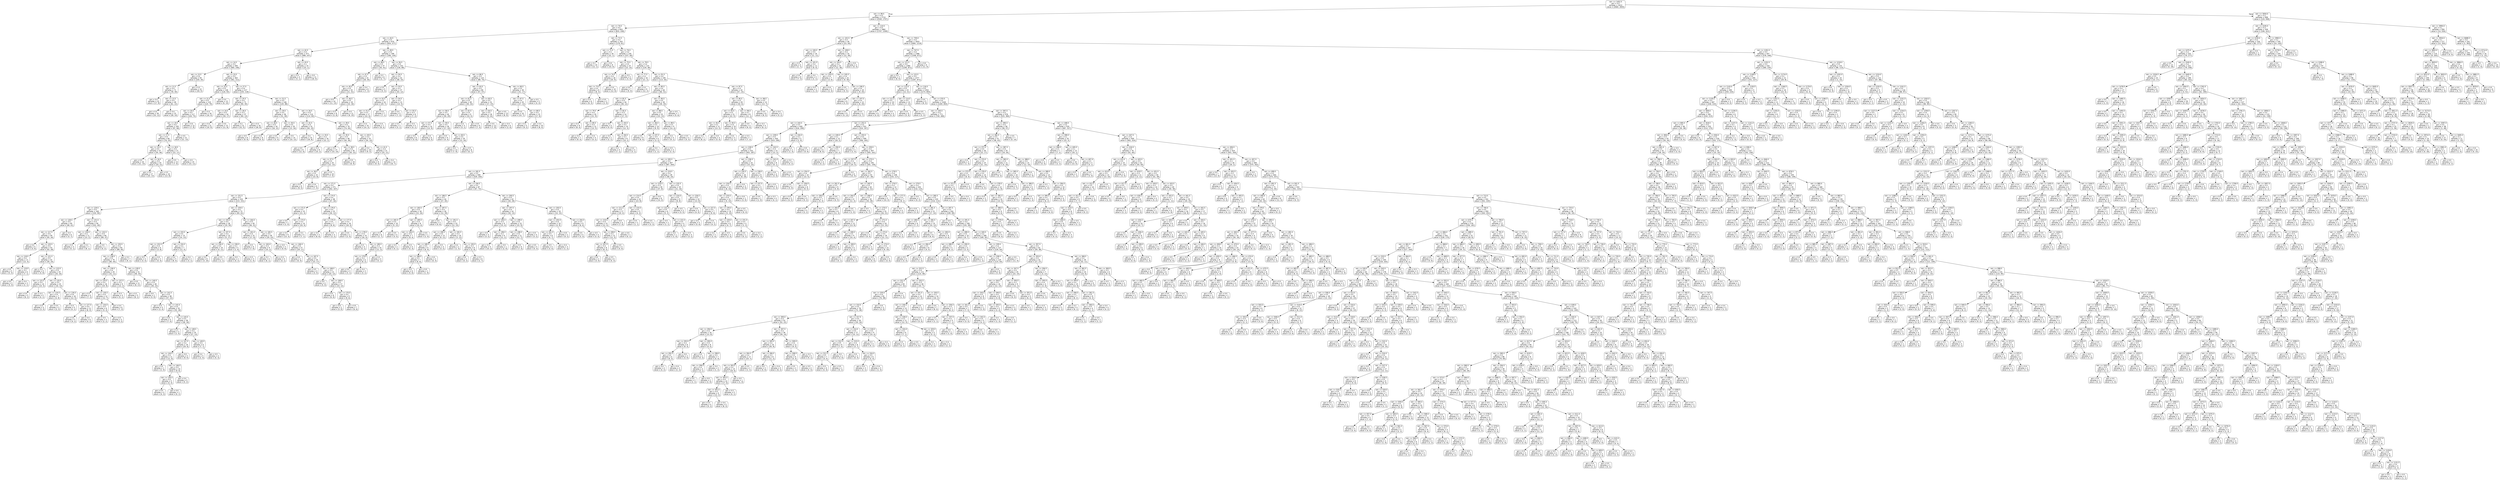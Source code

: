 digraph Tree {
node [shape=box, style="rounded", color="black", fontname=helvetica] ;
edge [fontname=helvetica] ;
0 [label="rain <= 1452.5\ngini = 0.5\nsamples = 3413\nvalue = [2660, 2655]"] ;
1 [label="rain <= 99.5\ngini = 0.5\nsamples = 2715\nvalue = [2540, 1707]"] ;
0 -> 1 [labeldistance=2.5, labelangle=45, headlabel="True"] ;
2 [label="rain <= 70.5\ngini = 0.5\nsamples = 833\nvalue = [833, 438]"] ;
1 -> 2 ;
3 [label="rain <= 44.5\ngini = 0.5\nsamples = 670\nvalue = [654, 377]"] ;
2 -> 3 ;
4 [label="rain <= 42.5\ngini = 0.4\nsamples = 471\nvalue = [488, 247]"] ;
3 -> 4 ;
5 [label="rain <= 14.5\ngini = 0.5\nsamples = 456\nvalue = [465, 246]"] ;
4 -> 5 ;
6 [label="rain <= 13.5\ngini = 0.4\nsamples = 93\nvalue = [104, 35]"] ;
5 -> 6 ;
7 [label="rain <= 11.5\ngini = 0.4\nsamples = 71\nvalue = [78, 30]"] ;
6 -> 7 ;
8 [label="gini = 0.4\nsamples = 22\nvalue = [17, 8]"] ;
7 -> 8 ;
9 [label="rain <= 12.5\ngini = 0.4\nsamples = 49\nvalue = [61, 22]"] ;
7 -> 9 ;
10 [label="gini = 0.4\nsamples = 26\nvalue = [33, 12]"] ;
9 -> 10 ;
11 [label="gini = 0.4\nsamples = 23\nvalue = [28, 10]"] ;
9 -> 11 ;
12 [label="gini = 0.3\nsamples = 22\nvalue = [26, 5]"] ;
6 -> 12 ;
13 [label="rain <= 23.5\ngini = 0.5\nsamples = 363\nvalue = [361, 211]"] ;
5 -> 13 ;
14 [label="rain <= 22.5\ngini = 0.5\nsamples = 146\nvalue = [126, 93]"] ;
13 -> 14 ;
15 [label="rain <= 21.5\ngini = 0.5\nsamples = 133\nvalue = [120, 79]"] ;
14 -> 15 ;
16 [label="rain <= 20.5\ngini = 0.5\nsamples = 117\nvalue = [104, 75]"] ;
15 -> 16 ;
17 [label="rain <= 19.5\ngini = 0.5\nsamples = 105\nvalue = [97, 66]"] ;
16 -> 17 ;
18 [label="rain <= 17.5\ngini = 0.5\nsamples = 84\nvalue = [76, 53]"] ;
17 -> 18 ;
19 [label="rain <= 15.5\ngini = 0.5\nsamples = 57\nvalue = [54, 36]"] ;
18 -> 19 ;
20 [label="gini = 0.5\nsamples = 24\nvalue = [21, 15]"] ;
19 -> 20 ;
21 [label="rain <= 16.5\ngini = 0.5\nsamples = 33\nvalue = [33, 21]"] ;
19 -> 21 ;
22 [label="gini = 0.5\nsamples = 17\nvalue = [20, 13]"] ;
21 -> 22 ;
23 [label="gini = 0.5\nsamples = 16\nvalue = [13, 8]"] ;
21 -> 23 ;
24 [label="rain <= 18.5\ngini = 0.5\nsamples = 27\nvalue = [22, 17]"] ;
18 -> 24 ;
25 [label="gini = 0.5\nsamples = 12\nvalue = [7, 6]"] ;
24 -> 25 ;
26 [label="gini = 0.5\nsamples = 15\nvalue = [15, 11]"] ;
24 -> 26 ;
27 [label="gini = 0.5\nsamples = 21\nvalue = [21, 13]"] ;
17 -> 27 ;
28 [label="gini = 0.5\nsamples = 12\nvalue = [7, 9]"] ;
16 -> 28 ;
29 [label="gini = 0.3\nsamples = 16\nvalue = [16, 4]"] ;
15 -> 29 ;
30 [label="gini = 0.4\nsamples = 13\nvalue = [6, 14]"] ;
14 -> 30 ;
31 [label="rain <= 27.5\ngini = 0.4\nsamples = 217\nvalue = [235, 118]"] ;
13 -> 31 ;
32 [label="rain <= 25.5\ngini = 0.4\nsamples = 71\nvalue = [90, 30]"] ;
31 -> 32 ;
33 [label="rain <= 24.5\ngini = 0.5\nsamples = 34\nvalue = [30, 17]"] ;
32 -> 33 ;
34 [label="gini = 0.4\nsamples = 21\nvalue = [19, 9]"] ;
33 -> 34 ;
35 [label="gini = 0.5\nsamples = 13\nvalue = [11, 8]"] ;
33 -> 35 ;
36 [label="rain <= 26.5\ngini = 0.3\nsamples = 37\nvalue = [60, 13]"] ;
32 -> 36 ;
37 [label="gini = 0.2\nsamples = 21\nvalue = [32, 5]"] ;
36 -> 37 ;
38 [label="gini = 0.3\nsamples = 16\nvalue = [28, 8]"] ;
36 -> 38 ;
39 [label="rain <= 31.5\ngini = 0.5\nsamples = 146\nvalue = [145, 88]"] ;
31 -> 39 ;
40 [label="rain <= 29.5\ngini = 0.5\nsamples = 36\nvalue = [31, 28]"] ;
39 -> 40 ;
41 [label="rain <= 28.5\ngini = 0.5\nsamples = 16\nvalue = [18, 12]"] ;
40 -> 41 ;
42 [label="gini = 0.5\nsamples = 8\nvalue = [9, 9]"] ;
41 -> 42 ;
43 [label="gini = 0.4\nsamples = 8\nvalue = [9, 3]"] ;
41 -> 43 ;
44 [label="rain <= 30.5\ngini = 0.5\nsamples = 20\nvalue = [13, 16]"] ;
40 -> 44 ;
45 [label="gini = 0.5\nsamples = 6\nvalue = [3, 4]"] ;
44 -> 45 ;
46 [label="gini = 0.5\nsamples = 14\nvalue = [10, 12]"] ;
44 -> 46 ;
47 [label="rain <= 34.5\ngini = 0.5\nsamples = 110\nvalue = [114, 60]"] ;
39 -> 47 ;
48 [label="rain <= 32.5\ngini = 0.3\nsamples = 31\nvalue = [40, 10]"] ;
47 -> 48 ;
49 [label="gini = 0.4\nsamples = 15\nvalue = [18, 8]"] ;
48 -> 49 ;
50 [label="rain <= 33.5\ngini = 0.2\nsamples = 16\nvalue = [22, 2]"] ;
48 -> 50 ;
51 [label="gini = 0.0\nsamples = 8\nvalue = [12, 0]"] ;
50 -> 51 ;
52 [label="gini = 0.3\nsamples = 8\nvalue = [10, 2]"] ;
50 -> 52 ;
53 [label="rain <= 39.5\ngini = 0.5\nsamples = 79\nvalue = [74, 50]"] ;
47 -> 53 ;
54 [label="rain <= 35.5\ngini = 0.5\nsamples = 48\nvalue = [40, 36]"] ;
53 -> 54 ;
55 [label="gini = 0.5\nsamples = 13\nvalue = [10, 14]"] ;
54 -> 55 ;
56 [label="rain <= 38.5\ngini = 0.5\nsamples = 35\nvalue = [30, 22]"] ;
54 -> 56 ;
57 [label="rain <= 37.5\ngini = 0.5\nsamples = 25\nvalue = [22, 13]"] ;
56 -> 57 ;
58 [label="rain <= 36.5\ngini = 0.5\nsamples = 15\nvalue = [15, 8]"] ;
57 -> 58 ;
59 [label="gini = 0.5\nsamples = 9\nvalue = [8, 5]"] ;
58 -> 59 ;
60 [label="gini = 0.4\nsamples = 6\nvalue = [7, 3]"] ;
58 -> 60 ;
61 [label="gini = 0.5\nsamples = 10\nvalue = [7, 5]"] ;
57 -> 61 ;
62 [label="gini = 0.5\nsamples = 10\nvalue = [8, 9]"] ;
56 -> 62 ;
63 [label="rain <= 40.5\ngini = 0.4\nsamples = 31\nvalue = [34, 14]"] ;
53 -> 63 ;
64 [label="gini = 0.4\nsamples = 10\nvalue = [9, 3]"] ;
63 -> 64 ;
65 [label="rain <= 41.5\ngini = 0.4\nsamples = 21\nvalue = [25, 11]"] ;
63 -> 65 ;
66 [label="gini = 0.4\nsamples = 8\nvalue = [9, 4]"] ;
65 -> 66 ;
67 [label="gini = 0.4\nsamples = 13\nvalue = [16, 7]"] ;
65 -> 67 ;
68 [label="rain <= 43.5\ngini = 0.1\nsamples = 15\nvalue = [23, 1]"] ;
4 -> 68 ;
69 [label="gini = 0.3\nsamples = 4\nvalue = [5, 1]"] ;
68 -> 69 ;
70 [label="gini = 0.0\nsamples = 11\nvalue = [18, 0]"] ;
68 -> 70 ;
71 [label="rain <= 49.5\ngini = 0.5\nsamples = 199\nvalue = [166, 130]"] ;
3 -> 71 ;
72 [label="rain <= 48.5\ngini = 0.5\nsamples = 47\nvalue = [30, 41]"] ;
71 -> 72 ;
73 [label="rain <= 47.5\ngini = 0.5\nsamples = 41\nvalue = [28, 34]"] ;
72 -> 73 ;
74 [label="rain <= 45.5\ngini = 0.5\nsamples = 33\nvalue = [21, 31]"] ;
73 -> 74 ;
75 [label="gini = 0.5\nsamples = 14\nvalue = [11, 13]"] ;
74 -> 75 ;
76 [label="rain <= 46.5\ngini = 0.5\nsamples = 19\nvalue = [10, 18]"] ;
74 -> 76 ;
77 [label="gini = 0.3\nsamples = 8\nvalue = [2, 8]"] ;
76 -> 77 ;
78 [label="gini = 0.5\nsamples = 11\nvalue = [8, 10]"] ;
76 -> 78 ;
79 [label="gini = 0.4\nsamples = 8\nvalue = [7, 3]"] ;
73 -> 79 ;
80 [label="gini = 0.3\nsamples = 6\nvalue = [2, 7]"] ;
72 -> 80 ;
81 [label="rain <= 56.5\ngini = 0.5\nsamples = 152\nvalue = [136, 89]"] ;
71 -> 81 ;
82 [label="rain <= 50.5\ngini = 0.4\nsamples = 42\nvalue = [48, 15]"] ;
81 -> 82 ;
83 [label="gini = 0.5\nsamples = 5\nvalue = [5, 3]"] ;
82 -> 83 ;
84 [label="rain <= 53.5\ngini = 0.3\nsamples = 37\nvalue = [43, 12]"] ;
82 -> 84 ;
85 [label="rain <= 52.5\ngini = 0.3\nsamples = 24\nvalue = [29, 7]"] ;
84 -> 85 ;
86 [label="rain <= 51.5\ngini = 0.3\nsamples = 17\nvalue = [22, 6]"] ;
85 -> 86 ;
87 [label="gini = 0.3\nsamples = 10\nvalue = [14, 3]"] ;
86 -> 87 ;
88 [label="gini = 0.4\nsamples = 7\nvalue = [8, 3]"] ;
86 -> 88 ;
89 [label="gini = 0.2\nsamples = 7\nvalue = [7, 1]"] ;
85 -> 89 ;
90 [label="rain <= 54.5\ngini = 0.4\nsamples = 13\nvalue = [14, 5]"] ;
84 -> 90 ;
91 [label="gini = 0.4\nsamples = 5\nvalue = [7, 3]"] ;
90 -> 91 ;
92 [label="rain <= 55.5\ngini = 0.3\nsamples = 8\nvalue = [7, 2]"] ;
90 -> 92 ;
93 [label="gini = 0.4\nsamples = 3\nvalue = [3, 1]"] ;
92 -> 93 ;
94 [label="gini = 0.3\nsamples = 5\nvalue = [4, 1]"] ;
92 -> 94 ;
95 [label="rain <= 66.5\ngini = 0.5\nsamples = 110\nvalue = [88, 74]"] ;
81 -> 95 ;
96 [label="rain <= 63.5\ngini = 0.5\nsamples = 80\nvalue = [57, 57]"] ;
95 -> 96 ;
97 [label="rain <= 61.5\ngini = 0.5\nsamples = 49\nvalue = [40, 34]"] ;
96 -> 97 ;
98 [label="rain <= 58.5\ngini = 0.5\nsamples = 40\nvalue = [30, 29]"] ;
97 -> 98 ;
99 [label="rain <= 57.5\ngini = 0.5\nsamples = 14\nvalue = [13, 9]"] ;
98 -> 99 ;
100 [label="gini = 0.5\nsamples = 8\nvalue = [5, 6]"] ;
99 -> 100 ;
101 [label="gini = 0.4\nsamples = 6\nvalue = [8, 3]"] ;
99 -> 101 ;
102 [label="rain <= 59.5\ngini = 0.5\nsamples = 26\nvalue = [17, 20]"] ;
98 -> 102 ;
103 [label="gini = 0.5\nsamples = 6\nvalue = [4, 4]"] ;
102 -> 103 ;
104 [label="rain <= 60.5\ngini = 0.5\nsamples = 20\nvalue = [13, 16]"] ;
102 -> 104 ;
105 [label="gini = 0.5\nsamples = 12\nvalue = [7, 9]"] ;
104 -> 105 ;
106 [label="gini = 0.5\nsamples = 8\nvalue = [6, 7]"] ;
104 -> 106 ;
107 [label="rain <= 62.5\ngini = 0.4\nsamples = 9\nvalue = [10, 5]"] ;
97 -> 107 ;
108 [label="gini = 0.4\nsamples = 3\nvalue = [3, 1]"] ;
107 -> 108 ;
109 [label="gini = 0.5\nsamples = 6\nvalue = [7, 4]"] ;
107 -> 109 ;
110 [label="rain <= 65.5\ngini = 0.5\nsamples = 31\nvalue = [17, 23]"] ;
96 -> 110 ;
111 [label="rain <= 64.5\ngini = 0.5\nsamples = 18\nvalue = [9, 14]"] ;
110 -> 111 ;
112 [label="gini = 0.5\nsamples = 12\nvalue = [7, 8]"] ;
111 -> 112 ;
113 [label="gini = 0.4\nsamples = 6\nvalue = [2, 6]"] ;
111 -> 113 ;
114 [label="gini = 0.5\nsamples = 13\nvalue = [8, 9]"] ;
110 -> 114 ;
115 [label="rain <= 69.5\ngini = 0.5\nsamples = 30\nvalue = [31, 17]"] ;
95 -> 115 ;
116 [label="rain <= 67.5\ngini = 0.4\nsamples = 25\nvalue = [27, 13]"] ;
115 -> 116 ;
117 [label="gini = 0.5\nsamples = 10\nvalue = [10, 7]"] ;
116 -> 117 ;
118 [label="rain <= 68.5\ngini = 0.4\nsamples = 15\nvalue = [17, 6]"] ;
116 -> 118 ;
119 [label="gini = 0.3\nsamples = 5\nvalue = [9, 2]"] ;
118 -> 119 ;
120 [label="gini = 0.4\nsamples = 10\nvalue = [8, 4]"] ;
118 -> 120 ;
121 [label="gini = 0.5\nsamples = 5\nvalue = [4, 4]"] ;
115 -> 121 ;
122 [label="rain <= 72.5\ngini = 0.4\nsamples = 163\nvalue = [179, 61]"] ;
2 -> 122 ;
123 [label="rain <= 71.5\ngini = 0.1\nsamples = 18\nvalue = [22, 1]"] ;
122 -> 123 ;
124 [label="gini = 0.1\nsamples = 10\nvalue = [12, 1]"] ;
123 -> 124 ;
125 [label="gini = 0.0\nsamples = 8\nvalue = [10, 0]"] ;
123 -> 125 ;
126 [label="rain <= 76.5\ngini = 0.4\nsamples = 145\nvalue = [157, 60]"] ;
122 -> 126 ;
127 [label="rain <= 75.5\ngini = 0.5\nsamples = 23\nvalue = [23, 14]"] ;
126 -> 127 ;
128 [label="rain <= 74.5\ngini = 0.4\nsamples = 18\nvalue = [20, 9]"] ;
127 -> 128 ;
129 [label="rain <= 73.5\ngini = 0.4\nsamples = 8\nvalue = [8, 3]"] ;
128 -> 129 ;
130 [label="gini = 0.4\nsamples = 6\nvalue = [6, 3]"] ;
129 -> 130 ;
131 [label="gini = 0.0\nsamples = 2\nvalue = [2, 0]"] ;
129 -> 131 ;
132 [label="gini = 0.4\nsamples = 10\nvalue = [12, 6]"] ;
128 -> 132 ;
133 [label="gini = 0.5\nsamples = 5\nvalue = [3, 5]"] ;
127 -> 133 ;
134 [label="rain <= 78.5\ngini = 0.4\nsamples = 122\nvalue = [134, 46]"] ;
126 -> 134 ;
135 [label="rain <= 77.5\ngini = 0.2\nsamples = 16\nvalue = [21, 2]"] ;
134 -> 135 ;
136 [label="gini = 0.0\nsamples = 7\nvalue = [9, 0]"] ;
135 -> 136 ;
137 [label="gini = 0.2\nsamples = 9\nvalue = [12, 2]"] ;
135 -> 137 ;
138 [label="rain <= 91.5\ngini = 0.4\nsamples = 106\nvalue = [113, 44]"] ;
134 -> 138 ;
139 [label="rain <= 85.5\ngini = 0.4\nsamples = 64\nvalue = [66, 31]"] ;
138 -> 139 ;
140 [label="rain <= 81.5\ngini = 0.4\nsamples = 34\nvalue = [38, 12]"] ;
139 -> 140 ;
141 [label="rain <= 79.5\ngini = 0.4\nsamples = 20\nvalue = [21, 9]"] ;
140 -> 141 ;
142 [label="gini = 0.4\nsamples = 8\nvalue = [8, 4]"] ;
141 -> 142 ;
143 [label="rain <= 80.5\ngini = 0.4\nsamples = 12\nvalue = [13, 5]"] ;
141 -> 143 ;
144 [label="gini = 0.4\nsamples = 7\nvalue = [9, 3]"] ;
143 -> 144 ;
145 [label="gini = 0.4\nsamples = 5\nvalue = [4, 2]"] ;
143 -> 145 ;
146 [label="rain <= 82.5\ngini = 0.3\nsamples = 14\nvalue = [17, 3]"] ;
140 -> 146 ;
147 [label="gini = 0.0\nsamples = 4\nvalue = [5, 0]"] ;
146 -> 147 ;
148 [label="rain <= 83.5\ngini = 0.3\nsamples = 10\nvalue = [12, 3]"] ;
146 -> 148 ;
149 [label="gini = 0.4\nsamples = 2\nvalue = [2, 1]"] ;
148 -> 149 ;
150 [label="rain <= 84.5\ngini = 0.3\nsamples = 8\nvalue = [10, 2]"] ;
148 -> 150 ;
151 [label="gini = 0.2\nsamples = 4\nvalue = [7, 1]"] ;
150 -> 151 ;
152 [label="gini = 0.4\nsamples = 4\nvalue = [3, 1]"] ;
150 -> 152 ;
153 [label="rain <= 90.5\ngini = 0.5\nsamples = 30\nvalue = [28, 19]"] ;
139 -> 153 ;
154 [label="rain <= 88.5\ngini = 0.5\nsamples = 23\nvalue = [23, 13]"] ;
153 -> 154 ;
155 [label="rain <= 86.5\ngini = 0.5\nsamples = 14\nvalue = [9, 9]"] ;
154 -> 155 ;
156 [label="gini = 0.5\nsamples = 8\nvalue = [6, 4]"] ;
155 -> 156 ;
157 [label="rain <= 87.5\ngini = 0.5\nsamples = 6\nvalue = [3, 5]"] ;
155 -> 157 ;
158 [label="gini = 0.4\nsamples = 3\nvalue = [1, 2]"] ;
157 -> 158 ;
159 [label="gini = 0.5\nsamples = 3\nvalue = [2, 3]"] ;
157 -> 159 ;
160 [label="rain <= 89.5\ngini = 0.3\nsamples = 9\nvalue = [14, 4]"] ;
154 -> 160 ;
161 [label="gini = 0.2\nsamples = 5\nvalue = [9, 1]"] ;
160 -> 161 ;
162 [label="gini = 0.5\nsamples = 4\nvalue = [5, 3]"] ;
160 -> 162 ;
163 [label="gini = 0.5\nsamples = 7\nvalue = [5, 6]"] ;
153 -> 163 ;
164 [label="rain <= 97.5\ngini = 0.3\nsamples = 42\nvalue = [47, 13]"] ;
138 -> 164 ;
165 [label="rain <= 95.5\ngini = 0.3\nsamples = 29\nvalue = [34, 6]"] ;
164 -> 165 ;
166 [label="rain <= 93.5\ngini = 0.3\nsamples = 21\nvalue = [22, 5]"] ;
165 -> 166 ;
167 [label="rain <= 92.5\ngini = 0.2\nsamples = 11\nvalue = [13, 2]"] ;
166 -> 167 ;
168 [label="gini = 0.3\nsamples = 7\nvalue = [8, 2]"] ;
167 -> 168 ;
169 [label="gini = 0.0\nsamples = 4\nvalue = [5, 0]"] ;
167 -> 169 ;
170 [label="rain <= 94.5\ngini = 0.4\nsamples = 10\nvalue = [9, 3]"] ;
166 -> 170 ;
171 [label="gini = 0.4\nsamples = 3\nvalue = [2, 1]"] ;
170 -> 171 ;
172 [label="gini = 0.3\nsamples = 7\nvalue = [7, 2]"] ;
170 -> 172 ;
173 [label="rain <= 96.5\ngini = 0.1\nsamples = 8\nvalue = [12, 1]"] ;
165 -> 173 ;
174 [label="gini = 0.0\nsamples = 4\nvalue = [6, 0]"] ;
173 -> 174 ;
175 [label="gini = 0.2\nsamples = 4\nvalue = [6, 1]"] ;
173 -> 175 ;
176 [label="rain <= 98.5\ngini = 0.5\nsamples = 13\nvalue = [13, 7]"] ;
164 -> 176 ;
177 [label="gini = 0.5\nsamples = 8\nvalue = [8, 5]"] ;
176 -> 177 ;
178 [label="gini = 0.4\nsamples = 5\nvalue = [5, 2]"] ;
176 -> 178 ;
179 [label="rain <= 110.5\ngini = 0.5\nsamples = 1882\nvalue = [1707, 1269]"] ;
1 -> 179 ;
180 [label="rain <= 102.5\ngini = 0.4\nsamples = 49\nvalue = [23, 50]"] ;
179 -> 180 ;
181 [label="rain <= 100.5\ngini = 0.5\nsamples = 16\nvalue = [11, 11]"] ;
180 -> 181 ;
182 [label="gini = 0.3\nsamples = 5\nvalue = [2, 7]"] ;
181 -> 182 ;
183 [label="rain <= 101.5\ngini = 0.4\nsamples = 11\nvalue = [9, 4]"] ;
181 -> 183 ;
184 [label="gini = 0.4\nsamples = 8\nvalue = [7, 3]"] ;
183 -> 184 ;
185 [label="gini = 0.4\nsamples = 3\nvalue = [2, 1]"] ;
183 -> 185 ;
186 [label="rain <= 108.5\ngini = 0.4\nsamples = 33\nvalue = [12, 39]"] ;
180 -> 186 ;
187 [label="rain <= 104.5\ngini = 0.4\nsamples = 31\nvalue = [12, 36]"] ;
186 -> 187 ;
188 [label="rain <= 103.5\ngini = 0.4\nsamples = 7\nvalue = [3, 6]"] ;
187 -> 188 ;
189 [label="gini = 0.4\nsamples = 2\nvalue = [1, 2]"] ;
188 -> 189 ;
190 [label="gini = 0.4\nsamples = 5\nvalue = [2, 4]"] ;
188 -> 190 ;
191 [label="rain <= 105.5\ngini = 0.4\nsamples = 24\nvalue = [9, 30]"] ;
187 -> 191 ;
192 [label="gini = 0.0\nsamples = 5\nvalue = [0, 5]"] ;
191 -> 192 ;
193 [label="rain <= 106.5\ngini = 0.4\nsamples = 19\nvalue = [9, 25]"] ;
191 -> 193 ;
194 [label="gini = 0.5\nsamples = 6\nvalue = [3, 5]"] ;
193 -> 194 ;
195 [label="rain <= 107.5\ngini = 0.4\nsamples = 13\nvalue = [6, 20]"] ;
193 -> 195 ;
196 [label="gini = 0.4\nsamples = 9\nvalue = [4, 13]"] ;
195 -> 196 ;
197 [label="gini = 0.3\nsamples = 4\nvalue = [2, 7]"] ;
195 -> 197 ;
198 [label="gini = 0.0\nsamples = 2\nvalue = [0, 3]"] ;
186 -> 198 ;
199 [label="rain <= 759.0\ngini = 0.5\nsamples = 1833\nvalue = [1684, 1219]"] ;
179 -> 199 ;
200 [label="rain <= 747.5\ngini = 0.5\nsamples = 1386\nvalue = [1306, 871]"] ;
199 -> 200 ;
201 [label="rain <= 111.5\ngini = 0.5\nsamples = 1380\nvalue = [1295, 871]"] ;
200 -> 201 ;
202 [label="gini = 0.0\nsamples = 3\nvalue = [8, 0]"] ;
201 -> 202 ;
203 [label="rain <= 115.5\ngini = 0.5\nsamples = 1377\nvalue = [1287, 871]"] ;
201 -> 203 ;
204 [label="rain <= 113.5\ngini = 0.5\nsamples = 23\nvalue = [14, 21]"] ;
203 -> 204 ;
205 [label="rain <= 112.5\ngini = 0.5\nsamples = 10\nvalue = [7, 9]"] ;
204 -> 205 ;
206 [label="gini = 0.5\nsamples = 6\nvalue = [4, 6]"] ;
205 -> 206 ;
207 [label="gini = 0.5\nsamples = 4\nvalue = [3, 3]"] ;
205 -> 207 ;
208 [label="rain <= 114.5\ngini = 0.5\nsamples = 13\nvalue = [7, 12]"] ;
204 -> 208 ;
209 [label="gini = 0.5\nsamples = 9\nvalue = [5, 9]"] ;
208 -> 209 ;
210 [label="gini = 0.5\nsamples = 4\nvalue = [2, 3]"] ;
208 -> 210 ;
211 [label="rain <= 116.5\ngini = 0.5\nsamples = 1354\nvalue = [1273, 850]"] ;
203 -> 211 ;
212 [label="gini = 0.0\nsamples = 5\nvalue = [8, 0]"] ;
211 -> 212 ;
213 [label="rain <= 370.5\ngini = 0.5\nsamples = 1349\nvalue = [1265, 850]"] ;
211 -> 213 ;
214 [label="rain <= 245.5\ngini = 0.5\nsamples = 771\nvalue = [740, 466]"] ;
213 -> 214 ;
215 [label="rain <= 243.5\ngini = 0.5\nsamples = 449\nvalue = [416, 299]"] ;
214 -> 215 ;
216 [label="rain <= 239.5\ngini = 0.5\nsamples = 444\nvalue = [415, 290]"] ;
215 -> 216 ;
217 [label="rain <= 228.5\ngini = 0.5\nsamples = 431\nvalue = [402, 287]"] ;
216 -> 217 ;
218 [label="rain <= 205.5\ngini = 0.5\nsamples = 407\nvalue = [387, 264]"] ;
217 -> 218 ;
219 [label="rain <= 181.5\ngini = 0.5\nsamples = 358\nvalue = [329, 240]"] ;
218 -> 219 ;
220 [label="rain <= 171.5\ngini = 0.5\nsamples = 271\nvalue = [262, 167]"] ;
219 -> 220 ;
221 [label="rain <= 151.5\ngini = 0.5\nsamples = 233\nvalue = [215, 151]"] ;
220 -> 221 ;
222 [label="rain <= 129.5\ngini = 0.5\nsamples = 160\nvalue = [150, 90]"] ;
221 -> 222 ;
223 [label="rain <= 128.5\ngini = 0.5\nsamples = 65\nvalue = [48, 41]"] ;
222 -> 223 ;
224 [label="rain <= 117.5\ngini = 0.5\nsamples = 59\nvalue = [45, 34]"] ;
223 -> 224 ;
225 [label="gini = 0.4\nsamples = 6\nvalue = [3, 6]"] ;
224 -> 225 ;
226 [label="rain <= 120.5\ngini = 0.5\nsamples = 53\nvalue = [42, 28]"] ;
224 -> 226 ;
227 [label="rain <= 118.5\ngini = 0.4\nsamples = 11\nvalue = [12, 4]"] ;
226 -> 227 ;
228 [label="gini = 0.5\nsamples = 5\nvalue = [5, 3]"] ;
227 -> 228 ;
229 [label="rain <= 119.5\ngini = 0.2\nsamples = 6\nvalue = [7, 1]"] ;
227 -> 229 ;
230 [label="gini = 0.0\nsamples = 3\nvalue = [5, 0]"] ;
229 -> 230 ;
231 [label="gini = 0.4\nsamples = 3\nvalue = [2, 1]"] ;
229 -> 231 ;
232 [label="rain <= 121.5\ngini = 0.5\nsamples = 42\nvalue = [30, 24]"] ;
226 -> 232 ;
233 [label="gini = 0.4\nsamples = 9\nvalue = [4, 8]"] ;
232 -> 233 ;
234 [label="rain <= 123.5\ngini = 0.5\nsamples = 33\nvalue = [26, 16]"] ;
232 -> 234 ;
235 [label="rain <= 122.5\ngini = 0.4\nsamples = 10\nvalue = [10, 3]"] ;
234 -> 235 ;
236 [label="gini = 0.4\nsamples = 5\nvalue = [6, 2]"] ;
235 -> 236 ;
237 [label="gini = 0.3\nsamples = 5\nvalue = [4, 1]"] ;
235 -> 237 ;
238 [label="rain <= 125.5\ngini = 0.5\nsamples = 23\nvalue = [16, 13]"] ;
234 -> 238 ;
239 [label="rain <= 124.5\ngini = 0.4\nsamples = 7\nvalue = [4, 8]"] ;
238 -> 239 ;
240 [label="gini = 0.4\nsamples = 4\nvalue = [2, 5]"] ;
239 -> 240 ;
241 [label="gini = 0.5\nsamples = 3\nvalue = [2, 3]"] ;
239 -> 241 ;
242 [label="rain <= 126.5\ngini = 0.4\nsamples = 16\nvalue = [12, 5]"] ;
238 -> 242 ;
243 [label="gini = 0.3\nsamples = 5\nvalue = [4, 1]"] ;
242 -> 243 ;
244 [label="rain <= 127.5\ngini = 0.4\nsamples = 11\nvalue = [8, 4]"] ;
242 -> 244 ;
245 [label="gini = 0.4\nsamples = 5\nvalue = [4, 2]"] ;
244 -> 245 ;
246 [label="gini = 0.4\nsamples = 6\nvalue = [4, 2]"] ;
244 -> 246 ;
247 [label="gini = 0.4\nsamples = 6\nvalue = [3, 7]"] ;
223 -> 247 ;
248 [label="rain <= 131.5\ngini = 0.4\nsamples = 95\nvalue = [102, 49]"] ;
222 -> 248 ;
249 [label="rain <= 130.5\ngini = 0.2\nsamples = 11\nvalue = [13, 2]"] ;
248 -> 249 ;
250 [label="gini = 0.3\nsamples = 4\nvalue = [5, 1]"] ;
249 -> 250 ;
251 [label="gini = 0.2\nsamples = 7\nvalue = [8, 1]"] ;
249 -> 251 ;
252 [label="rain <= 132.5\ngini = 0.5\nsamples = 84\nvalue = [89, 47]"] ;
248 -> 252 ;
253 [label="gini = 0.0\nsamples = 1\nvalue = [0, 2]"] ;
252 -> 253 ;
254 [label="rain <= 150.5\ngini = 0.4\nsamples = 83\nvalue = [89, 45]"] ;
252 -> 254 ;
255 [label="rain <= 138.5\ngini = 0.5\nsamples = 76\nvalue = [80, 44]"] ;
254 -> 255 ;
256 [label="rain <= 136.5\ngini = 0.4\nsamples = 25\nvalue = [32, 11]"] ;
255 -> 256 ;
257 [label="rain <= 133.5\ngini = 0.4\nsamples = 16\nvalue = [19, 9]"] ;
256 -> 257 ;
258 [label="gini = 0.3\nsamples = 4\nvalue = [7, 2]"] ;
257 -> 258 ;
259 [label="rain <= 135.5\ngini = 0.5\nsamples = 12\nvalue = [12, 7]"] ;
257 -> 259 ;
260 [label="rain <= 134.5\ngini = 0.5\nsamples = 6\nvalue = [5, 4]"] ;
259 -> 260 ;
261 [label="gini = 0.5\nsamples = 3\nvalue = [2, 2]"] ;
260 -> 261 ;
262 [label="gini = 0.5\nsamples = 3\nvalue = [3, 2]"] ;
260 -> 262 ;
263 [label="gini = 0.4\nsamples = 6\nvalue = [7, 3]"] ;
259 -> 263 ;
264 [label="rain <= 137.5\ngini = 0.2\nsamples = 9\nvalue = [13, 2]"] ;
256 -> 264 ;
265 [label="gini = 0.3\nsamples = 4\nvalue = [5, 1]"] ;
264 -> 265 ;
266 [label="gini = 0.2\nsamples = 5\nvalue = [8, 1]"] ;
264 -> 266 ;
267 [label="rain <= 139.5\ngini = 0.5\nsamples = 51\nvalue = [48, 33]"] ;
255 -> 267 ;
268 [label="gini = 0.5\nsamples = 11\nvalue = [8, 11]"] ;
267 -> 268 ;
269 [label="rain <= 140.5\ngini = 0.5\nsamples = 40\nvalue = [40, 22]"] ;
267 -> 269 ;
270 [label="gini = 0.0\nsamples = 2\nvalue = [3, 0]"] ;
269 -> 270 ;
271 [label="rain <= 141.5\ngini = 0.5\nsamples = 38\nvalue = [37, 22]"] ;
269 -> 271 ;
272 [label="gini = 0.4\nsamples = 5\nvalue = [2, 4]"] ;
271 -> 272 ;
273 [label="rain <= 142.5\ngini = 0.4\nsamples = 33\nvalue = [35, 18]"] ;
271 -> 273 ;
274 [label="gini = 0.0\nsamples = 5\nvalue = [7, 0]"] ;
273 -> 274 ;
275 [label="rain <= 143.5\ngini = 0.5\nsamples = 28\nvalue = [28, 18]"] ;
273 -> 275 ;
276 [label="gini = 0.3\nsamples = 3\nvalue = [1, 5]"] ;
275 -> 276 ;
277 [label="rain <= 148.5\ngini = 0.4\nsamples = 25\nvalue = [27, 13]"] ;
275 -> 277 ;
278 [label="rain <= 147.5\ngini = 0.4\nsamples = 16\nvalue = [20, 6]"] ;
277 -> 278 ;
279 [label="rain <= 144.5\ngini = 0.5\nsamples = 11\nvalue = [11, 6]"] ;
278 -> 279 ;
280 [label="gini = 0.0\nsamples = 1\nvalue = [2, 0]"] ;
279 -> 280 ;
281 [label="rain <= 146.5\ngini = 0.5\nsamples = 10\nvalue = [9, 6]"] ;
279 -> 281 ;
282 [label="rain <= 145.5\ngini = 0.5\nsamples = 5\nvalue = [4, 4]"] ;
281 -> 282 ;
283 [label="gini = 0.5\nsamples = 4\nvalue = [4, 3]"] ;
282 -> 283 ;
284 [label="gini = 0.0\nsamples = 1\nvalue = [0, 1]"] ;
282 -> 284 ;
285 [label="gini = 0.4\nsamples = 5\nvalue = [5, 2]"] ;
281 -> 285 ;
286 [label="gini = 0.0\nsamples = 5\nvalue = [9, 0]"] ;
278 -> 286 ;
287 [label="rain <= 149.5\ngini = 0.5\nsamples = 9\nvalue = [7, 7]"] ;
277 -> 287 ;
288 [label="gini = 0.4\nsamples = 5\nvalue = [2, 4]"] ;
287 -> 288 ;
289 [label="gini = 0.5\nsamples = 4\nvalue = [5, 3]"] ;
287 -> 289 ;
290 [label="gini = 0.2\nsamples = 7\nvalue = [9, 1]"] ;
254 -> 290 ;
291 [label="rain <= 159.5\ngini = 0.5\nsamples = 73\nvalue = [65, 61]"] ;
221 -> 291 ;
292 [label="rain <= 155.5\ngini = 0.5\nsamples = 28\nvalue = [19, 30]"] ;
291 -> 292 ;
293 [label="rain <= 153.5\ngini = 0.5\nsamples = 13\nvalue = [14, 13]"] ;
292 -> 293 ;
294 [label="rain <= 152.5\ngini = 0.4\nsamples = 6\nvalue = [3, 8]"] ;
293 -> 294 ;
295 [label="gini = 0.5\nsamples = 4\nvalue = [3, 4]"] ;
294 -> 295 ;
296 [label="gini = 0.0\nsamples = 2\nvalue = [0, 4]"] ;
294 -> 296 ;
297 [label="rain <= 154.5\ngini = 0.4\nsamples = 7\nvalue = [11, 5]"] ;
293 -> 297 ;
298 [label="gini = 0.4\nsamples = 5\nvalue = [8, 4]"] ;
297 -> 298 ;
299 [label="gini = 0.4\nsamples = 2\nvalue = [3, 1]"] ;
297 -> 299 ;
300 [label="rain <= 157.5\ngini = 0.4\nsamples = 15\nvalue = [5, 17]"] ;
292 -> 300 ;
301 [label="rain <= 156.5\ngini = 0.4\nsamples = 10\nvalue = [4, 11]"] ;
300 -> 301 ;
302 [label="gini = 0.4\nsamples = 8\nvalue = [3, 10]"] ;
301 -> 302 ;
303 [label="gini = 0.5\nsamples = 2\nvalue = [1, 1]"] ;
301 -> 303 ;
304 [label="rain <= 158.5\ngini = 0.2\nsamples = 5\nvalue = [1, 6]"] ;
300 -> 304 ;
305 [label="gini = 0.0\nsamples = 2\nvalue = [0, 2]"] ;
304 -> 305 ;
306 [label="gini = 0.3\nsamples = 3\nvalue = [1, 4]"] ;
304 -> 306 ;
307 [label="rain <= 164.5\ngini = 0.5\nsamples = 45\nvalue = [46, 31]"] ;
291 -> 307 ;
308 [label="rain <= 161.0\ngini = 0.4\nsamples = 15\nvalue = [17, 8]"] ;
307 -> 308 ;
309 [label="gini = 0.5\nsamples = 6\nvalue = [7, 6]"] ;
308 -> 309 ;
310 [label="rain <= 163.0\ngini = 0.3\nsamples = 9\nvalue = [10, 2]"] ;
308 -> 310 ;
311 [label="gini = 0.2\nsamples = 4\nvalue = [6, 1]"] ;
310 -> 311 ;
312 [label="gini = 0.3\nsamples = 5\nvalue = [4, 1]"] ;
310 -> 312 ;
313 [label="rain <= 165.5\ngini = 0.5\nsamples = 30\nvalue = [29, 23]"] ;
307 -> 313 ;
314 [label="gini = 0.0\nsamples = 3\nvalue = [0, 6]"] ;
313 -> 314 ;
315 [label="rain <= 166.5\ngini = 0.5\nsamples = 27\nvalue = [29, 17]"] ;
313 -> 315 ;
316 [label="gini = 0.0\nsamples = 2\nvalue = [6, 0]"] ;
315 -> 316 ;
317 [label="rain <= 167.5\ngini = 0.5\nsamples = 25\nvalue = [23, 17]"] ;
315 -> 317 ;
318 [label="gini = 0.5\nsamples = 4\nvalue = [3, 5]"] ;
317 -> 318 ;
319 [label="rain <= 168.5\ngini = 0.5\nsamples = 21\nvalue = [20, 12]"] ;
317 -> 319 ;
320 [label="gini = 0.0\nsamples = 4\nvalue = [5, 0]"] ;
319 -> 320 ;
321 [label="rain <= 169.5\ngini = 0.5\nsamples = 17\nvalue = [15, 12]"] ;
319 -> 321 ;
322 [label="gini = 0.5\nsamples = 8\nvalue = [6, 6]"] ;
321 -> 322 ;
323 [label="rain <= 170.5\ngini = 0.5\nsamples = 9\nvalue = [9, 6]"] ;
321 -> 323 ;
324 [label="gini = 0.0\nsamples = 2\nvalue = [3, 0]"] ;
323 -> 324 ;
325 [label="gini = 0.5\nsamples = 7\nvalue = [6, 6]"] ;
323 -> 325 ;
326 [label="rain <= 174.5\ngini = 0.4\nsamples = 38\nvalue = [47, 16]"] ;
220 -> 326 ;
327 [label="rain <= 172.5\ngini = 0.3\nsamples = 15\nvalue = [21, 4]"] ;
326 -> 327 ;
328 [label="gini = 0.0\nsamples = 1\nvalue = [1, 0]"] ;
327 -> 328 ;
329 [label="rain <= 173.5\ngini = 0.3\nsamples = 14\nvalue = [20, 4]"] ;
327 -> 329 ;
330 [label="gini = 0.3\nsamples = 9\nvalue = [13, 3]"] ;
329 -> 330 ;
331 [label="gini = 0.2\nsamples = 5\nvalue = [7, 1]"] ;
329 -> 331 ;
332 [label="rain <= 176.5\ngini = 0.4\nsamples = 23\nvalue = [26, 12]"] ;
326 -> 332 ;
333 [label="rain <= 175.5\ngini = 0.5\nsamples = 7\nvalue = [8, 8]"] ;
332 -> 333 ;
334 [label="gini = 0.5\nsamples = 4\nvalue = [6, 6]"] ;
333 -> 334 ;
335 [label="gini = 0.5\nsamples = 3\nvalue = [2, 2]"] ;
333 -> 335 ;
336 [label="rain <= 177.5\ngini = 0.3\nsamples = 16\nvalue = [18, 4]"] ;
332 -> 336 ;
337 [label="gini = 0.0\nsamples = 2\nvalue = [2, 0]"] ;
336 -> 337 ;
338 [label="rain <= 178.5\ngini = 0.3\nsamples = 14\nvalue = [16, 4]"] ;
336 -> 338 ;
339 [label="gini = 0.3\nsamples = 4\nvalue = [5, 1]"] ;
338 -> 339 ;
340 [label="rain <= 180.5\ngini = 0.3\nsamples = 10\nvalue = [11, 3]"] ;
338 -> 340 ;
341 [label="rain <= 179.5\ngini = 0.4\nsamples = 6\nvalue = [6, 2]"] ;
340 -> 341 ;
342 [label="gini = 0.4\nsamples = 3\nvalue = [3, 1]"] ;
341 -> 342 ;
343 [label="gini = 0.4\nsamples = 3\nvalue = [3, 1]"] ;
341 -> 343 ;
344 [label="gini = 0.3\nsamples = 4\nvalue = [5, 1]"] ;
340 -> 344 ;
345 [label="rain <= 194.5\ngini = 0.5\nsamples = 87\nvalue = [67, 73]"] ;
219 -> 345 ;
346 [label="rain <= 186.5\ngini = 0.5\nsamples = 44\nvalue = [27, 45]"] ;
345 -> 346 ;
347 [label="rain <= 183.5\ngini = 0.5\nsamples = 18\nvalue = [15, 16]"] ;
346 -> 347 ;
348 [label="rain <= 182.5\ngini = 0.4\nsamples = 10\nvalue = [5, 12]"] ;
347 -> 348 ;
349 [label="gini = 0.3\nsamples = 6\nvalue = [2, 7]"] ;
348 -> 349 ;
350 [label="gini = 0.5\nsamples = 4\nvalue = [3, 5]"] ;
348 -> 350 ;
351 [label="rain <= 185.5\ngini = 0.4\nsamples = 8\nvalue = [10, 4]"] ;
347 -> 351 ;
352 [label="rain <= 184.5\ngini = 0.4\nsamples = 7\nvalue = [9, 4]"] ;
351 -> 352 ;
353 [label="gini = 0.3\nsamples = 2\nvalue = [4, 1]"] ;
352 -> 353 ;
354 [label="gini = 0.5\nsamples = 5\nvalue = [5, 3]"] ;
352 -> 354 ;
355 [label="gini = 0.0\nsamples = 1\nvalue = [1, 0]"] ;
351 -> 355 ;
356 [label="rain <= 187.5\ngini = 0.4\nsamples = 26\nvalue = [12, 29]"] ;
346 -> 356 ;
357 [label="gini = 0.0\nsamples = 3\nvalue = [0, 6]"] ;
356 -> 357 ;
358 [label="rain <= 191.5\ngini = 0.5\nsamples = 23\nvalue = [12, 23]"] ;
356 -> 358 ;
359 [label="rain <= 190.5\ngini = 0.5\nsamples = 13\nvalue = [9, 11]"] ;
358 -> 359 ;
360 [label="rain <= 189.5\ngini = 0.5\nsamples = 9\nvalue = [6, 9]"] ;
359 -> 360 ;
361 [label="rain <= 188.5\ngini = 0.5\nsamples = 7\nvalue = [6, 6]"] ;
360 -> 361 ;
362 [label="gini = 0.5\nsamples = 6\nvalue = [5, 6]"] ;
361 -> 362 ;
363 [label="gini = 0.0\nsamples = 1\nvalue = [1, 0]"] ;
361 -> 363 ;
364 [label="gini = 0.0\nsamples = 2\nvalue = [0, 3]"] ;
360 -> 364 ;
365 [label="gini = 0.5\nsamples = 4\nvalue = [3, 2]"] ;
359 -> 365 ;
366 [label="rain <= 192.5\ngini = 0.3\nsamples = 10\nvalue = [3, 12]"] ;
358 -> 366 ;
367 [label="gini = 0.4\nsamples = 2\nvalue = [1, 3]"] ;
366 -> 367 ;
368 [label="rain <= 193.5\ngini = 0.3\nsamples = 8\nvalue = [2, 9]"] ;
366 -> 368 ;
369 [label="gini = 0.0\nsamples = 2\nvalue = [0, 2]"] ;
368 -> 369 ;
370 [label="gini = 0.3\nsamples = 6\nvalue = [2, 7]"] ;
368 -> 370 ;
371 [label="rain <= 200.5\ngini = 0.5\nsamples = 43\nvalue = [40, 28]"] ;
345 -> 371 ;
372 [label="rain <= 197.5\ngini = 0.4\nsamples = 24\nvalue = [30, 13]"] ;
371 -> 372 ;
373 [label="rain <= 195.5\ngini = 0.3\nsamples = 9\nvalue = [15, 4]"] ;
372 -> 373 ;
374 [label="gini = 0.5\nsamples = 3\nvalue = [3, 2]"] ;
373 -> 374 ;
375 [label="rain <= 196.5\ngini = 0.2\nsamples = 6\nvalue = [12, 2]"] ;
373 -> 375 ;
376 [label="gini = 0.3\nsamples = 5\nvalue = [10, 2]"] ;
375 -> 376 ;
377 [label="gini = 0.0\nsamples = 1\nvalue = [2, 0]"] ;
375 -> 377 ;
378 [label="rain <= 199.5\ngini = 0.5\nsamples = 15\nvalue = [15, 9]"] ;
372 -> 378 ;
379 [label="rain <= 198.5\ngini = 0.5\nsamples = 11\nvalue = [12, 7]"] ;
378 -> 379 ;
380 [label="gini = 0.5\nsamples = 6\nvalue = [7, 4]"] ;
379 -> 380 ;
381 [label="gini = 0.5\nsamples = 5\nvalue = [5, 3]"] ;
379 -> 381 ;
382 [label="gini = 0.5\nsamples = 4\nvalue = [3, 2]"] ;
378 -> 382 ;
383 [label="rain <= 203.5\ngini = 0.5\nsamples = 19\nvalue = [10, 15]"] ;
371 -> 383 ;
384 [label="rain <= 202.5\ngini = 0.4\nsamples = 10\nvalue = [4, 9]"] ;
383 -> 384 ;
385 [label="rain <= 201.5\ngini = 0.5\nsamples = 8\nvalue = [4, 7]"] ;
384 -> 385 ;
386 [label="gini = 0.5\nsamples = 5\nvalue = [3, 5]"] ;
385 -> 386 ;
387 [label="gini = 0.4\nsamples = 3\nvalue = [1, 2]"] ;
385 -> 387 ;
388 [label="gini = 0.0\nsamples = 2\nvalue = [0, 2]"] ;
384 -> 388 ;
389 [label="rain <= 204.5\ngini = 0.5\nsamples = 9\nvalue = [6, 6]"] ;
383 -> 389 ;
390 [label="gini = 0.5\nsamples = 5\nvalue = [3, 3]"] ;
389 -> 390 ;
391 [label="gini = 0.5\nsamples = 4\nvalue = [3, 3]"] ;
389 -> 391 ;
392 [label="rain <= 219.5\ngini = 0.4\nsamples = 49\nvalue = [58, 24]"] ;
218 -> 392 ;
393 [label="rain <= 216.5\ngini = 0.3\nsamples = 30\nvalue = [37, 8]"] ;
392 -> 393 ;
394 [label="rain <= 214.5\ngini = 0.4\nsamples = 22\nvalue = [23, 8]"] ;
393 -> 394 ;
395 [label="rain <= 211.5\ngini = 0.3\nsamples = 17\nvalue = [19, 4]"] ;
394 -> 395 ;
396 [label="rain <= 210.5\ngini = 0.4\nsamples = 13\nvalue = [12, 4]"] ;
395 -> 396 ;
397 [label="rain <= 208.5\ngini = 0.3\nsamples = 12\nvalue = [12, 3]"] ;
396 -> 397 ;
398 [label="rain <= 207.5\ngini = 0.4\nsamples = 8\nvalue = [8, 3]"] ;
397 -> 398 ;
399 [label="gini = 0.0\nsamples = 2\nvalue = [3, 0]"] ;
398 -> 399 ;
400 [label="gini = 0.5\nsamples = 6\nvalue = [5, 3]"] ;
398 -> 400 ;
401 [label="gini = 0.0\nsamples = 4\nvalue = [4, 0]"] ;
397 -> 401 ;
402 [label="gini = 0.0\nsamples = 1\nvalue = [0, 1]"] ;
396 -> 402 ;
403 [label="gini = 0.0\nsamples = 4\nvalue = [7, 0]"] ;
395 -> 403 ;
404 [label="rain <= 215.5\ngini = 0.5\nsamples = 5\nvalue = [4, 4]"] ;
394 -> 404 ;
405 [label="gini = 0.5\nsamples = 2\nvalue = [1, 1]"] ;
404 -> 405 ;
406 [label="gini = 0.5\nsamples = 3\nvalue = [3, 3]"] ;
404 -> 406 ;
407 [label="gini = 0.0\nsamples = 8\nvalue = [14, 0]"] ;
393 -> 407 ;
408 [label="rain <= 225.5\ngini = 0.5\nsamples = 19\nvalue = [21, 16]"] ;
392 -> 408 ;
409 [label="rain <= 224.0\ngini = 0.5\nsamples = 9\nvalue = [8, 8]"] ;
408 -> 409 ;
410 [label="rain <= 221.0\ngini = 0.5\nsamples = 6\nvalue = [5, 3]"] ;
409 -> 410 ;
411 [label="gini = 0.5\nsamples = 2\nvalue = [1, 1]"] ;
410 -> 411 ;
412 [label="rain <= 222.5\ngini = 0.4\nsamples = 4\nvalue = [4, 2]"] ;
410 -> 412 ;
413 [label="gini = 0.0\nsamples = 1\nvalue = [1, 0]"] ;
412 -> 413 ;
414 [label="gini = 0.5\nsamples = 3\nvalue = [3, 2]"] ;
412 -> 414 ;
415 [label="gini = 0.5\nsamples = 3\nvalue = [3, 5]"] ;
409 -> 415 ;
416 [label="rain <= 226.5\ngini = 0.5\nsamples = 10\nvalue = [13, 8]"] ;
408 -> 416 ;
417 [label="gini = 0.0\nsamples = 3\nvalue = [4, 0]"] ;
416 -> 417 ;
418 [label="rain <= 227.5\ngini = 0.5\nsamples = 7\nvalue = [9, 8]"] ;
416 -> 418 ;
419 [label="gini = 0.5\nsamples = 5\nvalue = [5, 6]"] ;
418 -> 419 ;
420 [label="gini = 0.4\nsamples = 2\nvalue = [4, 2]"] ;
418 -> 420 ;
421 [label="rain <= 236.5\ngini = 0.5\nsamples = 24\nvalue = [15, 23]"] ;
217 -> 421 ;
422 [label="rain <= 235.5\ngini = 0.4\nsamples = 16\nvalue = [8, 19]"] ;
421 -> 422 ;
423 [label="rain <= 234.5\ngini = 0.5\nsamples = 13\nvalue = [8, 14]"] ;
422 -> 423 ;
424 [label="rain <= 233.0\ngini = 0.4\nsamples = 12\nvalue = [5, 14]"] ;
423 -> 424 ;
425 [label="rain <= 230.5\ngini = 0.4\nsamples = 10\nvalue = [5, 10]"] ;
424 -> 425 ;
426 [label="rain <= 229.5\ngini = 0.5\nsamples = 6\nvalue = [4, 7]"] ;
425 -> 426 ;
427 [label="gini = 0.4\nsamples = 3\nvalue = [2, 4]"] ;
426 -> 427 ;
428 [label="gini = 0.5\nsamples = 3\nvalue = [2, 3]"] ;
426 -> 428 ;
429 [label="rain <= 231.5\ngini = 0.4\nsamples = 4\nvalue = [1, 3]"] ;
425 -> 429 ;
430 [label="gini = 0.0\nsamples = 1\nvalue = [0, 1]"] ;
429 -> 430 ;
431 [label="gini = 0.4\nsamples = 3\nvalue = [1, 2]"] ;
429 -> 431 ;
432 [label="gini = 0.0\nsamples = 2\nvalue = [0, 4]"] ;
424 -> 432 ;
433 [label="gini = 0.0\nsamples = 1\nvalue = [3, 0]"] ;
423 -> 433 ;
434 [label="gini = 0.0\nsamples = 3\nvalue = [0, 5]"] ;
422 -> 434 ;
435 [label="rain <= 238.5\ngini = 0.5\nsamples = 8\nvalue = [7, 4]"] ;
421 -> 435 ;
436 [label="rain <= 237.5\ngini = 0.3\nsamples = 5\nvalue = [5, 1]"] ;
435 -> 436 ;
437 [label="gini = 0.0\nsamples = 1\nvalue = [1, 0]"] ;
436 -> 437 ;
438 [label="gini = 0.3\nsamples = 4\nvalue = [4, 1]"] ;
436 -> 438 ;
439 [label="gini = 0.5\nsamples = 3\nvalue = [2, 3]"] ;
435 -> 439 ;
440 [label="rain <= 242.5\ngini = 0.3\nsamples = 13\nvalue = [13, 3]"] ;
216 -> 440 ;
441 [label="rain <= 241.0\ngini = 0.2\nsamples = 8\nvalue = [9, 1]"] ;
440 -> 441 ;
442 [label="gini = 0.0\nsamples = 4\nvalue = [4, 0]"] ;
441 -> 442 ;
443 [label="gini = 0.3\nsamples = 4\nvalue = [5, 1]"] ;
441 -> 443 ;
444 [label="gini = 0.4\nsamples = 5\nvalue = [4, 2]"] ;
440 -> 444 ;
445 [label="rain <= 244.5\ngini = 0.2\nsamples = 5\nvalue = [1, 9]"] ;
215 -> 445 ;
446 [label="gini = 0.4\nsamples = 2\nvalue = [1, 3]"] ;
445 -> 446 ;
447 [label="gini = 0.0\nsamples = 3\nvalue = [0, 6]"] ;
445 -> 447 ;
448 [label="rain <= 252.5\ngini = 0.4\nsamples = 322\nvalue = [324, 167]"] ;
214 -> 448 ;
449 [label="rain <= 249.5\ngini = 0.2\nsamples = 13\nvalue = [18, 2]"] ;
448 -> 449 ;
450 [label="gini = 0.0\nsamples = 6\nvalue = [8, 0]"] ;
449 -> 450 ;
451 [label="rain <= 250.5\ngini = 0.3\nsamples = 7\nvalue = [10, 2]"] ;
449 -> 451 ;
452 [label="gini = 0.4\nsamples = 4\nvalue = [4, 2]"] ;
451 -> 452 ;
453 [label="gini = 0.0\nsamples = 3\nvalue = [6, 0]"] ;
451 -> 453 ;
454 [label="rain <= 253.5\ngini = 0.5\nsamples = 309\nvalue = [306, 165]"] ;
448 -> 454 ;
455 [label="gini = 0.3\nsamples = 2\nvalue = [1, 4]"] ;
454 -> 455 ;
456 [label="rain <= 259.5\ngini = 0.5\nsamples = 307\nvalue = [305, 161]"] ;
454 -> 456 ;
457 [label="rain <= 257.5\ngini = 0.3\nsamples = 16\nvalue = [24, 5]"] ;
456 -> 457 ;
458 [label="rain <= 254.5\ngini = 0.4\nsamples = 10\nvalue = [14, 5]"] ;
457 -> 458 ;
459 [label="gini = 0.0\nsamples = 2\nvalue = [5, 0]"] ;
458 -> 459 ;
460 [label="rain <= 256.0\ngini = 0.5\nsamples = 8\nvalue = [9, 5]"] ;
458 -> 460 ;
461 [label="gini = 0.5\nsamples = 3\nvalue = [4, 3]"] ;
460 -> 461 ;
462 [label="gini = 0.4\nsamples = 5\nvalue = [5, 2]"] ;
460 -> 462 ;
463 [label="gini = 0.0\nsamples = 6\nvalue = [10, 0]"] ;
457 -> 463 ;
464 [label="rain <= 275.5\ngini = 0.5\nsamples = 291\nvalue = [281, 156]"] ;
456 -> 464 ;
465 [label="rain <= 262.5\ngini = 0.5\nsamples = 53\nvalue = [47, 39]"] ;
464 -> 465 ;
466 [label="rain <= 261.5\ngini = 0.5\nsamples = 9\nvalue = [5, 8]"] ;
465 -> 466 ;
467 [label="rain <= 260.5\ngini = 0.5\nsamples = 7\nvalue = [5, 3]"] ;
466 -> 467 ;
468 [label="gini = 0.5\nsamples = 4\nvalue = [2, 2]"] ;
467 -> 468 ;
469 [label="gini = 0.4\nsamples = 3\nvalue = [3, 1]"] ;
467 -> 469 ;
470 [label="gini = 0.0\nsamples = 2\nvalue = [0, 5]"] ;
466 -> 470 ;
471 [label="rain <= 265.5\ngini = 0.5\nsamples = 44\nvalue = [42, 31]"] ;
465 -> 471 ;
472 [label="rain <= 264.5\ngini = 0.3\nsamples = 9\nvalue = [12, 3]"] ;
471 -> 472 ;
473 [label="rain <= 263.5\ngini = 0.3\nsamples = 8\nvalue = [11, 3]"] ;
472 -> 473 ;
474 [label="gini = 0.3\nsamples = 4\nvalue = [5, 1]"] ;
473 -> 474 ;
475 [label="gini = 0.4\nsamples = 4\nvalue = [6, 2]"] ;
473 -> 475 ;
476 [label="gini = 0.0\nsamples = 1\nvalue = [1, 0]"] ;
472 -> 476 ;
477 [label="rain <= 266.5\ngini = 0.5\nsamples = 35\nvalue = [30, 28]"] ;
471 -> 477 ;
478 [label="gini = 0.5\nsamples = 4\nvalue = [4, 7]"] ;
477 -> 478 ;
479 [label="rain <= 270.5\ngini = 0.5\nsamples = 31\nvalue = [26, 21]"] ;
477 -> 479 ;
480 [label="rain <= 267.5\ngini = 0.4\nsamples = 12\nvalue = [13, 6]"] ;
479 -> 480 ;
481 [label="gini = 0.5\nsamples = 3\nvalue = [3, 2]"] ;
480 -> 481 ;
482 [label="rain <= 268.5\ngini = 0.4\nsamples = 9\nvalue = [10, 4]"] ;
480 -> 482 ;
483 [label="gini = 0.3\nsamples = 4\nvalue = [7, 2]"] ;
482 -> 483 ;
484 [label="rain <= 269.5\ngini = 0.5\nsamples = 5\nvalue = [3, 2]"] ;
482 -> 484 ;
485 [label="gini = 0.0\nsamples = 1\nvalue = [0, 1]"] ;
484 -> 485 ;
486 [label="gini = 0.4\nsamples = 4\nvalue = [3, 1]"] ;
484 -> 486 ;
487 [label="rain <= 271.5\ngini = 0.5\nsamples = 19\nvalue = [13, 15]"] ;
479 -> 487 ;
488 [label="gini = 0.0\nsamples = 3\nvalue = [0, 4]"] ;
487 -> 488 ;
489 [label="rain <= 273.0\ngini = 0.5\nsamples = 16\nvalue = [13, 11]"] ;
487 -> 489 ;
490 [label="gini = 0.3\nsamples = 3\nvalue = [4, 1]"] ;
489 -> 490 ;
491 [label="rain <= 274.5\ngini = 0.5\nsamples = 13\nvalue = [9, 10]"] ;
489 -> 491 ;
492 [label="gini = 0.5\nsamples = 8\nvalue = [5, 5]"] ;
491 -> 492 ;
493 [label="gini = 0.5\nsamples = 5\nvalue = [4, 5]"] ;
491 -> 493 ;
494 [label="rain <= 278.5\ngini = 0.4\nsamples = 238\nvalue = [234, 117]"] ;
464 -> 494 ;
495 [label="rain <= 276.5\ngini = 0.2\nsamples = 12\nvalue = [18, 2]"] ;
494 -> 495 ;
496 [label="gini = 0.0\nsamples = 5\nvalue = [10, 0]"] ;
495 -> 496 ;
497 [label="rain <= 277.5\ngini = 0.3\nsamples = 7\nvalue = [8, 2]"] ;
495 -> 497 ;
498 [label="gini = 0.4\nsamples = 4\nvalue = [5, 2]"] ;
497 -> 498 ;
499 [label="gini = 0.0\nsamples = 3\nvalue = [3, 0]"] ;
497 -> 499 ;
500 [label="rain <= 279.5\ngini = 0.5\nsamples = 226\nvalue = [216, 115]"] ;
494 -> 500 ;
501 [label="gini = 0.0\nsamples = 1\nvalue = [0, 2]"] ;
500 -> 501 ;
502 [label="rain <= 285.5\ngini = 0.5\nsamples = 225\nvalue = [216, 113]"] ;
500 -> 502 ;
503 [label="rain <= 281.5\ngini = 0.5\nsamples = 21\nvalue = [17, 14]"] ;
502 -> 503 ;
504 [label="rain <= 280.5\ngini = 0.3\nsamples = 6\nvalue = [7, 2]"] ;
503 -> 504 ;
505 [label="gini = 0.4\nsamples = 4\nvalue = [4, 2]"] ;
504 -> 505 ;
506 [label="gini = 0.0\nsamples = 2\nvalue = [3, 0]"] ;
504 -> 506 ;
507 [label="rain <= 282.5\ngini = 0.5\nsamples = 15\nvalue = [10, 12]"] ;
503 -> 507 ;
508 [label="gini = 0.5\nsamples = 6\nvalue = [6, 6]"] ;
507 -> 508 ;
509 [label="rain <= 283.5\ngini = 0.5\nsamples = 9\nvalue = [4, 6]"] ;
507 -> 509 ;
510 [label="gini = 0.0\nsamples = 1\nvalue = [0, 1]"] ;
509 -> 510 ;
511 [label="rain <= 284.5\ngini = 0.5\nsamples = 8\nvalue = [4, 5]"] ;
509 -> 511 ;
512 [label="gini = 0.5\nsamples = 5\nvalue = [3, 3]"] ;
511 -> 512 ;
513 [label="gini = 0.4\nsamples = 3\nvalue = [1, 2]"] ;
511 -> 513 ;
514 [label="rain <= 287.5\ngini = 0.4\nsamples = 204\nvalue = [199, 99]"] ;
502 -> 514 ;
515 [label="gini = 0.0\nsamples = 5\nvalue = [8, 0]"] ;
514 -> 515 ;
516 [label="rain <= 291.5\ngini = 0.4\nsamples = 199\nvalue = [191, 99]"] ;
514 -> 516 ;
517 [label="rain <= 289.5\ngini = 0.5\nsamples = 10\nvalue = [6, 7]"] ;
516 -> 517 ;
518 [label="rain <= 288.5\ngini = 0.4\nsamples = 5\nvalue = [4, 2]"] ;
517 -> 518 ;
519 [label="gini = 0.5\nsamples = 2\nvalue = [1, 1]"] ;
518 -> 519 ;
520 [label="gini = 0.4\nsamples = 3\nvalue = [3, 1]"] ;
518 -> 520 ;
521 [label="rain <= 290.5\ngini = 0.4\nsamples = 5\nvalue = [2, 5]"] ;
517 -> 521 ;
522 [label="gini = 0.4\nsamples = 3\nvalue = [1, 3]"] ;
521 -> 522 ;
523 [label="gini = 0.4\nsamples = 2\nvalue = [1, 2]"] ;
521 -> 523 ;
524 [label="rain <= 340.5\ngini = 0.4\nsamples = 189\nvalue = [185, 92]"] ;
516 -> 524 ;
525 [label="rain <= 339.5\ngini = 0.4\nsamples = 127\nvalue = [126, 54]"] ;
524 -> 525 ;
526 [label="rain <= 338.5\ngini = 0.4\nsamples = 120\nvalue = [115, 54]"] ;
525 -> 526 ;
527 [label="rain <= 322.5\ngini = 0.4\nsamples = 111\nvalue = [110, 48]"] ;
526 -> 527 ;
528 [label="rain <= 321.5\ngini = 0.5\nsamples = 83\nvalue = [77, 41]"] ;
527 -> 528 ;
529 [label="rain <= 320.0\ngini = 0.4\nsamples = 81\nvalue = [76, 38]"] ;
528 -> 529 ;
530 [label="rain <= 310.5\ngini = 0.5\nsamples = 78\nvalue = [72, 38]"] ;
529 -> 530 ;
531 [label="rain <= 300.0\ngini = 0.4\nsamples = 52\nvalue = [52, 22]"] ;
530 -> 531 ;
532 [label="rain <= 294.5\ngini = 0.5\nsamples = 16\nvalue = [13, 8]"] ;
531 -> 532 ;
533 [label="rain <= 293.5\ngini = 0.4\nsamples = 8\nvalue = [9, 3]"] ;
532 -> 533 ;
534 [label="rain <= 292.5\ngini = 0.4\nsamples = 6\nvalue = [6, 3]"] ;
533 -> 534 ;
535 [label="gini = 0.4\nsamples = 4\nvalue = [4, 2]"] ;
534 -> 535 ;
536 [label="gini = 0.4\nsamples = 2\nvalue = [2, 1]"] ;
534 -> 536 ;
537 [label="gini = 0.0\nsamples = 2\nvalue = [3, 0]"] ;
533 -> 537 ;
538 [label="rain <= 295.5\ngini = 0.5\nsamples = 8\nvalue = [4, 5]"] ;
532 -> 538 ;
539 [label="gini = 0.0\nsamples = 1\nvalue = [0, 2]"] ;
538 -> 539 ;
540 [label="rain <= 298.5\ngini = 0.5\nsamples = 7\nvalue = [4, 3]"] ;
538 -> 540 ;
541 [label="rain <= 296.5\ngini = 0.4\nsamples = 4\nvalue = [3, 1]"] ;
540 -> 541 ;
542 [label="gini = 0.5\nsamples = 2\nvalue = [1, 1]"] ;
541 -> 542 ;
543 [label="gini = 0.0\nsamples = 2\nvalue = [2, 0]"] ;
541 -> 543 ;
544 [label="gini = 0.4\nsamples = 3\nvalue = [1, 2]"] ;
540 -> 544 ;
545 [label="rain <= 307.5\ngini = 0.4\nsamples = 36\nvalue = [39, 14]"] ;
531 -> 545 ;
546 [label="rain <= 305.5\ngini = 0.4\nsamples = 25\nvalue = [30, 9]"] ;
545 -> 546 ;
547 [label="rain <= 304.5\ngini = 0.4\nsamples = 17\nvalue = [19, 7]"] ;
546 -> 547 ;
548 [label="rain <= 303.5\ngini = 0.4\nsamples = 15\nvalue = [18, 6]"] ;
547 -> 548 ;
549 [label="rain <= 302.5\ngini = 0.4\nsamples = 14\nvalue = [17, 6]"] ;
548 -> 549 ;
550 [label="rain <= 301.5\ngini = 0.4\nsamples = 9\nvalue = [13, 5]"] ;
549 -> 550 ;
551 [label="gini = 0.4\nsamples = 4\nvalue = [5, 2]"] ;
550 -> 551 ;
552 [label="gini = 0.4\nsamples = 5\nvalue = [8, 3]"] ;
550 -> 552 ;
553 [label="gini = 0.3\nsamples = 5\nvalue = [4, 1]"] ;
549 -> 553 ;
554 [label="gini = 0.0\nsamples = 1\nvalue = [1, 0]"] ;
548 -> 554 ;
555 [label="gini = 0.5\nsamples = 2\nvalue = [1, 1]"] ;
547 -> 555 ;
556 [label="rain <= 306.5\ngini = 0.3\nsamples = 8\nvalue = [11, 2]"] ;
546 -> 556 ;
557 [label="gini = 0.0\nsamples = 3\nvalue = [5, 0]"] ;
556 -> 557 ;
558 [label="gini = 0.4\nsamples = 5\nvalue = [6, 2]"] ;
556 -> 558 ;
559 [label="rain <= 309.5\ngini = 0.5\nsamples = 11\nvalue = [9, 5]"] ;
545 -> 559 ;
560 [label="rain <= 308.5\ngini = 0.5\nsamples = 6\nvalue = [4, 4]"] ;
559 -> 560 ;
561 [label="gini = 0.5\nsamples = 2\nvalue = [1, 1]"] ;
560 -> 561 ;
562 [label="gini = 0.5\nsamples = 4\nvalue = [3, 3]"] ;
560 -> 562 ;
563 [label="gini = 0.3\nsamples = 5\nvalue = [5, 1]"] ;
559 -> 563 ;
564 [label="rain <= 317.5\ngini = 0.5\nsamples = 26\nvalue = [20, 16]"] ;
530 -> 564 ;
565 [label="rain <= 314.5\ngini = 0.5\nsamples = 17\nvalue = [10, 12]"] ;
564 -> 565 ;
566 [label="rain <= 312.5\ngini = 0.5\nsamples = 9\nvalue = [7, 5]"] ;
565 -> 566 ;
567 [label="rain <= 311.5\ngini = 0.5\nsamples = 7\nvalue = [4, 5]"] ;
566 -> 567 ;
568 [label="gini = 0.5\nsamples = 6\nvalue = [4, 4]"] ;
567 -> 568 ;
569 [label="gini = 0.0\nsamples = 1\nvalue = [0, 1]"] ;
567 -> 569 ;
570 [label="gini = 0.0\nsamples = 2\nvalue = [3, 0]"] ;
566 -> 570 ;
571 [label="rain <= 315.5\ngini = 0.4\nsamples = 8\nvalue = [3, 7]"] ;
565 -> 571 ;
572 [label="gini = 0.0\nsamples = 2\nvalue = [0, 3]"] ;
571 -> 572 ;
573 [label="rain <= 316.5\ngini = 0.5\nsamples = 6\nvalue = [3, 4]"] ;
571 -> 573 ;
574 [label="gini = 0.4\nsamples = 3\nvalue = [2, 1]"] ;
573 -> 574 ;
575 [label="gini = 0.4\nsamples = 3\nvalue = [1, 3]"] ;
573 -> 575 ;
576 [label="rain <= 318.5\ngini = 0.4\nsamples = 9\nvalue = [10, 4]"] ;
564 -> 576 ;
577 [label="gini = 0.3\nsamples = 4\nvalue = [4, 1]"] ;
576 -> 577 ;
578 [label="gini = 0.4\nsamples = 5\nvalue = [6, 3]"] ;
576 -> 578 ;
579 [label="gini = 0.0\nsamples = 3\nvalue = [4, 0]"] ;
529 -> 579 ;
580 [label="gini = 0.4\nsamples = 2\nvalue = [1, 3]"] ;
528 -> 580 ;
581 [label="rain <= 332.5\ngini = 0.3\nsamples = 28\nvalue = [33, 7]"] ;
527 -> 581 ;
582 [label="rain <= 331.5\ngini = 0.4\nsamples = 14\nvalue = [17, 5]"] ;
581 -> 582 ;
583 [label="rain <= 330.5\ngini = 0.3\nsamples = 13\nvalue = [17, 3]"] ;
582 -> 583 ;
584 [label="rain <= 328.5\ngini = 0.3\nsamples = 11\nvalue = [12, 3]"] ;
583 -> 584 ;
585 [label="rain <= 324.0\ngini = 0.2\nsamples = 6\nvalue = [7, 1]"] ;
584 -> 585 ;
586 [label="gini = 0.3\nsamples = 4\nvalue = [4, 1]"] ;
585 -> 586 ;
587 [label="gini = 0.0\nsamples = 2\nvalue = [3, 0]"] ;
585 -> 587 ;
588 [label="rain <= 329.5\ngini = 0.4\nsamples = 5\nvalue = [5, 2]"] ;
584 -> 588 ;
589 [label="gini = 0.4\nsamples = 3\nvalue = [3, 1]"] ;
588 -> 589 ;
590 [label="gini = 0.4\nsamples = 2\nvalue = [2, 1]"] ;
588 -> 590 ;
591 [label="gini = 0.0\nsamples = 2\nvalue = [5, 0]"] ;
583 -> 591 ;
592 [label="gini = 0.0\nsamples = 1\nvalue = [0, 2]"] ;
582 -> 592 ;
593 [label="rain <= 335.5\ngini = 0.2\nsamples = 14\nvalue = [16, 2]"] ;
581 -> 593 ;
594 [label="gini = 0.0\nsamples = 7\nvalue = [8, 0]"] ;
593 -> 594 ;
595 [label="rain <= 336.5\ngini = 0.3\nsamples = 7\nvalue = [8, 2]"] ;
593 -> 595 ;
596 [label="gini = 0.5\nsamples = 2\nvalue = [1, 1]"] ;
595 -> 596 ;
597 [label="rain <= 337.5\ngini = 0.2\nsamples = 5\nvalue = [7, 1]"] ;
595 -> 597 ;
598 [label="gini = 0.0\nsamples = 1\nvalue = [1, 0]"] ;
597 -> 598 ;
599 [label="gini = 0.2\nsamples = 4\nvalue = [6, 1]"] ;
597 -> 599 ;
600 [label="gini = 0.5\nsamples = 9\nvalue = [5, 6]"] ;
526 -> 600 ;
601 [label="gini = 0.0\nsamples = 7\nvalue = [11, 0]"] ;
525 -> 601 ;
602 [label="rain <= 357.5\ngini = 0.5\nsamples = 62\nvalue = [59, 38]"] ;
524 -> 602 ;
603 [label="rain <= 353.0\ngini = 0.5\nsamples = 32\nvalue = [27, 27]"] ;
602 -> 603 ;
604 [label="rain <= 347.5\ngini = 0.5\nsamples = 25\nvalue = [24, 15]"] ;
603 -> 604 ;
605 [label="rain <= 344.5\ngini = 0.5\nsamples = 16\nvalue = [12, 13]"] ;
604 -> 605 ;
606 [label="rain <= 343.5\ngini = 0.5\nsamples = 8\nvalue = [9, 5]"] ;
605 -> 606 ;
607 [label="rain <= 341.5\ngini = 0.5\nsamples = 7\nvalue = [7, 5]"] ;
606 -> 607 ;
608 [label="gini = 0.5\nsamples = 2\nvalue = [3, 3]"] ;
607 -> 608 ;
609 [label="rain <= 342.5\ngini = 0.4\nsamples = 5\nvalue = [4, 2]"] ;
607 -> 609 ;
610 [label="gini = 0.0\nsamples = 1\nvalue = [1, 0]"] ;
609 -> 610 ;
611 [label="gini = 0.5\nsamples = 4\nvalue = [3, 2]"] ;
609 -> 611 ;
612 [label="gini = 0.0\nsamples = 1\nvalue = [2, 0]"] ;
606 -> 612 ;
613 [label="rain <= 346.5\ngini = 0.4\nsamples = 8\nvalue = [3, 8]"] ;
605 -> 613 ;
614 [label="rain <= 345.5\ngini = 0.4\nsamples = 5\nvalue = [2, 4]"] ;
613 -> 614 ;
615 [label="gini = 0.4\nsamples = 3\nvalue = [1, 3]"] ;
614 -> 615 ;
616 [label="gini = 0.5\nsamples = 2\nvalue = [1, 1]"] ;
614 -> 616 ;
617 [label="gini = 0.3\nsamples = 3\nvalue = [1, 4]"] ;
613 -> 617 ;
618 [label="rain <= 350.5\ngini = 0.2\nsamples = 9\nvalue = [12, 2]"] ;
604 -> 618 ;
619 [label="gini = 0.0\nsamples = 4\nvalue = [6, 0]"] ;
618 -> 619 ;
620 [label="rain <= 351.5\ngini = 0.4\nsamples = 5\nvalue = [6, 2]"] ;
618 -> 620 ;
621 [label="gini = 0.5\nsamples = 2\nvalue = [1, 1]"] ;
620 -> 621 ;
622 [label="gini = 0.3\nsamples = 3\nvalue = [5, 1]"] ;
620 -> 622 ;
623 [label="rain <= 356.5\ngini = 0.3\nsamples = 7\nvalue = [3, 12]"] ;
603 -> 623 ;
624 [label="rain <= 355.0\ngini = 0.4\nsamples = 4\nvalue = [2, 6]"] ;
623 -> 624 ;
625 [label="gini = 0.0\nsamples = 1\nvalue = [0, 1]"] ;
624 -> 625 ;
626 [label="gini = 0.4\nsamples = 3\nvalue = [2, 5]"] ;
624 -> 626 ;
627 [label="gini = 0.2\nsamples = 3\nvalue = [1, 6]"] ;
623 -> 627 ;
628 [label="rain <= 368.5\ngini = 0.4\nsamples = 30\nvalue = [32, 11]"] ;
602 -> 628 ;
629 [label="rain <= 362.5\ngini = 0.3\nsamples = 24\nvalue = [24, 6]"] ;
628 -> 629 ;
630 [label="rain <= 359.5\ngini = 0.4\nsamples = 15\nvalue = [14, 6]"] ;
629 -> 630 ;
631 [label="rain <= 358.5\ngini = 0.3\nsamples = 7\nvalue = [8, 2]"] ;
630 -> 631 ;
632 [label="gini = 0.4\nsamples = 3\nvalue = [2, 1]"] ;
631 -> 632 ;
633 [label="gini = 0.2\nsamples = 4\nvalue = [6, 1]"] ;
631 -> 633 ;
634 [label="rain <= 361.5\ngini = 0.5\nsamples = 8\nvalue = [6, 4]"] ;
630 -> 634 ;
635 [label="rain <= 360.5\ngini = 0.5\nsamples = 4\nvalue = [2, 2]"] ;
634 -> 635 ;
636 [label="gini = 0.5\nsamples = 2\nvalue = [1, 1]"] ;
635 -> 636 ;
637 [label="gini = 0.5\nsamples = 2\nvalue = [1, 1]"] ;
635 -> 637 ;
638 [label="gini = 0.4\nsamples = 4\nvalue = [4, 2]"] ;
634 -> 638 ;
639 [label="gini = 0.0\nsamples = 9\nvalue = [10, 0]"] ;
629 -> 639 ;
640 [label="rain <= 369.5\ngini = 0.5\nsamples = 6\nvalue = [8, 5]"] ;
628 -> 640 ;
641 [label="gini = 0.5\nsamples = 4\nvalue = [4, 4]"] ;
640 -> 641 ;
642 [label="gini = 0.3\nsamples = 2\nvalue = [4, 1]"] ;
640 -> 642 ;
643 [label="rain <= 397.5\ngini = 0.5\nsamples = 578\nvalue = [525, 384]"] ;
213 -> 643 ;
644 [label="rain <= 395.5\ngini = 0.5\nsamples = 58\nvalue = [38, 57]"] ;
643 -> 644 ;
645 [label="rain <= 382.5\ngini = 0.5\nsamples = 51\nvalue = [38, 43]"] ;
644 -> 645 ;
646 [label="rain <= 371.5\ngini = 0.5\nsamples = 26\nvalue = [22, 17]"] ;
645 -> 646 ;
647 [label="gini = 0.4\nsamples = 3\nvalue = [1, 3]"] ;
646 -> 647 ;
648 [label="rain <= 374.5\ngini = 0.5\nsamples = 23\nvalue = [21, 14]"] ;
646 -> 648 ;
649 [label="rain <= 373.5\ngini = 0.5\nsamples = 9\nvalue = [6, 6]"] ;
648 -> 649 ;
650 [label="rain <= 372.5\ngini = 0.5\nsamples = 5\nvalue = [4, 3]"] ;
649 -> 650 ;
651 [label="gini = 0.5\nsamples = 3\nvalue = [2, 2]"] ;
650 -> 651 ;
652 [label="gini = 0.4\nsamples = 2\nvalue = [2, 1]"] ;
650 -> 652 ;
653 [label="gini = 0.5\nsamples = 4\nvalue = [2, 3]"] ;
649 -> 653 ;
654 [label="rain <= 376.5\ngini = 0.5\nsamples = 14\nvalue = [15, 8]"] ;
648 -> 654 ;
655 [label="gini = 0.0\nsamples = 2\nvalue = [4, 0]"] ;
654 -> 655 ;
656 [label="rain <= 378.5\ngini = 0.5\nsamples = 12\nvalue = [11, 8]"] ;
654 -> 656 ;
657 [label="gini = 0.4\nsamples = 2\nvalue = [1, 2]"] ;
656 -> 657 ;
658 [label="rain <= 381.5\ngini = 0.5\nsamples = 10\nvalue = [10, 6]"] ;
656 -> 658 ;
659 [label="rain <= 380.5\ngini = 0.5\nsamples = 9\nvalue = [9, 6]"] ;
658 -> 659 ;
660 [label="rain <= 379.5\ngini = 0.5\nsamples = 7\nvalue = [8, 5]"] ;
659 -> 660 ;
661 [label="gini = 0.5\nsamples = 5\nvalue = [6, 4]"] ;
660 -> 661 ;
662 [label="gini = 0.4\nsamples = 2\nvalue = [2, 1]"] ;
660 -> 662 ;
663 [label="gini = 0.5\nsamples = 2\nvalue = [1, 1]"] ;
659 -> 663 ;
664 [label="gini = 0.0\nsamples = 1\nvalue = [1, 0]"] ;
658 -> 664 ;
665 [label="rain <= 387.5\ngini = 0.5\nsamples = 25\nvalue = [16, 26]"] ;
645 -> 665 ;
666 [label="rain <= 383.5\ngini = 0.3\nsamples = 11\nvalue = [4, 16]"] ;
665 -> 666 ;
667 [label="gini = 0.0\nsamples = 1\nvalue = [0, 4]"] ;
666 -> 667 ;
668 [label="rain <= 385.0\ngini = 0.4\nsamples = 10\nvalue = [4, 12]"] ;
666 -> 668 ;
669 [label="gini = 0.4\nsamples = 5\nvalue = [3, 7]"] ;
668 -> 669 ;
670 [label="rain <= 386.5\ngini = 0.3\nsamples = 5\nvalue = [1, 5]"] ;
668 -> 670 ;
671 [label="gini = 0.0\nsamples = 1\nvalue = [0, 1]"] ;
670 -> 671 ;
672 [label="gini = 0.3\nsamples = 4\nvalue = [1, 4]"] ;
670 -> 672 ;
673 [label="rain <= 388.5\ngini = 0.5\nsamples = 14\nvalue = [12, 10]"] ;
665 -> 673 ;
674 [label="gini = 0.0\nsamples = 1\nvalue = [2, 0]"] ;
673 -> 674 ;
675 [label="rain <= 389.5\ngini = 0.5\nsamples = 13\nvalue = [10, 10]"] ;
673 -> 675 ;
676 [label="gini = 0.3\nsamples = 3\nvalue = [1, 4]"] ;
675 -> 676 ;
677 [label="rain <= 394.0\ngini = 0.5\nsamples = 10\nvalue = [9, 6]"] ;
675 -> 677 ;
678 [label="rain <= 390.5\ngini = 0.4\nsamples = 6\nvalue = [6, 2]"] ;
677 -> 678 ;
679 [label="gini = 0.5\nsamples = 3\nvalue = [2, 2]"] ;
678 -> 679 ;
680 [label="gini = 0.0\nsamples = 3\nvalue = [4, 0]"] ;
678 -> 680 ;
681 [label="gini = 0.5\nsamples = 4\nvalue = [3, 4]"] ;
677 -> 681 ;
682 [label="gini = 0.0\nsamples = 7\nvalue = [0, 14]"] ;
644 -> 682 ;
683 [label="rain <= 408.5\ngini = 0.5\nsamples = 520\nvalue = [487, 327]"] ;
643 -> 683 ;
684 [label="rain <= 399.5\ngini = 0.2\nsamples = 20\nvalue = [25, 3]"] ;
683 -> 684 ;
685 [label="rain <= 398.5\ngini = 0.3\nsamples = 7\nvalue = [7, 2]"] ;
684 -> 685 ;
686 [label="gini = 0.0\nsamples = 4\nvalue = [5, 0]"] ;
685 -> 686 ;
687 [label="gini = 0.5\nsamples = 3\nvalue = [2, 2]"] ;
685 -> 687 ;
688 [label="rain <= 405.5\ngini = 0.1\nsamples = 13\nvalue = [18, 1]"] ;
684 -> 688 ;
689 [label="gini = 0.0\nsamples = 10\nvalue = [14, 0]"] ;
688 -> 689 ;
690 [label="rain <= 407.0\ngini = 0.3\nsamples = 3\nvalue = [4, 1]"] ;
688 -> 690 ;
691 [label="gini = 0.5\nsamples = 2\nvalue = [1, 1]"] ;
690 -> 691 ;
692 [label="gini = 0.0\nsamples = 1\nvalue = [3, 0]"] ;
690 -> 692 ;
693 [label="rain <= 447.5\ngini = 0.5\nsamples = 500\nvalue = [462, 324]"] ;
683 -> 693 ;
694 [label="rain <= 416.5\ngini = 0.5\nsamples = 76\nvalue = [61, 60]"] ;
693 -> 694 ;
695 [label="rain <= 415.5\ngini = 0.5\nsamples = 15\nvalue = [17, 10]"] ;
694 -> 695 ;
696 [label="rain <= 414.0\ngini = 0.5\nsamples = 13\nvalue = [13, 10]"] ;
695 -> 696 ;
697 [label="rain <= 412.5\ngini = 0.5\nsamples = 10\nvalue = [11, 7]"] ;
696 -> 697 ;
698 [label="rain <= 411.5\ngini = 0.5\nsamples = 9\nvalue = [7, 7]"] ;
697 -> 698 ;
699 [label="rain <= 410.5\ngini = 0.5\nsamples = 8\nvalue = [7, 5]"] ;
698 -> 699 ;
700 [label="rain <= 409.5\ngini = 0.5\nsamples = 6\nvalue = [6, 4]"] ;
699 -> 700 ;
701 [label="gini = 0.5\nsamples = 3\nvalue = [4, 3]"] ;
700 -> 701 ;
702 [label="gini = 0.4\nsamples = 3\nvalue = [2, 1]"] ;
700 -> 702 ;
703 [label="gini = 0.5\nsamples = 2\nvalue = [1, 1]"] ;
699 -> 703 ;
704 [label="gini = 0.0\nsamples = 1\nvalue = [0, 2]"] ;
698 -> 704 ;
705 [label="gini = 0.0\nsamples = 1\nvalue = [4, 0]"] ;
697 -> 705 ;
706 [label="gini = 0.5\nsamples = 3\nvalue = [2, 3]"] ;
696 -> 706 ;
707 [label="gini = 0.0\nsamples = 2\nvalue = [4, 0]"] ;
695 -> 707 ;
708 [label="rain <= 425.5\ngini = 0.5\nsamples = 61\nvalue = [44, 50]"] ;
694 -> 708 ;
709 [label="rain <= 419.5\ngini = 0.3\nsamples = 11\nvalue = [3, 11]"] ;
708 -> 709 ;
710 [label="rain <= 417.5\ngini = 0.5\nsamples = 5\nvalue = [3, 3]"] ;
709 -> 710 ;
711 [label="gini = 0.5\nsamples = 4\nvalue = [2, 3]"] ;
710 -> 711 ;
712 [label="gini = 0.0\nsamples = 1\nvalue = [1, 0]"] ;
710 -> 712 ;
713 [label="gini = 0.0\nsamples = 6\nvalue = [0, 8]"] ;
709 -> 713 ;
714 [label="rain <= 431.5\ngini = 0.5\nsamples = 50\nvalue = [41, 39]"] ;
708 -> 714 ;
715 [label="rain <= 430.5\ngini = 0.3\nsamples = 10\nvalue = [11, 3]"] ;
714 -> 715 ;
716 [label="rain <= 426.5\ngini = 0.2\nsamples = 6\nvalue = [6, 1]"] ;
715 -> 716 ;
717 [label="gini = 0.4\nsamples = 3\nvalue = [2, 1]"] ;
716 -> 717 ;
718 [label="gini = 0.0\nsamples = 3\nvalue = [4, 0]"] ;
716 -> 718 ;
719 [label="gini = 0.4\nsamples = 4\nvalue = [5, 2]"] ;
715 -> 719 ;
720 [label="rain <= 433.5\ngini = 0.5\nsamples = 40\nvalue = [30, 36]"] ;
714 -> 720 ;
721 [label="rain <= 432.5\ngini = 0.2\nsamples = 7\nvalue = [1, 11]"] ;
720 -> 721 ;
722 [label="gini = 0.0\nsamples = 1\nvalue = [0, 2]"] ;
721 -> 722 ;
723 [label="gini = 0.2\nsamples = 6\nvalue = [1, 9]"] ;
721 -> 723 ;
724 [label="rain <= 441.5\ngini = 0.5\nsamples = 33\nvalue = [29, 25]"] ;
720 -> 724 ;
725 [label="rain <= 439.5\ngini = 0.4\nsamples = 16\nvalue = [18, 8]"] ;
724 -> 725 ;
726 [label="rain <= 434.5\ngini = 0.5\nsamples = 10\nvalue = [10, 7]"] ;
725 -> 726 ;
727 [label="gini = 0.0\nsamples = 1\nvalue = [4, 0]"] ;
726 -> 727 ;
728 [label="rain <= 436.0\ngini = 0.5\nsamples = 9\nvalue = [6, 7]"] ;
726 -> 728 ;
729 [label="gini = 0.3\nsamples = 3\nvalue = [1, 4]"] ;
728 -> 729 ;
730 [label="rain <= 438.5\ngini = 0.5\nsamples = 6\nvalue = [5, 3]"] ;
728 -> 730 ;
731 [label="gini = 0.0\nsamples = 3\nvalue = [4, 0]"] ;
730 -> 731 ;
732 [label="gini = 0.4\nsamples = 3\nvalue = [1, 3]"] ;
730 -> 732 ;
733 [label="rain <= 440.5\ngini = 0.2\nsamples = 6\nvalue = [8, 1]"] ;
725 -> 733 ;
734 [label="gini = 0.3\nsamples = 4\nvalue = [5, 1]"] ;
733 -> 734 ;
735 [label="gini = 0.0\nsamples = 2\nvalue = [3, 0]"] ;
733 -> 735 ;
736 [label="rain <= 442.5\ngini = 0.5\nsamples = 17\nvalue = [11, 17]"] ;
724 -> 736 ;
737 [label="gini = 0.0\nsamples = 1\nvalue = [0, 2]"] ;
736 -> 737 ;
738 [label="rain <= 444.5\ngini = 0.5\nsamples = 16\nvalue = [11, 15]"] ;
736 -> 738 ;
739 [label="rain <= 443.5\ngini = 0.5\nsamples = 7\nvalue = [6, 5]"] ;
738 -> 739 ;
740 [label="gini = 0.5\nsamples = 4\nvalue = [3, 4]"] ;
739 -> 740 ;
741 [label="gini = 0.4\nsamples = 3\nvalue = [3, 1]"] ;
739 -> 741 ;
742 [label="rain <= 445.5\ngini = 0.4\nsamples = 9\nvalue = [5, 10]"] ;
738 -> 742 ;
743 [label="gini = 0.0\nsamples = 2\nvalue = [0, 3]"] ;
742 -> 743 ;
744 [label="rain <= 446.5\ngini = 0.5\nsamples = 7\nvalue = [5, 7]"] ;
742 -> 744 ;
745 [label="gini = 0.5\nsamples = 5\nvalue = [3, 5]"] ;
744 -> 745 ;
746 [label="gini = 0.5\nsamples = 2\nvalue = [2, 2]"] ;
744 -> 746 ;
747 [label="rain <= 456.5\ngini = 0.5\nsamples = 424\nvalue = [401, 264]"] ;
693 -> 747 ;
748 [label="rain <= 451.5\ngini = 0.1\nsamples = 18\nvalue = [26, 2]"] ;
747 -> 748 ;
749 [label="gini = 0.0\nsamples = 7\nvalue = [13, 0]"] ;
748 -> 749 ;
750 [label="rain <= 452.5\ngini = 0.2\nsamples = 11\nvalue = [13, 2]"] ;
748 -> 750 ;
751 [label="gini = 0.5\nsamples = 2\nvalue = [1, 1]"] ;
750 -> 751 ;
752 [label="rain <= 454.5\ngini = 0.1\nsamples = 9\nvalue = [12, 1]"] ;
750 -> 752 ;
753 [label="gini = 0.0\nsamples = 4\nvalue = [5, 0]"] ;
752 -> 753 ;
754 [label="rain <= 455.5\ngini = 0.2\nsamples = 5\nvalue = [7, 1]"] ;
752 -> 754 ;
755 [label="gini = 0.3\nsamples = 3\nvalue = [4, 1]"] ;
754 -> 755 ;
756 [label="gini = 0.0\nsamples = 2\nvalue = [3, 0]"] ;
754 -> 756 ;
757 [label="rain <= 457.5\ngini = 0.5\nsamples = 406\nvalue = [375, 262]"] ;
747 -> 757 ;
758 [label="gini = 0.0\nsamples = 2\nvalue = [0, 5]"] ;
757 -> 758 ;
759 [label="rain <= 499.5\ngini = 0.5\nsamples = 404\nvalue = [375, 257]"] ;
757 -> 759 ;
760 [label="rain <= 491.5\ngini = 0.4\nsamples = 71\nvalue = [74, 34]"] ;
759 -> 760 ;
761 [label="rain <= 490.0\ngini = 0.5\nsamples = 63\nvalue = [63, 34]"] ;
760 -> 761 ;
762 [label="rain <= 478.5\ngini = 0.4\nsamples = 62\nvalue = [63, 32]"] ;
761 -> 762 ;
763 [label="rain <= 476.5\ngini = 0.5\nsamples = 37\nvalue = [31, 21]"] ;
762 -> 763 ;
764 [label="rain <= 463.5\ngini = 0.5\nsamples = 33\nvalue = [30, 16]"] ;
763 -> 764 ;
765 [label="rain <= 458.5\ngini = 0.3\nsamples = 10\nvalue = [12, 3]"] ;
764 -> 765 ;
766 [label="gini = 0.5\nsamples = 2\nvalue = [1, 1]"] ;
765 -> 766 ;
767 [label="rain <= 459.5\ngini = 0.3\nsamples = 8\nvalue = [11, 2]"] ;
765 -> 767 ;
768 [label="gini = 0.0\nsamples = 2\nvalue = [6, 0]"] ;
767 -> 768 ;
769 [label="rain <= 462.0\ngini = 0.4\nsamples = 6\nvalue = [5, 2]"] ;
767 -> 769 ;
770 [label="rain <= 460.5\ngini = 0.5\nsamples = 4\nvalue = [2, 2]"] ;
769 -> 770 ;
771 [label="gini = 0.4\nsamples = 3\nvalue = [2, 1]"] ;
770 -> 771 ;
772 [label="gini = 0.0\nsamples = 1\nvalue = [0, 1]"] ;
770 -> 772 ;
773 [label="gini = 0.0\nsamples = 2\nvalue = [3, 0]"] ;
769 -> 773 ;
774 [label="rain <= 470.5\ngini = 0.5\nsamples = 23\nvalue = [18, 13]"] ;
764 -> 774 ;
775 [label="rain <= 466.5\ngini = 0.5\nsamples = 11\nvalue = [5, 9]"] ;
774 -> 775 ;
776 [label="rain <= 465.5\ngini = 0.5\nsamples = 6\nvalue = [4, 3]"] ;
775 -> 776 ;
777 [label="rain <= 464.5\ngini = 0.5\nsamples = 4\nvalue = [2, 3]"] ;
776 -> 777 ;
778 [label="gini = 0.5\nsamples = 3\nvalue = [2, 2]"] ;
777 -> 778 ;
779 [label="gini = 0.0\nsamples = 1\nvalue = [0, 1]"] ;
777 -> 779 ;
780 [label="gini = 0.0\nsamples = 2\nvalue = [2, 0]"] ;
776 -> 780 ;
781 [label="rain <= 468.5\ngini = 0.2\nsamples = 5\nvalue = [1, 6]"] ;
775 -> 781 ;
782 [label="gini = 0.0\nsamples = 3\nvalue = [0, 5]"] ;
781 -> 782 ;
783 [label="rain <= 469.5\ngini = 0.5\nsamples = 2\nvalue = [1, 1]"] ;
781 -> 783 ;
784 [label="gini = 0.0\nsamples = 1\nvalue = [1, 0]"] ;
783 -> 784 ;
785 [label="gini = 0.0\nsamples = 1\nvalue = [0, 1]"] ;
783 -> 785 ;
786 [label="rain <= 474.0\ngini = 0.4\nsamples = 12\nvalue = [13, 4]"] ;
774 -> 786 ;
787 [label="rain <= 471.5\ngini = 0.2\nsamples = 6\nvalue = [7, 1]"] ;
786 -> 787 ;
788 [label="gini = 0.4\nsamples = 4\nvalue = [3, 1]"] ;
787 -> 788 ;
789 [label="gini = 0.0\nsamples = 2\nvalue = [4, 0]"] ;
787 -> 789 ;
790 [label="rain <= 475.5\ngini = 0.4\nsamples = 6\nvalue = [6, 3]"] ;
786 -> 790 ;
791 [label="gini = 0.5\nsamples = 2\nvalue = [2, 2]"] ;
790 -> 791 ;
792 [label="gini = 0.3\nsamples = 4\nvalue = [4, 1]"] ;
790 -> 792 ;
793 [label="rain <= 477.5\ngini = 0.3\nsamples = 4\nvalue = [1, 5]"] ;
763 -> 793 ;
794 [label="gini = 0.0\nsamples = 1\nvalue = [0, 1]"] ;
793 -> 794 ;
795 [label="gini = 0.3\nsamples = 3\nvalue = [1, 4]"] ;
793 -> 795 ;
796 [label="rain <= 480.5\ngini = 0.4\nsamples = 25\nvalue = [32, 11]"] ;
762 -> 796 ;
797 [label="gini = 0.0\nsamples = 5\nvalue = [10, 0]"] ;
796 -> 797 ;
798 [label="rain <= 482.5\ngini = 0.4\nsamples = 20\nvalue = [22, 11]"] ;
796 -> 798 ;
799 [label="rain <= 481.5\ngini = 0.4\nsamples = 3\nvalue = [1, 3]"] ;
798 -> 799 ;
800 [label="gini = 0.4\nsamples = 2\nvalue = [1, 2]"] ;
799 -> 800 ;
801 [label="gini = 0.0\nsamples = 1\nvalue = [0, 1]"] ;
799 -> 801 ;
802 [label="rain <= 486.5\ngini = 0.4\nsamples = 17\nvalue = [21, 8]"] ;
798 -> 802 ;
803 [label="rain <= 485.5\ngini = 0.3\nsamples = 11\nvalue = [16, 4]"] ;
802 -> 803 ;
804 [label="rain <= 483.5\ngini = 0.5\nsamples = 6\nvalue = [6, 4]"] ;
803 -> 804 ;
805 [label="gini = 0.0\nsamples = 2\nvalue = [3, 0]"] ;
804 -> 805 ;
806 [label="rain <= 484.5\ngini = 0.5\nsamples = 4\nvalue = [3, 4]"] ;
804 -> 806 ;
807 [label="gini = 0.5\nsamples = 3\nvalue = [3, 3]"] ;
806 -> 807 ;
808 [label="gini = 0.0\nsamples = 1\nvalue = [0, 1]"] ;
806 -> 808 ;
809 [label="gini = 0.0\nsamples = 5\nvalue = [10, 0]"] ;
803 -> 809 ;
810 [label="rain <= 488.5\ngini = 0.5\nsamples = 6\nvalue = [5, 4]"] ;
802 -> 810 ;
811 [label="rain <= 487.5\ngini = 0.5\nsamples = 4\nvalue = [3, 4]"] ;
810 -> 811 ;
812 [label="gini = 0.5\nsamples = 2\nvalue = [2, 3]"] ;
811 -> 812 ;
813 [label="gini = 0.5\nsamples = 2\nvalue = [1, 1]"] ;
811 -> 813 ;
814 [label="gini = 0.0\nsamples = 2\nvalue = [2, 0]"] ;
810 -> 814 ;
815 [label="gini = 0.0\nsamples = 1\nvalue = [0, 2]"] ;
761 -> 815 ;
816 [label="gini = 0.0\nsamples = 8\nvalue = [11, 0]"] ;
760 -> 816 ;
817 [label="rain <= 501.5\ngini = 0.5\nsamples = 333\nvalue = [301, 223]"] ;
759 -> 817 ;
818 [label="gini = 0.0\nsamples = 2\nvalue = [0, 3]"] ;
817 -> 818 ;
819 [label="rain <= 713.5\ngini = 0.5\nsamples = 331\nvalue = [301, 220]"] ;
817 -> 819 ;
820 [label="rain <= 700.0\ngini = 0.5\nsamples = 293\nvalue = [263, 201]"] ;
819 -> 820 ;
821 [label="rain <= 675.5\ngini = 0.5\nsamples = 276\nvalue = [256, 181]"] ;
820 -> 821 ;
822 [label="rain <= 666.0\ngini = 0.5\nsamples = 254\nvalue = [228, 175]"] ;
821 -> 822 ;
823 [label="rain <= 661.5\ngini = 0.5\nsamples = 247\nvalue = [227, 164]"] ;
822 -> 823 ;
824 [label="rain <= 533.5\ngini = 0.5\nsamples = 240\nvalue = [218, 163]"] ;
823 -> 824 ;
825 [label="rain <= 530.5\ngini = 0.5\nsamples = 62\nvalue = [62, 36]"] ;
824 -> 825 ;
826 [label="rain <= 512.5\ngini = 0.5\nsamples = 58\nvalue = [56, 36]"] ;
825 -> 826 ;
827 [label="rain <= 506.0\ngini = 0.5\nsamples = 18\nvalue = [13, 13]"] ;
826 -> 827 ;
828 [label="rain <= 503.5\ngini = 0.3\nsamples = 6\nvalue = [5, 1]"] ;
827 -> 828 ;
829 [label="rain <= 502.5\ngini = 0.4\nsamples = 3\nvalue = [2, 1]"] ;
828 -> 829 ;
830 [label="gini = 0.0\nsamples = 1\nvalue = [1, 0]"] ;
829 -> 830 ;
831 [label="gini = 0.5\nsamples = 2\nvalue = [1, 1]"] ;
829 -> 831 ;
832 [label="gini = 0.0\nsamples = 3\nvalue = [3, 0]"] ;
828 -> 832 ;
833 [label="rain <= 510.0\ngini = 0.5\nsamples = 12\nvalue = [8, 12]"] ;
827 -> 833 ;
834 [label="rain <= 508.0\ngini = 0.5\nsamples = 6\nvalue = [5, 5]"] ;
833 -> 834 ;
835 [label="gini = 0.4\nsamples = 2\nvalue = [1, 2]"] ;
834 -> 835 ;
836 [label="gini = 0.5\nsamples = 4\nvalue = [4, 3]"] ;
834 -> 836 ;
837 [label="rain <= 511.5\ngini = 0.4\nsamples = 6\nvalue = [3, 7]"] ;
833 -> 837 ;
838 [label="gini = 0.4\nsamples = 5\nvalue = [3, 6]"] ;
837 -> 838 ;
839 [label="gini = 0.0\nsamples = 1\nvalue = [0, 1]"] ;
837 -> 839 ;
840 [label="rain <= 513.5\ngini = 0.5\nsamples = 40\nvalue = [43, 23]"] ;
826 -> 840 ;
841 [label="gini = 0.0\nsamples = 3\nvalue = [9, 0]"] ;
840 -> 841 ;
842 [label="rain <= 516.0\ngini = 0.5\nsamples = 37\nvalue = [34, 23]"] ;
840 -> 842 ;
843 [label="rain <= 514.5\ngini = 0.4\nsamples = 4\nvalue = [6, 2]"] ;
842 -> 843 ;
844 [label="gini = 0.5\nsamples = 2\nvalue = [3, 2]"] ;
843 -> 844 ;
845 [label="gini = 0.0\nsamples = 2\nvalue = [3, 0]"] ;
843 -> 845 ;
846 [label="rain <= 518.5\ngini = 0.5\nsamples = 33\nvalue = [28, 21]"] ;
842 -> 846 ;
847 [label="rain <= 517.5\ngini = 0.5\nsamples = 6\nvalue = [4, 6]"] ;
846 -> 847 ;
848 [label="gini = 0.5\nsamples = 3\nvalue = [3, 2]"] ;
847 -> 848 ;
849 [label="gini = 0.3\nsamples = 3\nvalue = [1, 4]"] ;
847 -> 849 ;
850 [label="rain <= 521.5\ngini = 0.5\nsamples = 27\nvalue = [24, 15]"] ;
846 -> 850 ;
851 [label="gini = 0.0\nsamples = 4\nvalue = [5, 0]"] ;
850 -> 851 ;
852 [label="rain <= 522.5\ngini = 0.5\nsamples = 23\nvalue = [19, 15]"] ;
850 -> 852 ;
853 [label="gini = 0.0\nsamples = 2\nvalue = [0, 4]"] ;
852 -> 853 ;
854 [label="rain <= 524.5\ngini = 0.5\nsamples = 21\nvalue = [19, 11]"] ;
852 -> 854 ;
855 [label="gini = 0.0\nsamples = 4\nvalue = [6, 0]"] ;
854 -> 855 ;
856 [label="rain <= 527.5\ngini = 0.5\nsamples = 17\nvalue = [13, 11]"] ;
854 -> 856 ;
857 [label="rain <= 526.5\ngini = 0.5\nsamples = 8\nvalue = [5, 6]"] ;
856 -> 857 ;
858 [label="rain <= 525.5\ngini = 0.5\nsamples = 4\nvalue = [3, 2]"] ;
857 -> 858 ;
859 [label="gini = 0.4\nsamples = 2\nvalue = [1, 2]"] ;
858 -> 859 ;
860 [label="gini = 0.0\nsamples = 2\nvalue = [2, 0]"] ;
858 -> 860 ;
861 [label="gini = 0.4\nsamples = 4\nvalue = [2, 4]"] ;
857 -> 861 ;
862 [label="rain <= 528.5\ngini = 0.5\nsamples = 9\nvalue = [8, 5]"] ;
856 -> 862 ;
863 [label="gini = 0.0\nsamples = 2\nvalue = [2, 0]"] ;
862 -> 863 ;
864 [label="rain <= 529.5\ngini = 0.5\nsamples = 7\nvalue = [6, 5]"] ;
862 -> 864 ;
865 [label="gini = 0.5\nsamples = 5\nvalue = [5, 4]"] ;
864 -> 865 ;
866 [label="gini = 0.5\nsamples = 2\nvalue = [1, 1]"] ;
864 -> 866 ;
867 [label="gini = 0.0\nsamples = 4\nvalue = [6, 0]"] ;
825 -> 867 ;
868 [label="rain <= 543.5\ngini = 0.5\nsamples = 178\nvalue = [156, 127]"] ;
824 -> 868 ;
869 [label="rain <= 540.5\ngini = 0.5\nsamples = 18\nvalue = [9, 15]"] ;
868 -> 869 ;
870 [label="rain <= 535.5\ngini = 0.5\nsamples = 14\nvalue = [8, 11]"] ;
869 -> 870 ;
871 [label="rain <= 534.5\ngini = 0.4\nsamples = 6\nvalue = [2, 5]"] ;
870 -> 871 ;
872 [label="gini = 0.4\nsamples = 3\nvalue = [1, 3]"] ;
871 -> 872 ;
873 [label="gini = 0.4\nsamples = 3\nvalue = [1, 2]"] ;
871 -> 873 ;
874 [label="rain <= 539.5\ngini = 0.5\nsamples = 8\nvalue = [6, 6]"] ;
870 -> 874 ;
875 [label="rain <= 537.5\ngini = 0.5\nsamples = 6\nvalue = [5, 4]"] ;
874 -> 875 ;
876 [label="gini = 0.5\nsamples = 4\nvalue = [3, 3]"] ;
875 -> 876 ;
877 [label="gini = 0.4\nsamples = 2\nvalue = [2, 1]"] ;
875 -> 877 ;
878 [label="gini = 0.4\nsamples = 2\nvalue = [1, 2]"] ;
874 -> 878 ;
879 [label="rain <= 542.0\ngini = 0.3\nsamples = 4\nvalue = [1, 4]"] ;
869 -> 879 ;
880 [label="gini = 0.4\nsamples = 3\nvalue = [1, 3]"] ;
879 -> 880 ;
881 [label="gini = 0.0\nsamples = 1\nvalue = [0, 1]"] ;
879 -> 881 ;
882 [label="rain <= 552.0\ngini = 0.5\nsamples = 160\nvalue = [147, 112]"] ;
868 -> 882 ;
883 [label="rain <= 545.5\ngini = 0.2\nsamples = 12\nvalue = [14, 2]"] ;
882 -> 883 ;
884 [label="rain <= 544.5\ngini = 0.5\nsamples = 5\nvalue = [3, 2]"] ;
883 -> 884 ;
885 [label="gini = 0.0\nsamples = 2\nvalue = [2, 0]"] ;
884 -> 885 ;
886 [label="gini = 0.4\nsamples = 3\nvalue = [1, 2]"] ;
884 -> 886 ;
887 [label="gini = 0.0\nsamples = 7\nvalue = [11, 0]"] ;
883 -> 887 ;
888 [label="rain <= 556.0\ngini = 0.5\nsamples = 148\nvalue = [133, 110]"] ;
882 -> 888 ;
889 [label="rain <= 553.5\ngini = 0.2\nsamples = 5\nvalue = [1, 10]"] ;
888 -> 889 ;
890 [label="gini = 0.0\nsamples = 1\nvalue = [0, 2]"] ;
889 -> 890 ;
891 [label="rain <= 554.5\ngini = 0.2\nsamples = 4\nvalue = [1, 8]"] ;
889 -> 891 ;
892 [label="gini = 0.2\nsamples = 3\nvalue = [1, 6]"] ;
891 -> 892 ;
893 [label="gini = 0.0\nsamples = 1\nvalue = [0, 2]"] ;
891 -> 893 ;
894 [label="rain <= 639.0\ngini = 0.5\nsamples = 143\nvalue = [132, 100]"] ;
888 -> 894 ;
895 [label="rain <= 632.0\ngini = 0.5\nsamples = 113\nvalue = [108, 75]"] ;
894 -> 895 ;
896 [label="rain <= 621.0\ngini = 0.5\nsamples = 108\nvalue = [101, 75]"] ;
895 -> 896 ;
897 [label="rain <= 617.5\ngini = 0.5\nsamples = 94\nvalue = [91, 61]"] ;
896 -> 897 ;
898 [label="rain <= 585.5\ngini = 0.5\nsamples = 86\nvalue = [79, 60]"] ;
897 -> 898 ;
899 [label="rain <= 580.5\ngini = 0.5\nsamples = 47\nvalue = [48, 29]"] ;
898 -> 899 ;
900 [label="rain <= 573.5\ngini = 0.5\nsamples = 37\nvalue = [36, 28]"] ;
899 -> 900 ;
901 [label="rain <= 562.5\ngini = 0.5\nsamples = 24\nvalue = [25, 14]"] ;
900 -> 901 ;
902 [label="rain <= 559.0\ngini = 0.5\nsamples = 9\nvalue = [9, 9]"] ;
901 -> 902 ;
903 [label="rain <= 557.5\ngini = 0.5\nsamples = 5\nvalue = [7, 4]"] ;
902 -> 903 ;
904 [label="gini = 0.5\nsamples = 3\nvalue = [3, 4]"] ;
903 -> 904 ;
905 [label="gini = 0.0\nsamples = 2\nvalue = [4, 0]"] ;
903 -> 905 ;
906 [label="rain <= 560.5\ngini = 0.4\nsamples = 4\nvalue = [2, 5]"] ;
902 -> 906 ;
907 [label="gini = 0.0\nsamples = 1\nvalue = [0, 2]"] ;
906 -> 907 ;
908 [label="rain <= 561.5\ngini = 0.5\nsamples = 3\nvalue = [2, 3]"] ;
906 -> 908 ;
909 [label="gini = 0.0\nsamples = 1\nvalue = [1, 0]"] ;
908 -> 909 ;
910 [label="gini = 0.4\nsamples = 2\nvalue = [1, 3]"] ;
908 -> 910 ;
911 [label="rain <= 565.5\ngini = 0.4\nsamples = 15\nvalue = [16, 5]"] ;
901 -> 911 ;
912 [label="gini = 0.0\nsamples = 3\nvalue = [4, 0]"] ;
911 -> 912 ;
913 [label="rain <= 568.5\ngini = 0.4\nsamples = 12\nvalue = [12, 5]"] ;
911 -> 913 ;
914 [label="rain <= 567.5\ngini = 0.5\nsamples = 8\nvalue = [6, 4]"] ;
913 -> 914 ;
915 [label="rain <= 566.5\ngini = 0.4\nsamples = 6\nvalue = [5, 2]"] ;
914 -> 915 ;
916 [label="gini = 0.4\nsamples = 3\nvalue = [3, 1]"] ;
915 -> 916 ;
917 [label="gini = 0.4\nsamples = 3\nvalue = [2, 1]"] ;
915 -> 917 ;
918 [label="gini = 0.4\nsamples = 2\nvalue = [1, 2]"] ;
914 -> 918 ;
919 [label="rain <= 570.5\ngini = 0.2\nsamples = 4\nvalue = [6, 1]"] ;
913 -> 919 ;
920 [label="gini = 0.0\nsamples = 1\nvalue = [2, 0]"] ;
919 -> 920 ;
921 [label="rain <= 572.5\ngini = 0.3\nsamples = 3\nvalue = [4, 1]"] ;
919 -> 921 ;
922 [label="gini = 0.4\nsamples = 2\nvalue = [3, 1]"] ;
921 -> 922 ;
923 [label="gini = 0.0\nsamples = 1\nvalue = [1, 0]"] ;
921 -> 923 ;
924 [label="rain <= 576.0\ngini = 0.5\nsamples = 13\nvalue = [11, 14]"] ;
900 -> 924 ;
925 [label="rain <= 574.5\ngini = 0.4\nsamples = 7\nvalue = [3, 9]"] ;
924 -> 925 ;
926 [label="gini = 0.5\nsamples = 6\nvalue = [3, 5]"] ;
925 -> 926 ;
927 [label="gini = 0.0\nsamples = 1\nvalue = [0, 4]"] ;
925 -> 927 ;
928 [label="rain <= 577.5\ngini = 0.5\nsamples = 6\nvalue = [8, 5]"] ;
924 -> 928 ;
929 [label="gini = 0.0\nsamples = 1\nvalue = [4, 0]"] ;
928 -> 929 ;
930 [label="rain <= 578.5\ngini = 0.5\nsamples = 5\nvalue = [4, 5]"] ;
928 -> 930 ;
931 [label="gini = 0.4\nsamples = 2\nvalue = [1, 2]"] ;
930 -> 931 ;
932 [label="rain <= 579.5\ngini = 0.5\nsamples = 3\nvalue = [3, 3]"] ;
930 -> 932 ;
933 [label="gini = 0.0\nsamples = 1\nvalue = [1, 0]"] ;
932 -> 933 ;
934 [label="gini = 0.5\nsamples = 2\nvalue = [2, 3]"] ;
932 -> 934 ;
935 [label="rain <= 584.0\ngini = 0.1\nsamples = 10\nvalue = [12, 1]"] ;
899 -> 935 ;
936 [label="gini = 0.0\nsamples = 5\nvalue = [7, 0]"] ;
935 -> 936 ;
937 [label="gini = 0.3\nsamples = 5\nvalue = [5, 1]"] ;
935 -> 937 ;
938 [label="rain <= 594.5\ngini = 0.5\nsamples = 39\nvalue = [31, 31]"] ;
898 -> 938 ;
939 [label="rain <= 588.5\ngini = 0.2\nsamples = 9\nvalue = [1, 9]"] ;
938 -> 939 ;
940 [label="rain <= 586.5\ngini = 0.2\nsamples = 7\nvalue = [1, 7]"] ;
939 -> 940 ;
941 [label="gini = 0.0\nsamples = 1\nvalue = [0, 1]"] ;
940 -> 941 ;
942 [label="gini = 0.2\nsamples = 6\nvalue = [1, 6]"] ;
940 -> 942 ;
943 [label="gini = 0.0\nsamples = 2\nvalue = [0, 2]"] ;
939 -> 943 ;
944 [label="rain <= 597.5\ngini = 0.5\nsamples = 30\nvalue = [30, 22]"] ;
938 -> 944 ;
945 [label="gini = 0.0\nsamples = 4\nvalue = [7, 0]"] ;
944 -> 945 ;
946 [label="rain <= 601.5\ngini = 0.5\nsamples = 26\nvalue = [23, 22]"] ;
944 -> 946 ;
947 [label="gini = 0.0\nsamples = 4\nvalue = [0, 6]"] ;
946 -> 947 ;
948 [label="rain <= 605.5\ngini = 0.5\nsamples = 22\nvalue = [23, 16]"] ;
946 -> 948 ;
949 [label="rain <= 602.5\ngini = 0.3\nsamples = 7\nvalue = [12, 3]"] ;
948 -> 949 ;
950 [label="gini = 0.5\nsamples = 2\nvalue = [1, 1]"] ;
949 -> 950 ;
951 [label="rain <= 603.5\ngini = 0.3\nsamples = 5\nvalue = [11, 2]"] ;
949 -> 951 ;
952 [label="gini = 0.0\nsamples = 1\nvalue = [2, 0]"] ;
951 -> 952 ;
953 [label="rain <= 604.5\ngini = 0.3\nsamples = 4\nvalue = [9, 2]"] ;
951 -> 953 ;
954 [label="gini = 0.3\nsamples = 3\nvalue = [8, 2]"] ;
953 -> 954 ;
955 [label="gini = 0.0\nsamples = 1\nvalue = [1, 0]"] ;
953 -> 955 ;
956 [label="rain <= 611.5\ngini = 0.5\nsamples = 15\nvalue = [11, 13]"] ;
948 -> 956 ;
957 [label="rain <= 607.5\ngini = 0.5\nsamples = 7\nvalue = [5, 8]"] ;
956 -> 957 ;
958 [label="rain <= 606.5\ngini = 0.5\nsamples = 3\nvalue = [3, 2]"] ;
957 -> 958 ;
959 [label="gini = 0.5\nsamples = 2\nvalue = [2, 2]"] ;
958 -> 959 ;
960 [label="gini = 0.0\nsamples = 1\nvalue = [1, 0]"] ;
958 -> 960 ;
961 [label="rain <= 608.5\ngini = 0.4\nsamples = 4\nvalue = [2, 6]"] ;
957 -> 961 ;
962 [label="gini = 0.0\nsamples = 1\nvalue = [0, 3]"] ;
961 -> 962 ;
963 [label="rain <= 609.5\ngini = 0.5\nsamples = 3\nvalue = [2, 3]"] ;
961 -> 963 ;
964 [label="gini = 0.4\nsamples = 2\nvalue = [2, 1]"] ;
963 -> 964 ;
965 [label="gini = 0.0\nsamples = 1\nvalue = [0, 2]"] ;
963 -> 965 ;
966 [label="rain <= 613.5\ngini = 0.5\nsamples = 8\nvalue = [6, 5]"] ;
956 -> 966 ;
967 [label="gini = 0.0\nsamples = 1\nvalue = [2, 0]"] ;
966 -> 967 ;
968 [label="rain <= 615.5\ngini = 0.5\nsamples = 7\nvalue = [4, 5]"] ;
966 -> 968 ;
969 [label="gini = 0.5\nsamples = 4\nvalue = [2, 3]"] ;
968 -> 969 ;
970 [label="gini = 0.5\nsamples = 3\nvalue = [2, 2]"] ;
968 -> 970 ;
971 [label="rain <= 619.5\ngini = 0.1\nsamples = 8\nvalue = [12, 1]"] ;
897 -> 971 ;
972 [label="rain <= 618.5\ngini = 0.2\nsamples = 5\nvalue = [7, 1]"] ;
971 -> 972 ;
973 [label="gini = 0.0\nsamples = 2\nvalue = [3, 0]"] ;
972 -> 973 ;
974 [label="gini = 0.3\nsamples = 3\nvalue = [4, 1]"] ;
972 -> 974 ;
975 [label="gini = 0.0\nsamples = 3\nvalue = [5, 0]"] ;
971 -> 975 ;
976 [label="rain <= 624.0\ngini = 0.5\nsamples = 14\nvalue = [10, 14]"] ;
896 -> 976 ;
977 [label="rain <= 622.5\ngini = 0.2\nsamples = 5\nvalue = [1, 8]"] ;
976 -> 977 ;
978 [label="gini = 0.0\nsamples = 2\nvalue = [0, 2]"] ;
977 -> 978 ;
979 [label="gini = 0.2\nsamples = 3\nvalue = [1, 6]"] ;
977 -> 979 ;
980 [label="rain <= 628.5\ngini = 0.5\nsamples = 9\nvalue = [9, 6]"] ;
976 -> 980 ;
981 [label="rain <= 627.5\ngini = 0.3\nsamples = 4\nvalue = [4, 1]"] ;
980 -> 981 ;
982 [label="rain <= 626.0\ngini = 0.5\nsamples = 2\nvalue = [1, 1]"] ;
981 -> 982 ;
983 [label="gini = 0.0\nsamples = 1\nvalue = [1, 0]"] ;
982 -> 983 ;
984 [label="gini = 0.0\nsamples = 1\nvalue = [0, 1]"] ;
982 -> 984 ;
985 [label="gini = 0.0\nsamples = 2\nvalue = [3, 0]"] ;
981 -> 985 ;
986 [label="rain <= 629.5\ngini = 0.5\nsamples = 5\nvalue = [5, 5]"] ;
980 -> 986 ;
987 [label="gini = 0.0\nsamples = 1\nvalue = [0, 1]"] ;
986 -> 987 ;
988 [label="rain <= 630.5\ngini = 0.5\nsamples = 4\nvalue = [5, 4]"] ;
986 -> 988 ;
989 [label="gini = 0.0\nsamples = 1\nvalue = [1, 0]"] ;
988 -> 989 ;
990 [label="gini = 0.5\nsamples = 3\nvalue = [4, 4]"] ;
988 -> 990 ;
991 [label="gini = 0.0\nsamples = 5\nvalue = [7, 0]"] ;
895 -> 991 ;
992 [label="rain <= 647.0\ngini = 0.5\nsamples = 30\nvalue = [24, 25]"] ;
894 -> 992 ;
993 [label="rain <= 641.5\ngini = 0.3\nsamples = 10\nvalue = [3, 13]"] ;
992 -> 993 ;
994 [label="gini = 0.5\nsamples = 2\nvalue = [1, 1]"] ;
993 -> 994 ;
995 [label="rain <= 644.0\ngini = 0.2\nsamples = 8\nvalue = [2, 12]"] ;
993 -> 995 ;
996 [label="rain <= 642.5\ngini = 0.3\nsamples = 6\nvalue = [2, 9]"] ;
995 -> 996 ;
997 [label="gini = 0.2\nsamples = 4\nvalue = [1, 7]"] ;
996 -> 997 ;
998 [label="gini = 0.4\nsamples = 2\nvalue = [1, 2]"] ;
996 -> 998 ;
999 [label="gini = 0.0\nsamples = 2\nvalue = [0, 3]"] ;
995 -> 999 ;
1000 [label="rain <= 650.5\ngini = 0.5\nsamples = 20\nvalue = [21, 12]"] ;
992 -> 1000 ;
1001 [label="gini = 0.0\nsamples = 4\nvalue = [7, 0]"] ;
1000 -> 1001 ;
1002 [label="rain <= 654.0\ngini = 0.5\nsamples = 16\nvalue = [14, 12]"] ;
1000 -> 1002 ;
1003 [label="gini = 0.0\nsamples = 3\nvalue = [0, 4]"] ;
1002 -> 1003 ;
1004 [label="rain <= 656.5\ngini = 0.5\nsamples = 13\nvalue = [14, 8]"] ;
1002 -> 1004 ;
1005 [label="rain <= 655.5\ngini = 0.2\nsamples = 4\nvalue = [6, 1]"] ;
1004 -> 1005 ;
1006 [label="gini = 0.4\nsamples = 2\nvalue = [3, 1]"] ;
1005 -> 1006 ;
1007 [label="gini = 0.0\nsamples = 2\nvalue = [3, 0]"] ;
1005 -> 1007 ;
1008 [label="rain <= 660.5\ngini = 0.5\nsamples = 9\nvalue = [8, 7]"] ;
1004 -> 1008 ;
1009 [label="rain <= 658.5\ngini = 0.5\nsamples = 8\nvalue = [8, 6]"] ;
1008 -> 1009 ;
1010 [label="rain <= 657.5\ngini = 0.5\nsamples = 4\nvalue = [4, 5]"] ;
1009 -> 1010 ;
1011 [label="gini = 0.5\nsamples = 2\nvalue = [3, 2]"] ;
1010 -> 1011 ;
1012 [label="gini = 0.4\nsamples = 2\nvalue = [1, 3]"] ;
1010 -> 1012 ;
1013 [label="rain <= 659.5\ngini = 0.3\nsamples = 4\nvalue = [4, 1]"] ;
1009 -> 1013 ;
1014 [label="gini = 0.0\nsamples = 2\nvalue = [3, 0]"] ;
1013 -> 1014 ;
1015 [label="gini = 0.5\nsamples = 2\nvalue = [1, 1]"] ;
1013 -> 1015 ;
1016 [label="gini = 0.0\nsamples = 1\nvalue = [0, 1]"] ;
1008 -> 1016 ;
1017 [label="rain <= 664.5\ngini = 0.2\nsamples = 7\nvalue = [9, 1]"] ;
823 -> 1017 ;
1018 [label="gini = 0.0\nsamples = 4\nvalue = [5, 0]"] ;
1017 -> 1018 ;
1019 [label="gini = 0.3\nsamples = 3\nvalue = [4, 1]"] ;
1017 -> 1019 ;
1020 [label="rain <= 668.0\ngini = 0.2\nsamples = 7\nvalue = [1, 11]"] ;
822 -> 1020 ;
1021 [label="gini = 0.0\nsamples = 3\nvalue = [0, 6]"] ;
1020 -> 1021 ;
1022 [label="rain <= 669.5\ngini = 0.3\nsamples = 4\nvalue = [1, 5]"] ;
1020 -> 1022 ;
1023 [label="gini = 0.5\nsamples = 2\nvalue = [1, 1]"] ;
1022 -> 1023 ;
1024 [label="gini = 0.0\nsamples = 2\nvalue = [0, 4]"] ;
1022 -> 1024 ;
1025 [label="rain <= 689.5\ngini = 0.3\nsamples = 22\nvalue = [28, 6]"] ;
821 -> 1025 ;
1026 [label="rain <= 680.5\ngini = 0.2\nsamples = 16\nvalue = [20, 3]"] ;
1025 -> 1026 ;
1027 [label="rain <= 677.5\ngini = 0.3\nsamples = 7\nvalue = [8, 2]"] ;
1026 -> 1027 ;
1028 [label="gini = 0.0\nsamples = 2\nvalue = [2, 0]"] ;
1027 -> 1028 ;
1029 [label="rain <= 678.5\ngini = 0.4\nsamples = 5\nvalue = [6, 2]"] ;
1027 -> 1029 ;
1030 [label="gini = 0.4\nsamples = 2\nvalue = [2, 1]"] ;
1029 -> 1030 ;
1031 [label="gini = 0.3\nsamples = 3\nvalue = [4, 1]"] ;
1029 -> 1031 ;
1032 [label="rain <= 686.5\ngini = 0.1\nsamples = 9\nvalue = [12, 1]"] ;
1026 -> 1032 ;
1033 [label="gini = 0.0\nsamples = 4\nvalue = [6, 0]"] ;
1032 -> 1033 ;
1034 [label="rain <= 688.0\ngini = 0.2\nsamples = 5\nvalue = [6, 1]"] ;
1032 -> 1034 ;
1035 [label="gini = 0.3\nsamples = 4\nvalue = [5, 1]"] ;
1034 -> 1035 ;
1036 [label="gini = 0.0\nsamples = 1\nvalue = [1, 0]"] ;
1034 -> 1036 ;
1037 [label="rain <= 690.5\ngini = 0.4\nsamples = 6\nvalue = [8, 3]"] ;
1025 -> 1037 ;
1038 [label="gini = 0.0\nsamples = 1\nvalue = [0, 2]"] ;
1037 -> 1038 ;
1039 [label="rain <= 692.0\ngini = 0.2\nsamples = 5\nvalue = [8, 1]"] ;
1037 -> 1039 ;
1040 [label="gini = 0.0\nsamples = 2\nvalue = [5, 0]"] ;
1039 -> 1040 ;
1041 [label="rain <= 695.5\ngini = 0.4\nsamples = 3\nvalue = [3, 1]"] ;
1039 -> 1041 ;
1042 [label="gini = 0.0\nsamples = 1\nvalue = [0, 1]"] ;
1041 -> 1042 ;
1043 [label="gini = 0.0\nsamples = 2\nvalue = [3, 0]"] ;
1041 -> 1043 ;
1044 [label="rain <= 706.0\ngini = 0.4\nsamples = 17\nvalue = [7, 20]"] ;
820 -> 1044 ;
1045 [label="rain <= 701.5\ngini = 0.2\nsamples = 6\nvalue = [1, 10]"] ;
1044 -> 1045 ;
1046 [label="gini = 0.4\nsamples = 3\nvalue = [1, 3]"] ;
1045 -> 1046 ;
1047 [label="gini = 0.0\nsamples = 3\nvalue = [0, 7]"] ;
1045 -> 1047 ;
1048 [label="rain <= 707.5\ngini = 0.5\nsamples = 11\nvalue = [6, 10]"] ;
1044 -> 1048 ;
1049 [label="gini = 0.0\nsamples = 1\nvalue = [3, 0]"] ;
1048 -> 1049 ;
1050 [label="rain <= 708.5\ngini = 0.4\nsamples = 10\nvalue = [3, 10]"] ;
1048 -> 1050 ;
1051 [label="gini = 0.5\nsamples = 2\nvalue = [1, 1]"] ;
1050 -> 1051 ;
1052 [label="rain <= 711.5\ngini = 0.3\nsamples = 8\nvalue = [2, 9]"] ;
1050 -> 1052 ;
1053 [label="rain <= 710.0\ngini = 0.2\nsamples = 5\nvalue = [1, 7]"] ;
1052 -> 1053 ;
1054 [label="gini = 0.0\nsamples = 1\nvalue = [0, 1]"] ;
1053 -> 1054 ;
1055 [label="gini = 0.2\nsamples = 4\nvalue = [1, 6]"] ;
1053 -> 1055 ;
1056 [label="rain <= 712.5\ngini = 0.4\nsamples = 3\nvalue = [1, 2]"] ;
1052 -> 1056 ;
1057 [label="gini = 0.5\nsamples = 2\nvalue = [1, 1]"] ;
1056 -> 1057 ;
1058 [label="gini = 0.0\nsamples = 1\nvalue = [0, 1]"] ;
1056 -> 1058 ;
1059 [label="rain <= 725.0\ngini = 0.4\nsamples = 38\nvalue = [38, 19]"] ;
819 -> 1059 ;
1060 [label="rain <= 718.5\ngini = 0.1\nsamples = 15\nvalue = [21, 1]"] ;
1059 -> 1060 ;
1061 [label="rain <= 717.0\ngini = 0.2\nsamples = 7\nvalue = [10, 1]"] ;
1060 -> 1061 ;
1062 [label="gini = 0.0\nsamples = 4\nvalue = [6, 0]"] ;
1061 -> 1062 ;
1063 [label="gini = 0.3\nsamples = 3\nvalue = [4, 1]"] ;
1061 -> 1063 ;
1064 [label="gini = 0.0\nsamples = 8\nvalue = [11, 0]"] ;
1060 -> 1064 ;
1065 [label="rain <= 730.5\ngini = 0.5\nsamples = 23\nvalue = [17, 18]"] ;
1059 -> 1065 ;
1066 [label="rain <= 727.5\ngini = 0.3\nsamples = 6\nvalue = [2, 9]"] ;
1065 -> 1066 ;
1067 [label="rain <= 726.5\ngini = 0.5\nsamples = 2\nvalue = [1, 1]"] ;
1066 -> 1067 ;
1068 [label="gini = 0.0\nsamples = 1\nvalue = [0, 1]"] ;
1067 -> 1068 ;
1069 [label="gini = 0.0\nsamples = 1\nvalue = [1, 0]"] ;
1067 -> 1069 ;
1070 [label="rain <= 728.5\ngini = 0.2\nsamples = 4\nvalue = [1, 8]"] ;
1066 -> 1070 ;
1071 [label="gini = 0.0\nsamples = 1\nvalue = [0, 2]"] ;
1070 -> 1071 ;
1072 [label="rain <= 729.5\ngini = 0.2\nsamples = 3\nvalue = [1, 6]"] ;
1070 -> 1072 ;
1073 [label="gini = 0.3\nsamples = 2\nvalue = [1, 4]"] ;
1072 -> 1073 ;
1074 [label="gini = 0.0\nsamples = 1\nvalue = [0, 2]"] ;
1072 -> 1074 ;
1075 [label="rain <= 732.5\ngini = 0.5\nsamples = 17\nvalue = [15, 9]"] ;
1065 -> 1075 ;
1076 [label="gini = 0.0\nsamples = 4\nvalue = [6, 0]"] ;
1075 -> 1076 ;
1077 [label="rain <= 733.5\ngini = 0.5\nsamples = 13\nvalue = [9, 9]"] ;
1075 -> 1077 ;
1078 [label="gini = 0.0\nsamples = 1\nvalue = [0, 2]"] ;
1077 -> 1078 ;
1079 [label="rain <= 735.5\ngini = 0.5\nsamples = 12\nvalue = [9, 7]"] ;
1077 -> 1079 ;
1080 [label="gini = 0.0\nsamples = 1\nvalue = [1, 0]"] ;
1079 -> 1080 ;
1081 [label="rain <= 737.5\ngini = 0.5\nsamples = 11\nvalue = [8, 7]"] ;
1079 -> 1081 ;
1082 [label="gini = 0.0\nsamples = 1\nvalue = [0, 1]"] ;
1081 -> 1082 ;
1083 [label="rain <= 739.0\ngini = 0.5\nsamples = 10\nvalue = [8, 6]"] ;
1081 -> 1083 ;
1084 [label="gini = 0.0\nsamples = 1\nvalue = [1, 0]"] ;
1083 -> 1084 ;
1085 [label="rain <= 743.5\ngini = 0.5\nsamples = 9\nvalue = [7, 6]"] ;
1083 -> 1085 ;
1086 [label="rain <= 741.0\ngini = 0.5\nsamples = 4\nvalue = [2, 3]"] ;
1085 -> 1086 ;
1087 [label="gini = 0.4\nsamples = 2\nvalue = [2, 1]"] ;
1086 -> 1087 ;
1088 [label="gini = 0.0\nsamples = 2\nvalue = [0, 2]"] ;
1086 -> 1088 ;
1089 [label="rain <= 746.5\ngini = 0.5\nsamples = 5\nvalue = [5, 3]"] ;
1085 -> 1089 ;
1090 [label="rain <= 745.5\ngini = 0.4\nsamples = 3\nvalue = [3, 1]"] ;
1089 -> 1090 ;
1091 [label="gini = 0.4\nsamples = 2\nvalue = [2, 1]"] ;
1090 -> 1091 ;
1092 [label="gini = 0.0\nsamples = 1\nvalue = [1, 0]"] ;
1090 -> 1092 ;
1093 [label="gini = 0.5\nsamples = 2\nvalue = [2, 2]"] ;
1089 -> 1093 ;
1094 [label="gini = 0.0\nsamples = 6\nvalue = [11, 0]"] ;
200 -> 1094 ;
1095 [label="rain <= 1191.5\ngini = 0.5\nsamples = 447\nvalue = [378, 348]"] ;
199 -> 1095 ;
1096 [label="rain <= 1152.5\ngini = 0.5\nsamples = 316\nvalue = [280, 235]"] ;
1095 -> 1096 ;
1097 [label="rain <= 1148.0\ngini = 0.5\nsamples = 295\nvalue = [251, 227]"] ;
1096 -> 1097 ;
1098 [label="rain <= 1143.0\ngini = 0.5\nsamples = 290\nvalue = [250, 220]"] ;
1097 -> 1098 ;
1099 [label="rain <= 1135.0\ngini = 0.5\nsamples = 287\nvalue = [246, 220]"] ;
1098 -> 1099 ;
1100 [label="rain <= 809.0\ngini = 0.5\nsamples = 281\nvalue = [244, 213]"] ;
1099 -> 1100 ;
1101 [label="rain <= 805.5\ngini = 0.5\nsamples = 46\nvalue = [30, 38]"] ;
1100 -> 1101 ;
1102 [label="rain <= 804.5\ngini = 0.5\nsamples = 43\nvalue = [30, 34]"] ;
1101 -> 1102 ;
1103 [label="rain <= 801.0\ngini = 0.5\nsamples = 41\nvalue = [28, 34]"] ;
1102 -> 1103 ;
1104 [label="rain <= 798.5\ngini = 0.5\nsamples = 39\nvalue = [28, 30]"] ;
1103 -> 1104 ;
1105 [label="rain <= 794.5\ngini = 0.5\nsamples = 38\nvalue = [25, 30]"] ;
1104 -> 1105 ;
1106 [label="rain <= 789.0\ngini = 0.5\nsamples = 36\nvalue = [25, 27]"] ;
1105 -> 1106 ;
1107 [label="rain <= 784.5\ngini = 0.5\nsamples = 29\nvalue = [18, 24]"] ;
1106 -> 1107 ;
1108 [label="rain <= 782.5\ngini = 0.5\nsamples = 25\nvalue = [18, 18]"] ;
1107 -> 1108 ;
1109 [label="rain <= 781.0\ngini = 0.5\nsamples = 21\nvalue = [13, 17]"] ;
1108 -> 1109 ;
1110 [label="rain <= 771.5\ngini = 0.5\nsamples = 20\nvalue = [13, 14]"] ;
1109 -> 1110 ;
1111 [label="rain <= 770.5\ngini = 0.5\nsamples = 13\nvalue = [7, 12]"] ;
1110 -> 1111 ;
1112 [label="rain <= 761.5\ngini = 0.5\nsamples = 12\nvalue = [7, 9]"] ;
1111 -> 1112 ;
1113 [label="gini = 0.0\nsamples = 1\nvalue = [0, 2]"] ;
1112 -> 1113 ;
1114 [label="rain <= 769.0\ngini = 0.5\nsamples = 11\nvalue = [7, 7]"] ;
1112 -> 1114 ;
1115 [label="rain <= 766.5\ngini = 0.5\nsamples = 10\nvalue = [6, 7]"] ;
1114 -> 1115 ;
1116 [label="rain <= 765.5\ngini = 0.5\nsamples = 6\nvalue = [4, 3]"] ;
1115 -> 1116 ;
1117 [label="rain <= 763.5\ngini = 0.5\nsamples = 5\nvalue = [2, 3]"] ;
1116 -> 1117 ;
1118 [label="gini = 0.5\nsamples = 2\nvalue = [1, 1]"] ;
1117 -> 1118 ;
1119 [label="gini = 0.4\nsamples = 3\nvalue = [1, 2]"] ;
1117 -> 1119 ;
1120 [label="gini = 0.0\nsamples = 1\nvalue = [2, 0]"] ;
1116 -> 1120 ;
1121 [label="rain <= 767.5\ngini = 0.4\nsamples = 4\nvalue = [2, 4]"] ;
1115 -> 1121 ;
1122 [label="gini = 0.4\nsamples = 2\nvalue = [1, 2]"] ;
1121 -> 1122 ;
1123 [label="gini = 0.4\nsamples = 2\nvalue = [1, 2]"] ;
1121 -> 1123 ;
1124 [label="gini = 0.0\nsamples = 1\nvalue = [1, 0]"] ;
1114 -> 1124 ;
1125 [label="gini = 0.0\nsamples = 1\nvalue = [0, 3]"] ;
1111 -> 1125 ;
1126 [label="rain <= 773.5\ngini = 0.4\nsamples = 7\nvalue = [6, 2]"] ;
1110 -> 1126 ;
1127 [label="gini = 0.0\nsamples = 2\nvalue = [2, 0]"] ;
1126 -> 1127 ;
1128 [label="rain <= 774.5\ngini = 0.4\nsamples = 5\nvalue = [4, 2]"] ;
1126 -> 1128 ;
1129 [label="gini = 0.0\nsamples = 1\nvalue = [0, 1]"] ;
1128 -> 1129 ;
1130 [label="rain <= 777.5\ngini = 0.3\nsamples = 4\nvalue = [4, 1]"] ;
1128 -> 1130 ;
1131 [label="gini = 0.4\nsamples = 3\nvalue = [2, 1]"] ;
1130 -> 1131 ;
1132 [label="gini = 0.0\nsamples = 1\nvalue = [2, 0]"] ;
1130 -> 1132 ;
1133 [label="gini = 0.0\nsamples = 1\nvalue = [0, 3]"] ;
1109 -> 1133 ;
1134 [label="rain <= 783.5\ngini = 0.3\nsamples = 4\nvalue = [5, 1]"] ;
1108 -> 1134 ;
1135 [label="gini = 0.0\nsamples = 1\nvalue = [1, 0]"] ;
1134 -> 1135 ;
1136 [label="gini = 0.3\nsamples = 3\nvalue = [4, 1]"] ;
1134 -> 1136 ;
1137 [label="gini = 0.0\nsamples = 4\nvalue = [0, 6]"] ;
1107 -> 1137 ;
1138 [label="rain <= 793.5\ngini = 0.4\nsamples = 7\nvalue = [7, 3]"] ;
1106 -> 1138 ;
1139 [label="rain <= 791.5\ngini = 0.5\nsamples = 6\nvalue = [5, 3]"] ;
1138 -> 1139 ;
1140 [label="gini = 0.5\nsamples = 3\nvalue = [3, 2]"] ;
1139 -> 1140 ;
1141 [label="gini = 0.4\nsamples = 3\nvalue = [2, 1]"] ;
1139 -> 1141 ;
1142 [label="gini = 0.0\nsamples = 1\nvalue = [2, 0]"] ;
1138 -> 1142 ;
1143 [label="gini = 0.0\nsamples = 2\nvalue = [0, 3]"] ;
1105 -> 1143 ;
1144 [label="gini = 0.0\nsamples = 1\nvalue = [3, 0]"] ;
1104 -> 1144 ;
1145 [label="gini = 0.0\nsamples = 2\nvalue = [0, 4]"] ;
1103 -> 1145 ;
1146 [label="gini = 0.0\nsamples = 2\nvalue = [2, 0]"] ;
1102 -> 1146 ;
1147 [label="gini = 0.0\nsamples = 3\nvalue = [0, 4]"] ;
1101 -> 1147 ;
1148 [label="rain <= 818.5\ngini = 0.5\nsamples = 235\nvalue = [214, 175]"] ;
1100 -> 1148 ;
1149 [label="gini = 0.0\nsamples = 6\nvalue = [12, 0]"] ;
1148 -> 1149 ;
1150 [label="rain <= 834.5\ngini = 0.5\nsamples = 229\nvalue = [202, 175]"] ;
1148 -> 1150 ;
1151 [label="rain <= 827.0\ngini = 0.5\nsamples = 16\nvalue = [10, 19]"] ;
1150 -> 1151 ;
1152 [label="rain <= 824.5\ngini = 0.5\nsamples = 10\nvalue = [9, 8]"] ;
1151 -> 1152 ;
1153 [label="rain <= 820.5\ngini = 0.5\nsamples = 9\nvalue = [8, 8]"] ;
1152 -> 1153 ;
1154 [label="rain <= 819.5\ngini = 0.4\nsamples = 4\nvalue = [4, 2]"] ;
1153 -> 1154 ;
1155 [label="gini = 0.4\nsamples = 2\nvalue = [1, 2]"] ;
1154 -> 1155 ;
1156 [label="gini = 0.0\nsamples = 2\nvalue = [3, 0]"] ;
1154 -> 1156 ;
1157 [label="rain <= 822.0\ngini = 0.5\nsamples = 5\nvalue = [4, 6]"] ;
1153 -> 1157 ;
1158 [label="gini = 0.0\nsamples = 1\nvalue = [0, 2]"] ;
1157 -> 1158 ;
1159 [label="rain <= 823.5\ngini = 0.5\nsamples = 4\nvalue = [4, 4]"] ;
1157 -> 1159 ;
1160 [label="gini = 0.0\nsamples = 1\nvalue = [2, 0]"] ;
1159 -> 1160 ;
1161 [label="gini = 0.4\nsamples = 3\nvalue = [2, 4]"] ;
1159 -> 1161 ;
1162 [label="gini = 0.0\nsamples = 1\nvalue = [1, 0]"] ;
1152 -> 1162 ;
1163 [label="rain <= 833.0\ngini = 0.2\nsamples = 6\nvalue = [1, 11]"] ;
1151 -> 1163 ;
1164 [label="gini = 0.0\nsamples = 2\nvalue = [0, 4]"] ;
1163 -> 1164 ;
1165 [label="gini = 0.2\nsamples = 4\nvalue = [1, 7]"] ;
1163 -> 1165 ;
1166 [label="rain <= 836.5\ngini = 0.5\nsamples = 213\nvalue = [192, 156]"] ;
1150 -> 1166 ;
1167 [label="gini = 0.0\nsamples = 1\nvalue = [3, 0]"] ;
1166 -> 1167 ;
1168 [label="rain <= 846.5\ngini = 0.5\nsamples = 212\nvalue = [189, 156]"] ;
1166 -> 1168 ;
1169 [label="rain <= 840.5\ngini = 0.4\nsamples = 7\nvalue = [3, 7]"] ;
1168 -> 1169 ;
1170 [label="rain <= 838.5\ngini = 0.5\nsamples = 4\nvalue = [3, 2]"] ;
1169 -> 1170 ;
1171 [label="gini = 0.4\nsamples = 2\nvalue = [1, 2]"] ;
1170 -> 1171 ;
1172 [label="gini = 0.0\nsamples = 2\nvalue = [2, 0]"] ;
1170 -> 1172 ;
1173 [label="gini = 0.0\nsamples = 3\nvalue = [0, 5]"] ;
1169 -> 1173 ;
1174 [label="rain <= 878.5\ngini = 0.5\nsamples = 205\nvalue = [186, 149]"] ;
1168 -> 1174 ;
1175 [label="rain <= 861.5\ngini = 0.4\nsamples = 25\nvalue = [28, 12]"] ;
1174 -> 1175 ;
1176 [label="rain <= 855.0\ngini = 0.5\nsamples = 13\nvalue = [12, 9]"] ;
1175 -> 1176 ;
1177 [label="rain <= 849.0\ngini = 0.3\nsamples = 7\nvalue = [9, 2]"] ;
1176 -> 1177 ;
1178 [label="gini = 0.0\nsamples = 2\nvalue = [3, 0]"] ;
1177 -> 1178 ;
1179 [label="rain <= 850.5\ngini = 0.4\nsamples = 5\nvalue = [6, 2]"] ;
1177 -> 1179 ;
1180 [label="gini = 0.0\nsamples = 1\nvalue = [0, 1]"] ;
1179 -> 1180 ;
1181 [label="rain <= 853.5\ngini = 0.2\nsamples = 4\nvalue = [6, 1]"] ;
1179 -> 1181 ;
1182 [label="gini = 0.0\nsamples = 2\nvalue = [2, 0]"] ;
1181 -> 1182 ;
1183 [label="gini = 0.3\nsamples = 2\nvalue = [4, 1]"] ;
1181 -> 1183 ;
1184 [label="rain <= 858.5\ngini = 0.4\nsamples = 6\nvalue = [3, 7]"] ;
1176 -> 1184 ;
1185 [label="gini = 0.0\nsamples = 3\nvalue = [0, 5]"] ;
1184 -> 1185 ;
1186 [label="rain <= 859.5\ngini = 0.5\nsamples = 3\nvalue = [3, 2]"] ;
1184 -> 1186 ;
1187 [label="gini = 0.0\nsamples = 1\nvalue = [2, 0]"] ;
1186 -> 1187 ;
1188 [label="gini = 0.4\nsamples = 2\nvalue = [1, 2]"] ;
1186 -> 1188 ;
1189 [label="rain <= 869.5\ngini = 0.3\nsamples = 12\nvalue = [16, 3]"] ;
1175 -> 1189 ;
1190 [label="gini = 0.0\nsamples = 6\nvalue = [7, 0]"] ;
1189 -> 1190 ;
1191 [label="rain <= 871.5\ngini = 0.4\nsamples = 6\nvalue = [9, 3]"] ;
1189 -> 1191 ;
1192 [label="gini = 0.4\nsamples = 2\nvalue = [1, 2]"] ;
1191 -> 1192 ;
1193 [label="rain <= 874.5\ngini = 0.2\nsamples = 4\nvalue = [8, 1]"] ;
1191 -> 1193 ;
1194 [label="rain <= 873.0\ngini = 0.4\nsamples = 2\nvalue = [3, 1]"] ;
1193 -> 1194 ;
1195 [label="gini = 0.0\nsamples = 1\nvalue = [3, 0]"] ;
1194 -> 1195 ;
1196 [label="gini = 0.0\nsamples = 1\nvalue = [0, 1]"] ;
1194 -> 1196 ;
1197 [label="gini = 0.0\nsamples = 2\nvalue = [5, 0]"] ;
1193 -> 1197 ;
1198 [label="rain <= 880.0\ngini = 0.5\nsamples = 180\nvalue = [158, 137]"] ;
1174 -> 1198 ;
1199 [label="gini = 0.0\nsamples = 2\nvalue = [0, 3]"] ;
1198 -> 1199 ;
1200 [label="rain <= 883.0\ngini = 0.5\nsamples = 178\nvalue = [158, 134]"] ;
1198 -> 1200 ;
1201 [label="rain <= 881.5\ngini = 0.3\nsamples = 5\nvalue = [7, 2]"] ;
1200 -> 1201 ;
1202 [label="gini = 0.4\nsamples = 2\nvalue = [2, 1]"] ;
1201 -> 1202 ;
1203 [label="gini = 0.3\nsamples = 3\nvalue = [5, 1]"] ;
1201 -> 1203 ;
1204 [label="rain <= 898.5\ngini = 0.5\nsamples = 173\nvalue = [151, 132]"] ;
1200 -> 1204 ;
1205 [label="rain <= 888.5\ngini = 0.5\nsamples = 12\nvalue = [8, 13]"] ;
1204 -> 1205 ;
1206 [label="rain <= 886.5\ngini = 0.5\nsamples = 7\nvalue = [7, 5]"] ;
1205 -> 1206 ;
1207 [label="rain <= 885.0\ngini = 0.4\nsamples = 4\nvalue = [2, 4]"] ;
1206 -> 1207 ;
1208 [label="gini = 0.4\nsamples = 2\nvalue = [1, 3]"] ;
1207 -> 1208 ;
1209 [label="gini = 0.5\nsamples = 2\nvalue = [1, 1]"] ;
1207 -> 1209 ;
1210 [label="rain <= 887.5\ngini = 0.3\nsamples = 3\nvalue = [5, 1]"] ;
1206 -> 1210 ;
1211 [label="gini = 0.3\nsamples = 2\nvalue = [4, 1]"] ;
1210 -> 1211 ;
1212 [label="gini = 0.0\nsamples = 1\nvalue = [1, 0]"] ;
1210 -> 1212 ;
1213 [label="rain <= 891.0\ngini = 0.2\nsamples = 5\nvalue = [1, 8]"] ;
1205 -> 1213 ;
1214 [label="gini = 0.3\nsamples = 2\nvalue = [1, 4]"] ;
1213 -> 1214 ;
1215 [label="gini = 0.0\nsamples = 3\nvalue = [0, 4]"] ;
1213 -> 1215 ;
1216 [label="rain <= 907.5\ngini = 0.5\nsamples = 161\nvalue = [143, 119]"] ;
1204 -> 1216 ;
1217 [label="rain <= 901.5\ngini = 0.3\nsamples = 7\nvalue = [11, 2]"] ;
1216 -> 1217 ;
1218 [label="rain <= 900.5\ngini = 0.5\nsamples = 3\nvalue = [3, 2]"] ;
1217 -> 1218 ;
1219 [label="gini = 0.0\nsamples = 1\nvalue = [2, 0]"] ;
1218 -> 1219 ;
1220 [label="gini = 0.4\nsamples = 2\nvalue = [1, 2]"] ;
1218 -> 1220 ;
1221 [label="gini = 0.0\nsamples = 4\nvalue = [8, 0]"] ;
1217 -> 1221 ;
1222 [label="rain <= 908.5\ngini = 0.5\nsamples = 154\nvalue = [132, 117]"] ;
1216 -> 1222 ;
1223 [label="gini = 0.3\nsamples = 3\nvalue = [1, 5]"] ;
1222 -> 1223 ;
1224 [label="rain <= 919.0\ngini = 0.5\nsamples = 151\nvalue = [131, 112]"] ;
1222 -> 1224 ;
1225 [label="rain <= 916.0\ngini = 0.4\nsamples = 5\nvalue = [10, 3]"] ;
1224 -> 1225 ;
1226 [label="rain <= 912.0\ngini = 0.5\nsamples = 4\nvalue = [4, 3]"] ;
1225 -> 1226 ;
1227 [label="gini = 0.4\nsamples = 3\nvalue = [4, 2]"] ;
1226 -> 1227 ;
1228 [label="gini = 0.0\nsamples = 1\nvalue = [0, 1]"] ;
1226 -> 1228 ;
1229 [label="gini = 0.0\nsamples = 1\nvalue = [6, 0]"] ;
1225 -> 1229 ;
1230 [label="rain <= 941.5\ngini = 0.5\nsamples = 146\nvalue = [121, 109]"] ;
1224 -> 1230 ;
1231 [label="rain <= 922.0\ngini = 0.4\nsamples = 15\nvalue = [6, 14]"] ;
1230 -> 1231 ;
1232 [label="gini = 0.0\nsamples = 1\nvalue = [0, 2]"] ;
1231 -> 1232 ;
1233 [label="rain <= 930.0\ngini = 0.4\nsamples = 14\nvalue = [6, 12]"] ;
1231 -> 1233 ;
1234 [label="rain <= 926.5\ngini = 0.5\nsamples = 5\nvalue = [3, 3]"] ;
1233 -> 1234 ;
1235 [label="rain <= 924.5\ngini = 0.4\nsamples = 3\nvalue = [1, 3]"] ;
1234 -> 1235 ;
1236 [label="gini = 0.5\nsamples = 2\nvalue = [1, 1]"] ;
1235 -> 1236 ;
1237 [label="gini = 0.0\nsamples = 1\nvalue = [0, 2]"] ;
1235 -> 1237 ;
1238 [label="gini = 0.0\nsamples = 2\nvalue = [2, 0]"] ;
1234 -> 1238 ;
1239 [label="rain <= 934.5\ngini = 0.4\nsamples = 9\nvalue = [3, 9]"] ;
1233 -> 1239 ;
1240 [label="gini = 0.0\nsamples = 2\nvalue = [0, 3]"] ;
1239 -> 1240 ;
1241 [label="rain <= 938.5\ngini = 0.4\nsamples = 7\nvalue = [3, 6]"] ;
1239 -> 1241 ;
1242 [label="rain <= 936.5\ngini = 0.5\nsamples = 6\nvalue = [3, 5]"] ;
1241 -> 1242 ;
1243 [label="gini = 0.5\nsamples = 2\nvalue = [1, 1]"] ;
1242 -> 1243 ;
1244 [label="rain <= 937.5\ngini = 0.4\nsamples = 4\nvalue = [2, 4]"] ;
1242 -> 1244 ;
1245 [label="gini = 0.0\nsamples = 1\nvalue = [0, 1]"] ;
1244 -> 1245 ;
1246 [label="gini = 0.5\nsamples = 3\nvalue = [2, 3]"] ;
1244 -> 1246 ;
1247 [label="gini = 0.0\nsamples = 1\nvalue = [0, 1]"] ;
1241 -> 1247 ;
1248 [label="rain <= 998.5\ngini = 0.5\nsamples = 131\nvalue = [115, 95]"] ;
1230 -> 1248 ;
1249 [label="rain <= 980.5\ngini = 0.4\nsamples = 34\nvalue = [35, 18]"] ;
1248 -> 1249 ;
1250 [label="rain <= 951.0\ngini = 0.5\nsamples = 22\nvalue = [19, 15]"] ;
1249 -> 1250 ;
1251 [label="rain <= 949.5\ngini = 0.3\nsamples = 8\nvalue = [8, 2]"] ;
1250 -> 1251 ;
1252 [label="rain <= 947.5\ngini = 0.4\nsamples = 6\nvalue = [4, 2]"] ;
1251 -> 1252 ;
1253 [label="gini = 0.0\nsamples = 2\nvalue = [2, 0]"] ;
1252 -> 1253 ;
1254 [label="rain <= 948.5\ngini = 0.5\nsamples = 4\nvalue = [2, 2]"] ;
1252 -> 1254 ;
1255 [label="gini = 0.0\nsamples = 1\nvalue = [0, 1]"] ;
1254 -> 1255 ;
1256 [label="gini = 0.4\nsamples = 3\nvalue = [2, 1]"] ;
1254 -> 1256 ;
1257 [label="gini = 0.0\nsamples = 2\nvalue = [4, 0]"] ;
1251 -> 1257 ;
1258 [label="rain <= 956.0\ngini = 0.5\nsamples = 14\nvalue = [11, 13]"] ;
1250 -> 1258 ;
1259 [label="gini = 0.0\nsamples = 3\nvalue = [0, 3]"] ;
1258 -> 1259 ;
1260 [label="rain <= 966.5\ngini = 0.5\nsamples = 11\nvalue = [11, 10]"] ;
1258 -> 1260 ;
1261 [label="gini = 0.0\nsamples = 2\nvalue = [4, 0]"] ;
1260 -> 1261 ;
1262 [label="rain <= 969.0\ngini = 0.5\nsamples = 9\nvalue = [7, 10]"] ;
1260 -> 1262 ;
1263 [label="gini = 0.5\nsamples = 4\nvalue = [4, 7]"] ;
1262 -> 1263 ;
1264 [label="rain <= 972.0\ngini = 0.5\nsamples = 5\nvalue = [3, 3]"] ;
1262 -> 1264 ;
1265 [label="gini = 0.0\nsamples = 1\nvalue = [1, 0]"] ;
1264 -> 1265 ;
1266 [label="rain <= 975.5\ngini = 0.5\nsamples = 4\nvalue = [2, 3]"] ;
1264 -> 1266 ;
1267 [label="gini = 0.5\nsamples = 2\nvalue = [1, 1]"] ;
1266 -> 1267 ;
1268 [label="gini = 0.4\nsamples = 2\nvalue = [1, 2]"] ;
1266 -> 1268 ;
1269 [label="rain <= 992.5\ngini = 0.3\nsamples = 12\nvalue = [16, 3]"] ;
1249 -> 1269 ;
1270 [label="rain <= 984.0\ngini = 0.1\nsamples = 7\nvalue = [12, 1]"] ;
1269 -> 1270 ;
1271 [label="gini = 0.3\nsamples = 2\nvalue = [4, 1]"] ;
1270 -> 1271 ;
1272 [label="gini = 0.0\nsamples = 5\nvalue = [8, 0]"] ;
1270 -> 1272 ;
1273 [label="rain <= 994.0\ngini = 0.4\nsamples = 5\nvalue = [4, 2]"] ;
1269 -> 1273 ;
1274 [label="gini = 0.0\nsamples = 1\nvalue = [0, 1]"] ;
1273 -> 1274 ;
1275 [label="rain <= 996.5\ngini = 0.3\nsamples = 4\nvalue = [4, 1]"] ;
1273 -> 1275 ;
1276 [label="gini = 0.4\nsamples = 3\nvalue = [3, 1]"] ;
1275 -> 1276 ;
1277 [label="gini = 0.0\nsamples = 1\nvalue = [1, 0]"] ;
1275 -> 1277 ;
1278 [label="rain <= 1016.5\ngini = 0.5\nsamples = 97\nvalue = [80, 77]"] ;
1248 -> 1278 ;
1279 [label="rain <= 1009.0\ngini = 0.5\nsamples = 15\nvalue = [9, 17]"] ;
1278 -> 1279 ;
1280 [label="rain <= 1006.5\ngini = 0.5\nsamples = 8\nvalue = [9, 7]"] ;
1279 -> 1280 ;
1281 [label="rain <= 999.5\ngini = 0.5\nsamples = 5\nvalue = [3, 5]"] ;
1280 -> 1281 ;
1282 [label="gini = 0.0\nsamples = 1\nvalue = [0, 1]"] ;
1281 -> 1282 ;
1283 [label="rain <= 1004.5\ngini = 0.5\nsamples = 4\nvalue = [3, 4]"] ;
1281 -> 1283 ;
1284 [label="rain <= 1001.5\ngini = 0.5\nsamples = 3\nvalue = [3, 3]"] ;
1283 -> 1284 ;
1285 [label="gini = 0.5\nsamples = 2\nvalue = [2, 3]"] ;
1284 -> 1285 ;
1286 [label="gini = 0.0\nsamples = 1\nvalue = [1, 0]"] ;
1284 -> 1286 ;
1287 [label="gini = 0.0\nsamples = 1\nvalue = [0, 1]"] ;
1283 -> 1287 ;
1288 [label="rain <= 1007.5\ngini = 0.4\nsamples = 3\nvalue = [6, 2]"] ;
1280 -> 1288 ;
1289 [label="gini = 0.4\nsamples = 2\nvalue = [4, 2]"] ;
1288 -> 1289 ;
1290 [label="gini = 0.0\nsamples = 1\nvalue = [2, 0]"] ;
1288 -> 1290 ;
1291 [label="gini = 0.0\nsamples = 7\nvalue = [0, 10]"] ;
1279 -> 1291 ;
1292 [label="rain <= 1039.0\ngini = 0.5\nsamples = 82\nvalue = [71, 60]"] ;
1278 -> 1292 ;
1293 [label="rain <= 1036.5\ngini = 0.4\nsamples = 13\nvalue = [16, 6]"] ;
1292 -> 1293 ;
1294 [label="rain <= 1035.0\ngini = 0.4\nsamples = 11\nvalue = [12, 6]"] ;
1293 -> 1294 ;
1295 [label="rain <= 1020.5\ngini = 0.4\nsamples = 10\nvalue = [12, 5]"] ;
1294 -> 1295 ;
1296 [label="gini = 0.0\nsamples = 2\nvalue = [3, 0]"] ;
1295 -> 1296 ;
1297 [label="rain <= 1028.0\ngini = 0.5\nsamples = 8\nvalue = [9, 5]"] ;
1295 -> 1297 ;
1298 [label="rain <= 1023.5\ngini = 0.4\nsamples = 3\nvalue = [1, 3]"] ;
1297 -> 1298 ;
1299 [label="rain <= 1022.5\ngini = 0.5\nsamples = 2\nvalue = [1, 1]"] ;
1298 -> 1299 ;
1300 [label="gini = 0.0\nsamples = 1\nvalue = [0, 1]"] ;
1299 -> 1300 ;
1301 [label="gini = 0.0\nsamples = 1\nvalue = [1, 0]"] ;
1299 -> 1301 ;
1302 [label="gini = 0.0\nsamples = 1\nvalue = [0, 2]"] ;
1298 -> 1302 ;
1303 [label="rain <= 1033.5\ngini = 0.3\nsamples = 5\nvalue = [8, 2]"] ;
1297 -> 1303 ;
1304 [label="gini = 0.0\nsamples = 2\nvalue = [4, 0]"] ;
1303 -> 1304 ;
1305 [label="gini = 0.4\nsamples = 3\nvalue = [4, 2]"] ;
1303 -> 1305 ;
1306 [label="gini = 0.0\nsamples = 1\nvalue = [0, 1]"] ;
1294 -> 1306 ;
1307 [label="gini = 0.0\nsamples = 2\nvalue = [4, 0]"] ;
1293 -> 1307 ;
1308 [label="rain <= 1043.0\ngini = 0.5\nsamples = 69\nvalue = [55, 54]"] ;
1292 -> 1308 ;
1309 [label="rain <= 1041.0\ngini = 0.2\nsamples = 5\nvalue = [1, 7]"] ;
1308 -> 1309 ;
1310 [label="gini = 0.0\nsamples = 1\nvalue = [0, 4]"] ;
1309 -> 1310 ;
1311 [label="gini = 0.4\nsamples = 4\nvalue = [1, 3]"] ;
1309 -> 1311 ;
1312 [label="rain <= 1058.5\ngini = 0.5\nsamples = 64\nvalue = [54, 47]"] ;
1308 -> 1312 ;
1313 [label="gini = 0.0\nsamples = 5\nvalue = [7, 0]"] ;
1312 -> 1313 ;
1314 [label="rain <= 1089.0\ngini = 0.5\nsamples = 59\nvalue = [47, 47]"] ;
1312 -> 1314 ;
1315 [label="rain <= 1069.5\ngini = 0.5\nsamples = 23\nvalue = [15, 22]"] ;
1314 -> 1315 ;
1316 [label="rain <= 1068.0\ngini = 0.5\nsamples = 7\nvalue = [7, 4]"] ;
1315 -> 1316 ;
1317 [label="rain <= 1066.5\ngini = 0.5\nsamples = 5\nvalue = [3, 4]"] ;
1316 -> 1317 ;
1318 [label="rain <= 1059.5\ngini = 0.5\nsamples = 4\nvalue = [3, 2]"] ;
1317 -> 1318 ;
1319 [label="gini = 0.0\nsamples = 1\nvalue = [0, 1]"] ;
1318 -> 1319 ;
1320 [label="rain <= 1061.5\ngini = 0.4\nsamples = 3\nvalue = [3, 1]"] ;
1318 -> 1320 ;
1321 [label="gini = 0.0\nsamples = 1\nvalue = [2, 0]"] ;
1320 -> 1321 ;
1322 [label="rain <= 1064.5\ngini = 0.5\nsamples = 2\nvalue = [1, 1]"] ;
1320 -> 1322 ;
1323 [label="gini = 0.0\nsamples = 1\nvalue = [0, 1]"] ;
1322 -> 1323 ;
1324 [label="gini = 0.0\nsamples = 1\nvalue = [1, 0]"] ;
1322 -> 1324 ;
1325 [label="gini = 0.0\nsamples = 1\nvalue = [0, 2]"] ;
1317 -> 1325 ;
1326 [label="gini = 0.0\nsamples = 2\nvalue = [4, 0]"] ;
1316 -> 1326 ;
1327 [label="rain <= 1070.5\ngini = 0.4\nsamples = 16\nvalue = [8, 18]"] ;
1315 -> 1327 ;
1328 [label="gini = 0.0\nsamples = 3\nvalue = [0, 8]"] ;
1327 -> 1328 ;
1329 [label="rain <= 1071.5\ngini = 0.5\nsamples = 13\nvalue = [8, 10]"] ;
1327 -> 1329 ;
1330 [label="gini = 0.0\nsamples = 1\nvalue = [3, 0]"] ;
1329 -> 1330 ;
1331 [label="rain <= 1087.0\ngini = 0.4\nsamples = 12\nvalue = [5, 10]"] ;
1329 -> 1331 ;
1332 [label="rain <= 1081.5\ngini = 0.5\nsamples = 11\nvalue = [5, 7]"] ;
1331 -> 1332 ;
1333 [label="rain <= 1073.5\ngini = 0.4\nsamples = 10\nvalue = [3, 7]"] ;
1332 -> 1333 ;
1334 [label="rain <= 1072.5\ngini = 0.5\nsamples = 4\nvalue = [2, 2]"] ;
1333 -> 1334 ;
1335 [label="gini = 0.0\nsamples = 1\nvalue = [0, 1]"] ;
1334 -> 1335 ;
1336 [label="gini = 0.4\nsamples = 3\nvalue = [2, 1]"] ;
1334 -> 1336 ;
1337 [label="rain <= 1075.5\ngini = 0.3\nsamples = 6\nvalue = [1, 5]"] ;
1333 -> 1337 ;
1338 [label="gini = 0.0\nsamples = 2\nvalue = [0, 2]"] ;
1337 -> 1338 ;
1339 [label="rain <= 1076.5\ngini = 0.4\nsamples = 4\nvalue = [1, 3]"] ;
1337 -> 1339 ;
1340 [label="gini = 0.5\nsamples = 2\nvalue = [1, 1]"] ;
1339 -> 1340 ;
1341 [label="gini = 0.0\nsamples = 2\nvalue = [0, 2]"] ;
1339 -> 1341 ;
1342 [label="gini = 0.0\nsamples = 1\nvalue = [2, 0]"] ;
1332 -> 1342 ;
1343 [label="gini = 0.0\nsamples = 1\nvalue = [0, 3]"] ;
1331 -> 1343 ;
1344 [label="rain <= 1090.5\ngini = 0.5\nsamples = 36\nvalue = [32, 25]"] ;
1314 -> 1344 ;
1345 [label="gini = 0.0\nsamples = 1\nvalue = [3, 0]"] ;
1344 -> 1345 ;
1346 [label="rain <= 1097.0\ngini = 0.5\nsamples = 35\nvalue = [29, 25]"] ;
1344 -> 1346 ;
1347 [label="rain <= 1094.0\ngini = 0.4\nsamples = 4\nvalue = [1, 3]"] ;
1346 -> 1347 ;
1348 [label="rain <= 1091.5\ngini = 0.5\nsamples = 2\nvalue = [1, 1]"] ;
1347 -> 1348 ;
1349 [label="gini = 0.0\nsamples = 1\nvalue = [0, 1]"] ;
1348 -> 1349 ;
1350 [label="gini = 0.0\nsamples = 1\nvalue = [1, 0]"] ;
1348 -> 1350 ;
1351 [label="gini = 0.0\nsamples = 2\nvalue = [0, 2]"] ;
1347 -> 1351 ;
1352 [label="rain <= 1100.0\ngini = 0.5\nsamples = 31\nvalue = [28, 22]"] ;
1346 -> 1352 ;
1353 [label="rain <= 1098.5\ngini = 0.2\nsamples = 4\nvalue = [6, 1]"] ;
1352 -> 1353 ;
1354 [label="gini = 0.0\nsamples = 2\nvalue = [3, 0]"] ;
1353 -> 1354 ;
1355 [label="gini = 0.4\nsamples = 2\nvalue = [3, 1]"] ;
1353 -> 1355 ;
1356 [label="rain <= 1113.5\ngini = 0.5\nsamples = 27\nvalue = [22, 21]"] ;
1352 -> 1356 ;
1357 [label="rain <= 1103.5\ngini = 0.5\nsamples = 10\nvalue = [7, 11]"] ;
1356 -> 1357 ;
1358 [label="rain <= 1102.0\ngini = 0.5\nsamples = 3\nvalue = [3, 2]"] ;
1357 -> 1358 ;
1359 [label="gini = 0.5\nsamples = 2\nvalue = [2, 2]"] ;
1358 -> 1359 ;
1360 [label="gini = 0.0\nsamples = 1\nvalue = [1, 0]"] ;
1358 -> 1360 ;
1361 [label="rain <= 1110.5\ngini = 0.4\nsamples = 7\nvalue = [4, 9]"] ;
1357 -> 1361 ;
1362 [label="gini = 0.0\nsamples = 3\nvalue = [0, 3]"] ;
1361 -> 1362 ;
1363 [label="rain <= 1112.5\ngini = 0.5\nsamples = 4\nvalue = [4, 6]"] ;
1361 -> 1363 ;
1364 [label="gini = 0.5\nsamples = 2\nvalue = [3, 4]"] ;
1363 -> 1364 ;
1365 [label="gini = 0.4\nsamples = 2\nvalue = [1, 2]"] ;
1363 -> 1365 ;
1366 [label="rain <= 1114.5\ngini = 0.5\nsamples = 17\nvalue = [15, 10]"] ;
1356 -> 1366 ;
1367 [label="gini = 0.0\nsamples = 1\nvalue = [2, 0]"] ;
1366 -> 1367 ;
1368 [label="rain <= 1116.5\ngini = 0.5\nsamples = 16\nvalue = [13, 10]"] ;
1366 -> 1368 ;
1369 [label="rain <= 1115.5\ngini = 0.5\nsamples = 4\nvalue = [2, 3]"] ;
1368 -> 1369 ;
1370 [label="gini = 0.5\nsamples = 2\nvalue = [1, 1]"] ;
1369 -> 1370 ;
1371 [label="gini = 0.4\nsamples = 2\nvalue = [1, 2]"] ;
1369 -> 1371 ;
1372 [label="rain <= 1119.5\ngini = 0.5\nsamples = 12\nvalue = [11, 7]"] ;
1368 -> 1372 ;
1373 [label="gini = 0.0\nsamples = 2\nvalue = [4, 0]"] ;
1372 -> 1373 ;
1374 [label="rain <= 1125.5\ngini = 0.5\nsamples = 10\nvalue = [7, 7]"] ;
1372 -> 1374 ;
1375 [label="gini = 0.0\nsamples = 3\nvalue = [0, 3]"] ;
1374 -> 1375 ;
1376 [label="rain <= 1127.0\ngini = 0.5\nsamples = 7\nvalue = [7, 4]"] ;
1374 -> 1376 ;
1377 [label="gini = 0.0\nsamples = 1\nvalue = [2, 0]"] ;
1376 -> 1377 ;
1378 [label="rain <= 1129.0\ngini = 0.5\nsamples = 6\nvalue = [5, 4]"] ;
1376 -> 1378 ;
1379 [label="gini = 0.5\nsamples = 3\nvalue = [3, 3]"] ;
1378 -> 1379 ;
1380 [label="rain <= 1131.5\ngini = 0.4\nsamples = 3\nvalue = [2, 1]"] ;
1378 -> 1380 ;
1381 [label="gini = 0.0\nsamples = 1\nvalue = [1, 0]"] ;
1380 -> 1381 ;
1382 [label="gini = 0.5\nsamples = 2\nvalue = [1, 1]"] ;
1380 -> 1382 ;
1383 [label="rain <= 1139.5\ngini = 0.3\nsamples = 6\nvalue = [2, 7]"] ;
1099 -> 1383 ;
1384 [label="rain <= 1137.5\ngini = 0.2\nsamples = 4\nvalue = [1, 6]"] ;
1383 -> 1384 ;
1385 [label="gini = 0.4\nsamples = 2\nvalue = [1, 3]"] ;
1384 -> 1385 ;
1386 [label="gini = 0.0\nsamples = 2\nvalue = [0, 3]"] ;
1384 -> 1386 ;
1387 [label="rain <= 1141.0\ngini = 0.5\nsamples = 2\nvalue = [1, 1]"] ;
1383 -> 1387 ;
1388 [label="gini = 0.0\nsamples = 1\nvalue = [1, 0]"] ;
1387 -> 1388 ;
1389 [label="gini = 0.0\nsamples = 1\nvalue = [0, 1]"] ;
1387 -> 1389 ;
1390 [label="gini = 0.0\nsamples = 3\nvalue = [4, 0]"] ;
1098 -> 1390 ;
1391 [label="rain <= 1150.5\ngini = 0.2\nsamples = 5\nvalue = [1, 7]"] ;
1097 -> 1391 ;
1392 [label="gini = 0.0\nsamples = 2\nvalue = [0, 2]"] ;
1391 -> 1392 ;
1393 [label="gini = 0.3\nsamples = 3\nvalue = [1, 5]"] ;
1391 -> 1393 ;
1394 [label="rain <= 1174.0\ngini = 0.3\nsamples = 21\nvalue = [29, 8]"] ;
1096 -> 1394 ;
1395 [label="rain <= 1166.5\ngini = 0.3\nsamples = 16\nvalue = [23, 4]"] ;
1394 -> 1395 ;
1396 [label="rain <= 1162.5\ngini = 0.4\nsamples = 11\nvalue = [12, 4]"] ;
1395 -> 1396 ;
1397 [label="rain <= 1155.0\ngini = 0.2\nsamples = 8\nvalue = [11, 1]"] ;
1396 -> 1397 ;
1398 [label="gini = 0.4\nsamples = 2\nvalue = [2, 1]"] ;
1397 -> 1398 ;
1399 [label="gini = 0.0\nsamples = 6\nvalue = [9, 0]"] ;
1397 -> 1399 ;
1400 [label="rain <= 1163.5\ngini = 0.4\nsamples = 3\nvalue = [1, 3]"] ;
1396 -> 1400 ;
1401 [label="gini = 0.5\nsamples = 2\nvalue = [1, 1]"] ;
1400 -> 1401 ;
1402 [label="gini = 0.0\nsamples = 1\nvalue = [0, 2]"] ;
1400 -> 1402 ;
1403 [label="gini = 0.0\nsamples = 5\nvalue = [11, 0]"] ;
1395 -> 1403 ;
1404 [label="rain <= 1179.0\ngini = 0.5\nsamples = 5\nvalue = [6, 4]"] ;
1394 -> 1404 ;
1405 [label="gini = 0.0\nsamples = 1\nvalue = [0, 3]"] ;
1404 -> 1405 ;
1406 [label="rain <= 1186.5\ngini = 0.2\nsamples = 4\nvalue = [6, 1]"] ;
1404 -> 1406 ;
1407 [label="gini = 0.0\nsamples = 2\nvalue = [4, 0]"] ;
1406 -> 1407 ;
1408 [label="rain <= 1190.0\ngini = 0.4\nsamples = 2\nvalue = [2, 1]"] ;
1406 -> 1408 ;
1409 [label="gini = 0.0\nsamples = 1\nvalue = [0, 1]"] ;
1408 -> 1409 ;
1410 [label="gini = 0.0\nsamples = 1\nvalue = [2, 0]"] ;
1408 -> 1410 ;
1411 [label="rain <= 1218.0\ngini = 0.5\nsamples = 131\nvalue = [98, 113]"] ;
1095 -> 1411 ;
1412 [label="rain <= 1202.0\ngini = 0.1\nsamples = 10\nvalue = [1, 15]"] ;
1411 -> 1412 ;
1413 [label="gini = 0.0\nsamples = 6\nvalue = [0, 9]"] ;
1412 -> 1413 ;
1414 [label="rain <= 1204.0\ngini = 0.2\nsamples = 4\nvalue = [1, 6]"] ;
1412 -> 1414 ;
1415 [label="gini = 0.4\nsamples = 2\nvalue = [1, 2]"] ;
1414 -> 1415 ;
1416 [label="gini = 0.0\nsamples = 2\nvalue = [0, 4]"] ;
1414 -> 1416 ;
1417 [label="rain <= 1224.0\ngini = 0.5\nsamples = 121\nvalue = [97, 98]"] ;
1411 -> 1417 ;
1418 [label="rain <= 1220.5\ngini = 0.2\nsamples = 5\nvalue = [9, 1]"] ;
1417 -> 1418 ;
1419 [label="gini = 0.4\nsamples = 2\nvalue = [2, 1]"] ;
1418 -> 1419 ;
1420 [label="gini = 0.0\nsamples = 3\nvalue = [7, 0]"] ;
1418 -> 1420 ;
1421 [label="rain <= 1241.5\ngini = 0.5\nsamples = 116\nvalue = [88, 97]"] ;
1417 -> 1421 ;
1422 [label="rain <= 1231.5\ngini = 0.2\nsamples = 10\nvalue = [2, 12]"] ;
1421 -> 1422 ;
1423 [label="rain <= 1227.5\ngini = 0.5\nsamples = 2\nvalue = [1, 1]"] ;
1422 -> 1423 ;
1424 [label="gini = 0.0\nsamples = 1\nvalue = [0, 1]"] ;
1423 -> 1424 ;
1425 [label="gini = 0.0\nsamples = 1\nvalue = [1, 0]"] ;
1423 -> 1425 ;
1426 [label="rain <= 1234.5\ngini = 0.2\nsamples = 8\nvalue = [1, 11]"] ;
1422 -> 1426 ;
1427 [label="rain <= 1233.5\ngini = 0.3\nsamples = 4\nvalue = [1, 5]"] ;
1426 -> 1427 ;
1428 [label="gini = 0.0\nsamples = 2\nvalue = [0, 4]"] ;
1427 -> 1428 ;
1429 [label="gini = 0.5\nsamples = 2\nvalue = [1, 1]"] ;
1427 -> 1429 ;
1430 [label="gini = 0.0\nsamples = 4\nvalue = [0, 6]"] ;
1426 -> 1430 ;
1431 [label="rain <= 1263.0\ngini = 0.5\nsamples = 106\nvalue = [86, 85]"] ;
1421 -> 1431 ;
1432 [label="rain <= 1258.5\ngini = 0.4\nsamples = 11\nvalue = [12, 4]"] ;
1431 -> 1432 ;
1433 [label="rain <= 1246.0\ngini = 0.5\nsamples = 8\nvalue = [7, 4]"] ;
1432 -> 1433 ;
1434 [label="rain <= 1243.5\ngini = 0.3\nsamples = 3\nvalue = [5, 1]"] ;
1433 -> 1434 ;
1435 [label="gini = 0.4\nsamples = 2\nvalue = [2, 1]"] ;
1434 -> 1435 ;
1436 [label="gini = 0.0\nsamples = 1\nvalue = [3, 0]"] ;
1434 -> 1436 ;
1437 [label="rain <= 1250.0\ngini = 0.5\nsamples = 5\nvalue = [2, 3]"] ;
1433 -> 1437 ;
1438 [label="gini = 0.0\nsamples = 2\nvalue = [0, 2]"] ;
1437 -> 1438 ;
1439 [label="rain <= 1257.5\ngini = 0.4\nsamples = 3\nvalue = [2, 1]"] ;
1437 -> 1439 ;
1440 [label="gini = 0.0\nsamples = 2\nvalue = [2, 0]"] ;
1439 -> 1440 ;
1441 [label="gini = 0.0\nsamples = 1\nvalue = [0, 1]"] ;
1439 -> 1441 ;
1442 [label="gini = 0.0\nsamples = 3\nvalue = [5, 0]"] ;
1432 -> 1442 ;
1443 [label="rain <= 1267.0\ngini = 0.5\nsamples = 95\nvalue = [74, 81]"] ;
1431 -> 1443 ;
1444 [label="gini = 0.0\nsamples = 3\nvalue = [0, 4]"] ;
1443 -> 1444 ;
1445 [label="rain <= 1283.5\ngini = 0.5\nsamples = 92\nvalue = [74, 77]"] ;
1443 -> 1445 ;
1446 [label="rain <= 1272.5\ngini = 0.4\nsamples = 12\nvalue = [16, 8]"] ;
1445 -> 1446 ;
1447 [label="rain <= 1268.5\ngini = 0.4\nsamples = 6\nvalue = [4, 8]"] ;
1446 -> 1447 ;
1448 [label="gini = 0.4\nsamples = 3\nvalue = [4, 2]"] ;
1447 -> 1448 ;
1449 [label="gini = 0.0\nsamples = 3\nvalue = [0, 6]"] ;
1447 -> 1449 ;
1450 [label="gini = 0.0\nsamples = 6\nvalue = [12, 0]"] ;
1446 -> 1450 ;
1451 [label="rain <= 1375.0\ngini = 0.5\nsamples = 80\nvalue = [58, 69]"] ;
1445 -> 1451 ;
1452 [label="rain <= 1344.0\ngini = 0.5\nsamples = 40\nvalue = [23, 42]"] ;
1451 -> 1452 ;
1453 [label="rain <= 1339.5\ngini = 0.5\nsamples = 29\nvalue = [20, 25]"] ;
1452 -> 1453 ;
1454 [label="rain <= 1312.5\ngini = 0.4\nsamples = 23\nvalue = [10, 23]"] ;
1453 -> 1454 ;
1455 [label="rain <= 1293.0\ngini = 0.5\nsamples = 10\nvalue = [6, 5]"] ;
1454 -> 1455 ;
1456 [label="rain <= 1286.5\ngini = 0.3\nsamples = 5\nvalue = [1, 5]"] ;
1455 -> 1456 ;
1457 [label="gini = 0.0\nsamples = 3\nvalue = [0, 4]"] ;
1456 -> 1457 ;
1458 [label="rain <= 1289.5\ngini = 0.5\nsamples = 2\nvalue = [1, 1]"] ;
1456 -> 1458 ;
1459 [label="gini = 0.0\nsamples = 1\nvalue = [1, 0]"] ;
1458 -> 1459 ;
1460 [label="gini = 0.0\nsamples = 1\nvalue = [0, 1]"] ;
1458 -> 1460 ;
1461 [label="gini = 0.0\nsamples = 5\nvalue = [5, 0]"] ;
1455 -> 1461 ;
1462 [label="rain <= 1318.5\ngini = 0.3\nsamples = 13\nvalue = [4, 18]"] ;
1454 -> 1462 ;
1463 [label="gini = 0.0\nsamples = 4\nvalue = [0, 8]"] ;
1462 -> 1463 ;
1464 [label="rain <= 1322.5\ngini = 0.4\nsamples = 9\nvalue = [4, 10]"] ;
1462 -> 1464 ;
1465 [label="gini = 0.0\nsamples = 2\nvalue = [3, 0]"] ;
1464 -> 1465 ;
1466 [label="rain <= 1330.5\ngini = 0.2\nsamples = 7\nvalue = [1, 10]"] ;
1464 -> 1466 ;
1467 [label="rain <= 1327.0\ngini = 0.3\nsamples = 3\nvalue = [1, 4]"] ;
1466 -> 1467 ;
1468 [label="gini = 0.0\nsamples = 2\nvalue = [0, 4]"] ;
1467 -> 1468 ;
1469 [label="gini = 0.0\nsamples = 1\nvalue = [1, 0]"] ;
1467 -> 1469 ;
1470 [label="gini = 0.0\nsamples = 4\nvalue = [0, 6]"] ;
1466 -> 1470 ;
1471 [label="rain <= 1342.5\ngini = 0.3\nsamples = 6\nvalue = [10, 2]"] ;
1453 -> 1471 ;
1472 [label="gini = 0.0\nsamples = 4\nvalue = [9, 0]"] ;
1471 -> 1472 ;
1473 [label="gini = 0.4\nsamples = 2\nvalue = [1, 2]"] ;
1471 -> 1473 ;
1474 [label="rain <= 1366.5\ngini = 0.3\nsamples = 11\nvalue = [3, 17]"] ;
1452 -> 1474 ;
1475 [label="gini = 0.0\nsamples = 7\nvalue = [0, 9]"] ;
1474 -> 1475 ;
1476 [label="rain <= 1368.0\ngini = 0.4\nsamples = 4\nvalue = [3, 8]"] ;
1474 -> 1476 ;
1477 [label="gini = 0.0\nsamples = 1\nvalue = [3, 0]"] ;
1476 -> 1477 ;
1478 [label="gini = 0.0\nsamples = 3\nvalue = [0, 8]"] ;
1476 -> 1478 ;
1479 [label="rain <= 1393.5\ngini = 0.5\nsamples = 40\nvalue = [35, 27]"] ;
1451 -> 1479 ;
1480 [label="rain <= 1378.5\ngini = 0.2\nsamples = 9\nvalue = [11, 1]"] ;
1479 -> 1480 ;
1481 [label="rain <= 1377.5\ngini = 0.3\nsamples = 3\nvalue = [4, 1]"] ;
1480 -> 1481 ;
1482 [label="gini = 0.0\nsamples = 1\nvalue = [2, 0]"] ;
1481 -> 1482 ;
1483 [label="gini = 0.4\nsamples = 2\nvalue = [2, 1]"] ;
1481 -> 1483 ;
1484 [label="gini = 0.0\nsamples = 6\nvalue = [7, 0]"] ;
1480 -> 1484 ;
1485 [label="rain <= 1427.5\ngini = 0.5\nsamples = 31\nvalue = [24, 26]"] ;
1479 -> 1485 ;
1486 [label="rain <= 1403.5\ngini = 0.4\nsamples = 17\nvalue = [6, 16]"] ;
1485 -> 1486 ;
1487 [label="gini = 0.0\nsamples = 2\nvalue = [0, 3]"] ;
1486 -> 1487 ;
1488 [label="rain <= 1405.0\ngini = 0.4\nsamples = 15\nvalue = [6, 13]"] ;
1486 -> 1488 ;
1489 [label="gini = 0.0\nsamples = 2\nvalue = [2, 0]"] ;
1488 -> 1489 ;
1490 [label="rain <= 1407.5\ngini = 0.4\nsamples = 13\nvalue = [4, 13]"] ;
1488 -> 1490 ;
1491 [label="gini = 0.0\nsamples = 1\nvalue = [0, 4]"] ;
1490 -> 1491 ;
1492 [label="rain <= 1417.5\ngini = 0.4\nsamples = 12\nvalue = [4, 9]"] ;
1490 -> 1492 ;
1493 [label="rain <= 1411.0\ngini = 0.4\nsamples = 3\nvalue = [2, 1]"] ;
1492 -> 1493 ;
1494 [label="gini = 0.5\nsamples = 2\nvalue = [1, 1]"] ;
1493 -> 1494 ;
1495 [label="gini = 0.0\nsamples = 1\nvalue = [1, 0]"] ;
1493 -> 1495 ;
1496 [label="rain <= 1423.5\ngini = 0.3\nsamples = 9\nvalue = [2, 8]"] ;
1492 -> 1496 ;
1497 [label="gini = 0.0\nsamples = 4\nvalue = [0, 5]"] ;
1496 -> 1497 ;
1498 [label="rain <= 1426.0\ngini = 0.5\nsamples = 5\nvalue = [2, 3]"] ;
1496 -> 1498 ;
1499 [label="gini = 0.5\nsamples = 2\nvalue = [1, 1]"] ;
1498 -> 1499 ;
1500 [label="gini = 0.4\nsamples = 3\nvalue = [1, 2]"] ;
1498 -> 1500 ;
1501 [label="rain <= 1433.0\ngini = 0.5\nsamples = 14\nvalue = [18, 10]"] ;
1485 -> 1501 ;
1502 [label="rain <= 1428.5\ngini = 0.3\nsamples = 6\nvalue = [12, 3]"] ;
1501 -> 1502 ;
1503 [label="gini = 0.0\nsamples = 2\nvalue = [5, 0]"] ;
1502 -> 1503 ;
1504 [label="rain <= 1429.5\ngini = 0.4\nsamples = 4\nvalue = [7, 3]"] ;
1502 -> 1504 ;
1505 [label="gini = 0.0\nsamples = 1\nvalue = [0, 2]"] ;
1504 -> 1505 ;
1506 [label="rain <= 1430.5\ngini = 0.2\nsamples = 3\nvalue = [7, 1]"] ;
1504 -> 1506 ;
1507 [label="gini = 0.0\nsamples = 1\nvalue = [5, 0]"] ;
1506 -> 1507 ;
1508 [label="gini = 0.4\nsamples = 2\nvalue = [2, 1]"] ;
1506 -> 1508 ;
1509 [label="rain <= 1444.5\ngini = 0.5\nsamples = 8\nvalue = [6, 7]"] ;
1501 -> 1509 ;
1510 [label="gini = 0.0\nsamples = 3\nvalue = [0, 3]"] ;
1509 -> 1510 ;
1511 [label="rain <= 1449.5\ngini = 0.5\nsamples = 5\nvalue = [6, 4]"] ;
1509 -> 1511 ;
1512 [label="rain <= 1446.5\ngini = 0.3\nsamples = 3\nvalue = [4, 1]"] ;
1511 -> 1512 ;
1513 [label="gini = 0.0\nsamples = 1\nvalue = [2, 0]"] ;
1512 -> 1513 ;
1514 [label="gini = 0.4\nsamples = 2\nvalue = [2, 1]"] ;
1512 -> 1514 ;
1515 [label="rain <= 1451.5\ngini = 0.5\nsamples = 2\nvalue = [2, 3]"] ;
1511 -> 1515 ;
1516 [label="gini = 0.0\nsamples = 1\nvalue = [0, 3]"] ;
1515 -> 1516 ;
1517 [label="gini = 0.0\nsamples = 1\nvalue = [2, 0]"] ;
1515 -> 1517 ;
1518 [label="rain <= 3004.0\ngini = 0.2\nsamples = 698\nvalue = [120, 948]"] ;
0 -> 1518 [labeldistance=2.5, labelangle=-45, headlabel="False"] ;
1519 [label="rain <= 2245.0\ngini = 0.3\nsamples = 339\nvalue = [106, 422]"] ;
1518 -> 1519 ;
1520 [label="rain <= 2230.0\ngini = 0.4\nsamples = 234\nvalue = [82, 277]"] ;
1519 -> 1520 ;
1521 [label="rain <= 1475.0\ngini = 0.3\nsamples = 233\nvalue = [79, 277]"] ;
1520 -> 1521 ;
1522 [label="gini = 0.0\nsamples = 12\nvalue = [0, 19]"] ;
1521 -> 1522 ;
1523 [label="rain <= 1540.0\ngini = 0.4\nsamples = 221\nvalue = [79, 258]"] ;
1521 -> 1523 ;
1524 [label="rain <= 1526.5\ngini = 0.5\nsamples = 23\nvalue = [14, 17]"] ;
1523 -> 1524 ;
1525 [label="rain <= 1478.0\ngini = 0.4\nsamples = 17\nvalue = [7, 17]"] ;
1524 -> 1525 ;
1526 [label="gini = 0.0\nsamples = 1\nvalue = [1, 0]"] ;
1525 -> 1526 ;
1527 [label="rain <= 1485.5\ngini = 0.4\nsamples = 16\nvalue = [6, 17]"] ;
1525 -> 1527 ;
1528 [label="gini = 0.0\nsamples = 2\nvalue = [0, 5]"] ;
1527 -> 1528 ;
1529 [label="rain <= 1493.5\ngini = 0.4\nsamples = 14\nvalue = [6, 12]"] ;
1527 -> 1529 ;
1530 [label="gini = 0.0\nsamples = 1\nvalue = [1, 0]"] ;
1529 -> 1530 ;
1531 [label="rain <= 1501.5\ngini = 0.4\nsamples = 13\nvalue = [5, 12]"] ;
1529 -> 1531 ;
1532 [label="gini = 0.0\nsamples = 2\nvalue = [0, 3]"] ;
1531 -> 1532 ;
1533 [label="rain <= 1505.5\ngini = 0.5\nsamples = 11\nvalue = [5, 9]"] ;
1531 -> 1533 ;
1534 [label="gini = 0.0\nsamples = 1\nvalue = [1, 0]"] ;
1533 -> 1534 ;
1535 [label="rain <= 1522.5\ngini = 0.4\nsamples = 10\nvalue = [4, 9]"] ;
1533 -> 1535 ;
1536 [label="rain <= 1519.0\ngini = 0.5\nsamples = 6\nvalue = [3, 4]"] ;
1535 -> 1536 ;
1537 [label="rain <= 1508.5\ngini = 0.4\nsamples = 5\nvalue = [2, 4]"] ;
1536 -> 1537 ;
1538 [label="gini = 0.0\nsamples = 1\nvalue = [0, 1]"] ;
1537 -> 1538 ;
1539 [label="rain <= 1511.5\ngini = 0.5\nsamples = 4\nvalue = [2, 3]"] ;
1537 -> 1539 ;
1540 [label="gini = 0.0\nsamples = 1\nvalue = [1, 0]"] ;
1539 -> 1540 ;
1541 [label="rain <= 1514.0\ngini = 0.4\nsamples = 3\nvalue = [1, 3]"] ;
1539 -> 1541 ;
1542 [label="gini = 0.4\nsamples = 2\nvalue = [1, 2]"] ;
1541 -> 1542 ;
1543 [label="gini = 0.0\nsamples = 1\nvalue = [0, 1]"] ;
1541 -> 1543 ;
1544 [label="gini = 0.0\nsamples = 1\nvalue = [1, 0]"] ;
1536 -> 1544 ;
1545 [label="rain <= 1524.5\ngini = 0.3\nsamples = 4\nvalue = [1, 5]"] ;
1535 -> 1545 ;
1546 [label="gini = 0.3\nsamples = 3\nvalue = [1, 4]"] ;
1545 -> 1546 ;
1547 [label="gini = 0.0\nsamples = 1\nvalue = [0, 1]"] ;
1545 -> 1547 ;
1548 [label="gini = 0.0\nsamples = 6\nvalue = [7, 0]"] ;
1524 -> 1548 ;
1549 [label="rain <= 1645.0\ngini = 0.3\nsamples = 198\nvalue = [65, 241]"] ;
1523 -> 1549 ;
1550 [label="rain <= 1564.5\ngini = 0.1\nsamples = 37\nvalue = [3, 51]"] ;
1549 -> 1550 ;
1551 [label="rain <= 1559.5\ngini = 0.4\nsamples = 8\nvalue = [3, 9]"] ;
1550 -> 1551 ;
1552 [label="rain <= 1550.0\ngini = 0.2\nsamples = 7\nvalue = [1, 9]"] ;
1551 -> 1552 ;
1553 [label="rain <= 1547.5\ngini = 0.3\nsamples = 3\nvalue = [1, 4]"] ;
1552 -> 1553 ;
1554 [label="gini = 0.0\nsamples = 2\nvalue = [0, 4]"] ;
1553 -> 1554 ;
1555 [label="gini = 0.0\nsamples = 1\nvalue = [1, 0]"] ;
1553 -> 1555 ;
1556 [label="gini = 0.0\nsamples = 4\nvalue = [0, 5]"] ;
1552 -> 1556 ;
1557 [label="gini = 0.0\nsamples = 1\nvalue = [2, 0]"] ;
1551 -> 1557 ;
1558 [label="gini = 0.0\nsamples = 29\nvalue = [0, 42]"] ;
1550 -> 1558 ;
1559 [label="rain <= 1762.0\ngini = 0.4\nsamples = 161\nvalue = [62, 190]"] ;
1549 -> 1559 ;
1560 [label="rain <= 1654.5\ngini = 0.5\nsamples = 34\nvalue = [20, 26]"] ;
1559 -> 1560 ;
1561 [label="rain <= 1649.0\ngini = 0.3\nsamples = 4\nvalue = [4, 1]"] ;
1560 -> 1561 ;
1562 [label="gini = 0.4\nsamples = 2\nvalue = [2, 1]"] ;
1561 -> 1562 ;
1563 [label="gini = 0.0\nsamples = 2\nvalue = [2, 0]"] ;
1561 -> 1563 ;
1564 [label="rain <= 1678.5\ngini = 0.5\nsamples = 30\nvalue = [16, 25]"] ;
1560 -> 1564 ;
1565 [label="gini = 0.0\nsamples = 5\nvalue = [0, 7]"] ;
1564 -> 1565 ;
1566 [label="rain <= 1703.0\ngini = 0.5\nsamples = 25\nvalue = [16, 18]"] ;
1564 -> 1566 ;
1567 [label="rain <= 1680.5\ngini = 0.3\nsamples = 8\nvalue = [7, 2]"] ;
1566 -> 1567 ;
1568 [label="gini = 0.0\nsamples = 2\nvalue = [2, 0]"] ;
1567 -> 1568 ;
1569 [label="rain <= 1686.0\ngini = 0.4\nsamples = 6\nvalue = [5, 2]"] ;
1567 -> 1569 ;
1570 [label="gini = 0.0\nsamples = 1\nvalue = [0, 1]"] ;
1569 -> 1570 ;
1571 [label="rain <= 1698.0\ngini = 0.3\nsamples = 5\nvalue = [5, 1]"] ;
1569 -> 1571 ;
1572 [label="gini = 0.0\nsamples = 2\nvalue = [2, 0]"] ;
1571 -> 1572 ;
1573 [label="rain <= 1701.5\ngini = 0.4\nsamples = 3\nvalue = [3, 1]"] ;
1571 -> 1573 ;
1574 [label="gini = 0.5\nsamples = 2\nvalue = [1, 1]"] ;
1573 -> 1574 ;
1575 [label="gini = 0.0\nsamples = 1\nvalue = [2, 0]"] ;
1573 -> 1575 ;
1576 [label="rain <= 1713.5\ngini = 0.5\nsamples = 17\nvalue = [9, 16]"] ;
1566 -> 1576 ;
1577 [label="gini = 0.0\nsamples = 5\nvalue = [0, 9]"] ;
1576 -> 1577 ;
1578 [label="rain <= 1720.0\ngini = 0.5\nsamples = 12\nvalue = [9, 7]"] ;
1576 -> 1578 ;
1579 [label="gini = 0.0\nsamples = 3\nvalue = [5, 0]"] ;
1578 -> 1579 ;
1580 [label="rain <= 1743.0\ngini = 0.5\nsamples = 9\nvalue = [4, 7]"] ;
1578 -> 1580 ;
1581 [label="rain <= 1735.5\ngini = 0.3\nsamples = 5\nvalue = [1, 5]"] ;
1580 -> 1581 ;
1582 [label="rain <= 1729.5\ngini = 0.4\nsamples = 3\nvalue = [1, 2]"] ;
1581 -> 1582 ;
1583 [label="gini = 0.0\nsamples = 2\nvalue = [0, 2]"] ;
1582 -> 1583 ;
1584 [label="gini = 0.0\nsamples = 1\nvalue = [1, 0]"] ;
1582 -> 1584 ;
1585 [label="gini = 0.0\nsamples = 2\nvalue = [0, 3]"] ;
1581 -> 1585 ;
1586 [label="rain <= 1749.0\ngini = 0.5\nsamples = 4\nvalue = [3, 2]"] ;
1580 -> 1586 ;
1587 [label="gini = 0.0\nsamples = 1\nvalue = [2, 0]"] ;
1586 -> 1587 ;
1588 [label="rain <= 1758.0\ngini = 0.4\nsamples = 3\nvalue = [1, 2]"] ;
1586 -> 1588 ;
1589 [label="gini = 0.0\nsamples = 2\nvalue = [0, 2]"] ;
1588 -> 1589 ;
1590 [label="gini = 0.0\nsamples = 1\nvalue = [1, 0]"] ;
1588 -> 1590 ;
1591 [label="rain <= 1801.0\ngini = 0.3\nsamples = 127\nvalue = [42, 164]"] ;
1559 -> 1591 ;
1592 [label="rain <= 1781.5\ngini = 0.1\nsamples = 12\nvalue = [1, 26]"] ;
1591 -> 1592 ;
1593 [label="gini = 0.0\nsamples = 7\nvalue = [0, 15]"] ;
1592 -> 1593 ;
1594 [label="rain <= 1785.5\ngini = 0.2\nsamples = 5\nvalue = [1, 11]"] ;
1592 -> 1594 ;
1595 [label="gini = 0.0\nsamples = 1\nvalue = [1, 0]"] ;
1594 -> 1595 ;
1596 [label="gini = 0.0\nsamples = 4\nvalue = [0, 11]"] ;
1594 -> 1596 ;
1597 [label="rain <= 1806.5\ngini = 0.4\nsamples = 115\nvalue = [41, 138]"] ;
1591 -> 1597 ;
1598 [label="gini = 0.0\nsamples = 1\nvalue = [2, 0]"] ;
1597 -> 1598 ;
1599 [label="rain <= 1848.0\ngini = 0.3\nsamples = 114\nvalue = [39, 138]"] ;
1597 -> 1599 ;
1600 [label="gini = 0.0\nsamples = 6\nvalue = [0, 9]"] ;
1599 -> 1600 ;
1601 [label="rain <= 1907.0\ngini = 0.4\nsamples = 108\nvalue = [39, 129]"] ;
1599 -> 1601 ;
1602 [label="rain <= 1890.5\ngini = 0.5\nsamples = 10\nvalue = [8, 6]"] ;
1601 -> 1602 ;
1603 [label="rain <= 1859.5\ngini = 0.5\nsamples = 7\nvalue = [3, 5]"] ;
1602 -> 1603 ;
1604 [label="rain <= 1853.5\ngini = 0.4\nsamples = 3\nvalue = [3, 1]"] ;
1603 -> 1604 ;
1605 [label="gini = 0.0\nsamples = 1\nvalue = [2, 0]"] ;
1604 -> 1605 ;
1606 [label="rain <= 1857.0\ngini = 0.5\nsamples = 2\nvalue = [1, 1]"] ;
1604 -> 1606 ;
1607 [label="gini = 0.0\nsamples = 1\nvalue = [0, 1]"] ;
1606 -> 1607 ;
1608 [label="gini = 0.0\nsamples = 1\nvalue = [1, 0]"] ;
1606 -> 1608 ;
1609 [label="gini = 0.0\nsamples = 4\nvalue = [0, 4]"] ;
1603 -> 1609 ;
1610 [label="rain <= 1900.5\ngini = 0.3\nsamples = 3\nvalue = [5, 1]"] ;
1602 -> 1610 ;
1611 [label="gini = 0.4\nsamples = 2\nvalue = [2, 1]"] ;
1610 -> 1611 ;
1612 [label="gini = 0.0\nsamples = 1\nvalue = [3, 0]"] ;
1610 -> 1612 ;
1613 [label="rain <= 1933.5\ngini = 0.3\nsamples = 98\nvalue = [31, 123]"] ;
1601 -> 1613 ;
1614 [label="gini = 0.0\nsamples = 9\nvalue = [0, 11]"] ;
1613 -> 1614 ;
1615 [label="rain <= 1937.0\ngini = 0.3\nsamples = 89\nvalue = [31, 112]"] ;
1613 -> 1615 ;
1616 [label="gini = 0.4\nsamples = 2\nvalue = [3, 1]"] ;
1615 -> 1616 ;
1617 [label="rain <= 2015.5\ngini = 0.3\nsamples = 87\nvalue = [28, 111]"] ;
1615 -> 1617 ;
1618 [label="rain <= 1993.0\ngini = 0.2\nsamples = 22\nvalue = [3, 29]"] ;
1617 -> 1618 ;
1619 [label="rain <= 1986.0\ngini = 0.3\nsamples = 14\nvalue = [3, 16]"] ;
1618 -> 1619 ;
1620 [label="rain <= 1941.5\ngini = 0.2\nsamples = 13\nvalue = [2, 16]"] ;
1619 -> 1620 ;
1621 [label="rain <= 1940.5\ngini = 0.4\nsamples = 2\nvalue = [1, 2]"] ;
1620 -> 1621 ;
1622 [label="gini = 0.0\nsamples = 1\nvalue = [0, 2]"] ;
1621 -> 1622 ;
1623 [label="gini = 0.0\nsamples = 1\nvalue = [1, 0]"] ;
1621 -> 1623 ;
1624 [label="rain <= 1964.5\ngini = 0.1\nsamples = 11\nvalue = [1, 14]"] ;
1620 -> 1624 ;
1625 [label="gini = 0.0\nsamples = 6\nvalue = [0, 10]"] ;
1624 -> 1625 ;
1626 [label="rain <= 1970.5\ngini = 0.3\nsamples = 5\nvalue = [1, 4]"] ;
1624 -> 1626 ;
1627 [label="gini = 0.0\nsamples = 1\nvalue = [1, 0]"] ;
1626 -> 1627 ;
1628 [label="gini = 0.0\nsamples = 4\nvalue = [0, 4]"] ;
1626 -> 1628 ;
1629 [label="gini = 0.0\nsamples = 1\nvalue = [1, 0]"] ;
1619 -> 1629 ;
1630 [label="gini = 0.0\nsamples = 8\nvalue = [0, 13]"] ;
1618 -> 1630 ;
1631 [label="rain <= 2040.0\ngini = 0.4\nsamples = 65\nvalue = [25, 82]"] ;
1617 -> 1631 ;
1632 [label="rain <= 2024.0\ngini = 0.3\nsamples = 5\nvalue = [4, 1]"] ;
1631 -> 1632 ;
1633 [label="rain <= 2018.0\ngini = 0.5\nsamples = 2\nvalue = [1, 1]"] ;
1632 -> 1633 ;
1634 [label="gini = 0.0\nsamples = 1\nvalue = [1, 0]"] ;
1633 -> 1634 ;
1635 [label="gini = 0.0\nsamples = 1\nvalue = [0, 1]"] ;
1633 -> 1635 ;
1636 [label="gini = 0.0\nsamples = 3\nvalue = [3, 0]"] ;
1632 -> 1636 ;
1637 [label="rain <= 2076.5\ngini = 0.3\nsamples = 60\nvalue = [21, 81]"] ;
1631 -> 1637 ;
1638 [label="gini = 0.0\nsamples = 11\nvalue = [0, 17]"] ;
1637 -> 1638 ;
1639 [label="rain <= 2082.0\ngini = 0.4\nsamples = 49\nvalue = [21, 64]"] ;
1637 -> 1639 ;
1640 [label="gini = 0.0\nsamples = 1\nvalue = [2, 0]"] ;
1639 -> 1640 ;
1641 [label="rain <= 2208.5\ngini = 0.4\nsamples = 48\nvalue = [19, 64]"] ;
1639 -> 1641 ;
1642 [label="rain <= 2203.0\ngini = 0.4\nsamples = 44\nvalue = [19, 57]"] ;
1641 -> 1642 ;
1643 [label="rain <= 2197.5\ngini = 0.3\nsamples = 43\nvalue = [16, 57]"] ;
1642 -> 1643 ;
1644 [label="rain <= 2194.0\ngini = 0.4\nsamples = 38\nvalue = [16, 49]"] ;
1643 -> 1644 ;
1645 [label="rain <= 2110.5\ngini = 0.3\nsamples = 37\nvalue = [14, 49]"] ;
1644 -> 1645 ;
1646 [label="rain <= 2107.0\ngini = 0.4\nsamples = 11\nvalue = [7, 14]"] ;
1645 -> 1646 ;
1647 [label="rain <= 2102.5\ngini = 0.4\nsamples = 10\nvalue = [5, 14]"] ;
1646 -> 1647 ;
1648 [label="rain <= 2093.5\ngini = 0.3\nsamples = 8\nvalue = [3, 12]"] ;
1647 -> 1648 ;
1649 [label="rain <= 2085.5\ngini = 0.4\nsamples = 6\nvalue = [3, 6]"] ;
1648 -> 1649 ;
1650 [label="gini = 0.0\nsamples = 2\nvalue = [0, 3]"] ;
1649 -> 1650 ;
1651 [label="rain <= 2088.0\ngini = 0.5\nsamples = 4\nvalue = [3, 3]"] ;
1649 -> 1651 ;
1652 [label="gini = 0.0\nsamples = 1\nvalue = [1, 0]"] ;
1651 -> 1652 ;
1653 [label="rain <= 2090.5\ngini = 0.5\nsamples = 3\nvalue = [2, 3]"] ;
1651 -> 1653 ;
1654 [label="gini = 0.0\nsamples = 1\nvalue = [0, 1]"] ;
1653 -> 1654 ;
1655 [label="gini = 0.5\nsamples = 2\nvalue = [2, 2]"] ;
1653 -> 1655 ;
1656 [label="gini = 0.0\nsamples = 2\nvalue = [0, 6]"] ;
1648 -> 1656 ;
1657 [label="rain <= 2104.0\ngini = 0.5\nsamples = 2\nvalue = [2, 2]"] ;
1647 -> 1657 ;
1658 [label="gini = 0.0\nsamples = 1\nvalue = [2, 0]"] ;
1657 -> 1658 ;
1659 [label="gini = 0.0\nsamples = 1\nvalue = [0, 2]"] ;
1657 -> 1659 ;
1660 [label="gini = 0.0\nsamples = 1\nvalue = [2, 0]"] ;
1646 -> 1660 ;
1661 [label="rain <= 2126.5\ngini = 0.3\nsamples = 26\nvalue = [7, 35]"] ;
1645 -> 1661 ;
1662 [label="gini = 0.0\nsamples = 8\nvalue = [0, 11]"] ;
1661 -> 1662 ;
1663 [label="rain <= 2128.5\ngini = 0.3\nsamples = 18\nvalue = [7, 24]"] ;
1661 -> 1663 ;
1664 [label="gini = 0.0\nsamples = 1\nvalue = [2, 0]"] ;
1663 -> 1664 ;
1665 [label="rain <= 2153.0\ngini = 0.3\nsamples = 17\nvalue = [5, 24]"] ;
1663 -> 1665 ;
1666 [label="gini = 0.0\nsamples = 6\nvalue = [0, 11]"] ;
1665 -> 1666 ;
1667 [label="rain <= 2157.0\ngini = 0.4\nsamples = 11\nvalue = [5, 13]"] ;
1665 -> 1667 ;
1668 [label="gini = 0.0\nsamples = 1\nvalue = [2, 0]"] ;
1667 -> 1668 ;
1669 [label="rain <= 2189.5\ngini = 0.3\nsamples = 10\nvalue = [3, 13]"] ;
1667 -> 1669 ;
1670 [label="rain <= 2187.5\ngini = 0.4\nsamples = 7\nvalue = [3, 8]"] ;
1669 -> 1670 ;
1671 [label="rain <= 2171.0\ngini = 0.3\nsamples = 6\nvalue = [2, 8]"] ;
1670 -> 1671 ;
1672 [label="rain <= 2159.0\ngini = 0.4\nsamples = 3\nvalue = [2, 4]"] ;
1671 -> 1672 ;
1673 [label="gini = 0.0\nsamples = 1\nvalue = [0, 3]"] ;
1672 -> 1673 ;
1674 [label="gini = 0.4\nsamples = 2\nvalue = [2, 1]"] ;
1672 -> 1674 ;
1675 [label="gini = 0.0\nsamples = 3\nvalue = [0, 4]"] ;
1671 -> 1675 ;
1676 [label="gini = 0.0\nsamples = 1\nvalue = [1, 0]"] ;
1670 -> 1676 ;
1677 [label="gini = 0.0\nsamples = 3\nvalue = [0, 5]"] ;
1669 -> 1677 ;
1678 [label="gini = 0.0\nsamples = 1\nvalue = [2, 0]"] ;
1644 -> 1678 ;
1679 [label="gini = 0.0\nsamples = 5\nvalue = [0, 8]"] ;
1643 -> 1679 ;
1680 [label="gini = 0.0\nsamples = 1\nvalue = [3, 0]"] ;
1642 -> 1680 ;
1681 [label="gini = 0.0\nsamples = 4\nvalue = [0, 7]"] ;
1641 -> 1681 ;
1682 [label="gini = 0.0\nsamples = 1\nvalue = [3, 0]"] ;
1520 -> 1682 ;
1683 [label="rain <= 2983.5\ngini = 0.2\nsamples = 105\nvalue = [24, 145]"] ;
1519 -> 1683 ;
1684 [label="rain <= 2278.5\ngini = 0.2\nsamples = 103\nvalue = [22, 144]"] ;
1683 -> 1684 ;
1685 [label="gini = 0.0\nsamples = 6\nvalue = [0, 11]"] ;
1684 -> 1685 ;
1686 [label="rain <= 2288.0\ngini = 0.2\nsamples = 97\nvalue = [22, 133]"] ;
1684 -> 1686 ;
1687 [label="gini = 0.0\nsamples = 1\nvalue = [1, 0]"] ;
1686 -> 1687 ;
1688 [label="rain <= 2488.0\ngini = 0.2\nsamples = 96\nvalue = [21, 133]"] ;
1686 -> 1688 ;
1689 [label="rain <= 2476.0\ngini = 0.3\nsamples = 35\nvalue = [10, 43]"] ;
1688 -> 1689 ;
1690 [label="rain <= 2468.5\ngini = 0.2\nsamples = 33\nvalue = [6, 43]"] ;
1689 -> 1690 ;
1691 [label="rain <= 2389.0\ngini = 0.2\nsamples = 31\nvalue = [5, 42]"] ;
1690 -> 1691 ;
1692 [label="rain <= 2377.5\ngini = 0.3\nsamples = 18\nvalue = [5, 27]"] ;
1691 -> 1692 ;
1693 [label="rain <= 2368.5\ngini = 0.2\nsamples = 16\nvalue = [3, 27]"] ;
1692 -> 1693 ;
1694 [label="rain <= 2333.5\ngini = 0.1\nsamples = 14\nvalue = [2, 25]"] ;
1693 -> 1694 ;
1695 [label="rain <= 2329.0\ngini = 0.2\nsamples = 7\nvalue = [2, 12]"] ;
1694 -> 1695 ;
1696 [label="rain <= 2311.5\ngini = 0.1\nsamples = 6\nvalue = [1, 12]"] ;
1695 -> 1696 ;
1697 [label="rain <= 2299.5\ngini = 0.3\nsamples = 2\nvalue = [1, 4]"] ;
1696 -> 1697 ;
1698 [label="gini = 0.0\nsamples = 1\nvalue = [0, 4]"] ;
1697 -> 1698 ;
1699 [label="gini = 0.0\nsamples = 1\nvalue = [1, 0]"] ;
1697 -> 1699 ;
1700 [label="gini = 0.0\nsamples = 4\nvalue = [0, 8]"] ;
1696 -> 1700 ;
1701 [label="gini = 0.0\nsamples = 1\nvalue = [1, 0]"] ;
1695 -> 1701 ;
1702 [label="gini = 0.0\nsamples = 7\nvalue = [0, 13]"] ;
1694 -> 1702 ;
1703 [label="rain <= 2375.0\ngini = 0.4\nsamples = 2\nvalue = [1, 2]"] ;
1693 -> 1703 ;
1704 [label="gini = 0.0\nsamples = 1\nvalue = [1, 0]"] ;
1703 -> 1704 ;
1705 [label="gini = 0.0\nsamples = 1\nvalue = [0, 2]"] ;
1703 -> 1705 ;
1706 [label="gini = 0.0\nsamples = 2\nvalue = [2, 0]"] ;
1692 -> 1706 ;
1707 [label="gini = 0.0\nsamples = 13\nvalue = [0, 15]"] ;
1691 -> 1707 ;
1708 [label="rain <= 2471.0\ngini = 0.5\nsamples = 2\nvalue = [1, 1]"] ;
1690 -> 1708 ;
1709 [label="gini = 0.0\nsamples = 1\nvalue = [1, 0]"] ;
1708 -> 1709 ;
1710 [label="gini = 0.0\nsamples = 1\nvalue = [0, 1]"] ;
1708 -> 1710 ;
1711 [label="gini = 0.0\nsamples = 2\nvalue = [4, 0]"] ;
1689 -> 1711 ;
1712 [label="rain <= 2605.0\ngini = 0.2\nsamples = 61\nvalue = [11, 90]"] ;
1688 -> 1712 ;
1713 [label="gini = 0.0\nsamples = 20\nvalue = [0, 34]"] ;
1712 -> 1713 ;
1714 [label="rain <= 2617.0\ngini = 0.3\nsamples = 41\nvalue = [11, 56]"] ;
1712 -> 1714 ;
1715 [label="gini = 0.0\nsamples = 2\nvalue = [5, 0]"] ;
1714 -> 1715 ;
1716 [label="rain <= 2811.5\ngini = 0.2\nsamples = 39\nvalue = [6, 56]"] ;
1714 -> 1716 ;
1717 [label="rain <= 2737.0\ngini = 0.1\nsamples = 23\nvalue = [1, 36]"] ;
1716 -> 1717 ;
1718 [label="gini = 0.0\nsamples = 16\nvalue = [0, 26]"] ;
1717 -> 1718 ;
1719 [label="rain <= 2743.5\ngini = 0.2\nsamples = 7\nvalue = [1, 10]"] ;
1717 -> 1719 ;
1720 [label="gini = 0.0\nsamples = 1\nvalue = [1, 0]"] ;
1719 -> 1720 ;
1721 [label="gini = 0.0\nsamples = 6\nvalue = [0, 10]"] ;
1719 -> 1721 ;
1722 [label="rain <= 2829.5\ngini = 0.3\nsamples = 16\nvalue = [5, 20]"] ;
1716 -> 1722 ;
1723 [label="gini = 0.0\nsamples = 2\nvalue = [4, 0]"] ;
1722 -> 1723 ;
1724 [label="rain <= 2974.5\ngini = 0.1\nsamples = 14\nvalue = [1, 20]"] ;
1722 -> 1724 ;
1725 [label="gini = 0.0\nsamples = 12\nvalue = [0, 18]"] ;
1724 -> 1725 ;
1726 [label="rain <= 2981.0\ngini = 0.4\nsamples = 2\nvalue = [1, 2]"] ;
1724 -> 1726 ;
1727 [label="gini = 0.0\nsamples = 1\nvalue = [1, 0]"] ;
1726 -> 1727 ;
1728 [label="gini = 0.0\nsamples = 1\nvalue = [0, 2]"] ;
1726 -> 1728 ;
1729 [label="gini = 0.4\nsamples = 2\nvalue = [2, 1]"] ;
1683 -> 1729 ;
1730 [label="rain <= 3994.0\ngini = 0.1\nsamples = 359\nvalue = [14, 526]"] ;
1518 -> 1730 ;
1731 [label="rain <= 3934.5\ngini = 0.1\nsamples = 117\nvalue = [13, 163]"] ;
1730 -> 1731 ;
1732 [label="rain <= 3855.0\ngini = 0.1\nsamples = 115\nvalue = [9, 163]"] ;
1731 -> 1732 ;
1733 [label="rain <= 3829.5\ngini = 0.1\nsamples = 105\nvalue = [5, 153]"] ;
1732 -> 1733 ;
1734 [label="rain <= 3512.0\ngini = 0.1\nsamples = 100\nvalue = [4, 146]"] ;
1733 -> 1734 ;
1735 [label="rain <= 3507.0\ngini = 0.1\nsamples = 58\nvalue = [4, 78]"] ;
1734 -> 1735 ;
1736 [label="rain <= 3170.0\ngini = 0.1\nsamples = 57\nvalue = [3, 78]"] ;
1735 -> 1736 ;
1737 [label="gini = 0.0\nsamples = 18\nvalue = [0, 30]"] ;
1736 -> 1737 ;
1738 [label="rain <= 3173.5\ngini = 0.1\nsamples = 39\nvalue = [3, 48]"] ;
1736 -> 1738 ;
1739 [label="gini = 0.0\nsamples = 1\nvalue = [2, 0]"] ;
1738 -> 1739 ;
1740 [label="rain <= 3397.5\ngini = 0.0\nsamples = 38\nvalue = [1, 48]"] ;
1738 -> 1740 ;
1741 [label="gini = 0.0\nsamples = 27\nvalue = [0, 33]"] ;
1740 -> 1741 ;
1742 [label="rain <= 3405.5\ngini = 0.1\nsamples = 11\nvalue = [1, 15]"] ;
1740 -> 1742 ;
1743 [label="gini = 0.0\nsamples = 1\nvalue = [1, 0]"] ;
1742 -> 1743 ;
1744 [label="gini = 0.0\nsamples = 10\nvalue = [0, 15]"] ;
1742 -> 1744 ;
1745 [label="gini = 0.0\nsamples = 1\nvalue = [1, 0]"] ;
1735 -> 1745 ;
1746 [label="gini = 0.0\nsamples = 42\nvalue = [0, 68]"] ;
1734 -> 1746 ;
1747 [label="rain <= 3833.5\ngini = 0.2\nsamples = 5\nvalue = [1, 7]"] ;
1733 -> 1747 ;
1748 [label="gini = 0.0\nsamples = 1\nvalue = [1, 0]"] ;
1747 -> 1748 ;
1749 [label="gini = 0.0\nsamples = 4\nvalue = [0, 7]"] ;
1747 -> 1749 ;
1750 [label="rain <= 3866.5\ngini = 0.4\nsamples = 10\nvalue = [4, 10]"] ;
1732 -> 1750 ;
1751 [label="gini = 0.0\nsamples = 1\nvalue = [2, 0]"] ;
1750 -> 1751 ;
1752 [label="rain <= 3881.5\ngini = 0.3\nsamples = 9\nvalue = [2, 10]"] ;
1750 -> 1752 ;
1753 [label="rain <= 3878.0\ngini = 0.5\nsamples = 3\nvalue = [2, 3]"] ;
1752 -> 1753 ;
1754 [label="gini = 0.0\nsamples = 2\nvalue = [0, 3]"] ;
1753 -> 1754 ;
1755 [label="gini = 0.0\nsamples = 1\nvalue = [2, 0]"] ;
1753 -> 1755 ;
1756 [label="gini = 0.0\nsamples = 6\nvalue = [0, 7]"] ;
1752 -> 1756 ;
1757 [label="gini = 0.0\nsamples = 2\nvalue = [4, 0]"] ;
1731 -> 1757 ;
1758 [label="rain <= 6688.5\ngini = 0.0\nsamples = 242\nvalue = [1, 363]"] ;
1730 -> 1758 ;
1759 [label="gini = 0.0\nsamples = 226\nvalue = [0, 348]"] ;
1758 -> 1759 ;
1760 [label="rain <= 6714.0\ngini = 0.1\nsamples = 16\nvalue = [1, 15]"] ;
1758 -> 1760 ;
1761 [label="gini = 0.0\nsamples = 1\nvalue = [1, 0]"] ;
1760 -> 1761 ;
1762 [label="gini = 0.0\nsamples = 15\nvalue = [0, 15]"] ;
1760 -> 1762 ;
}